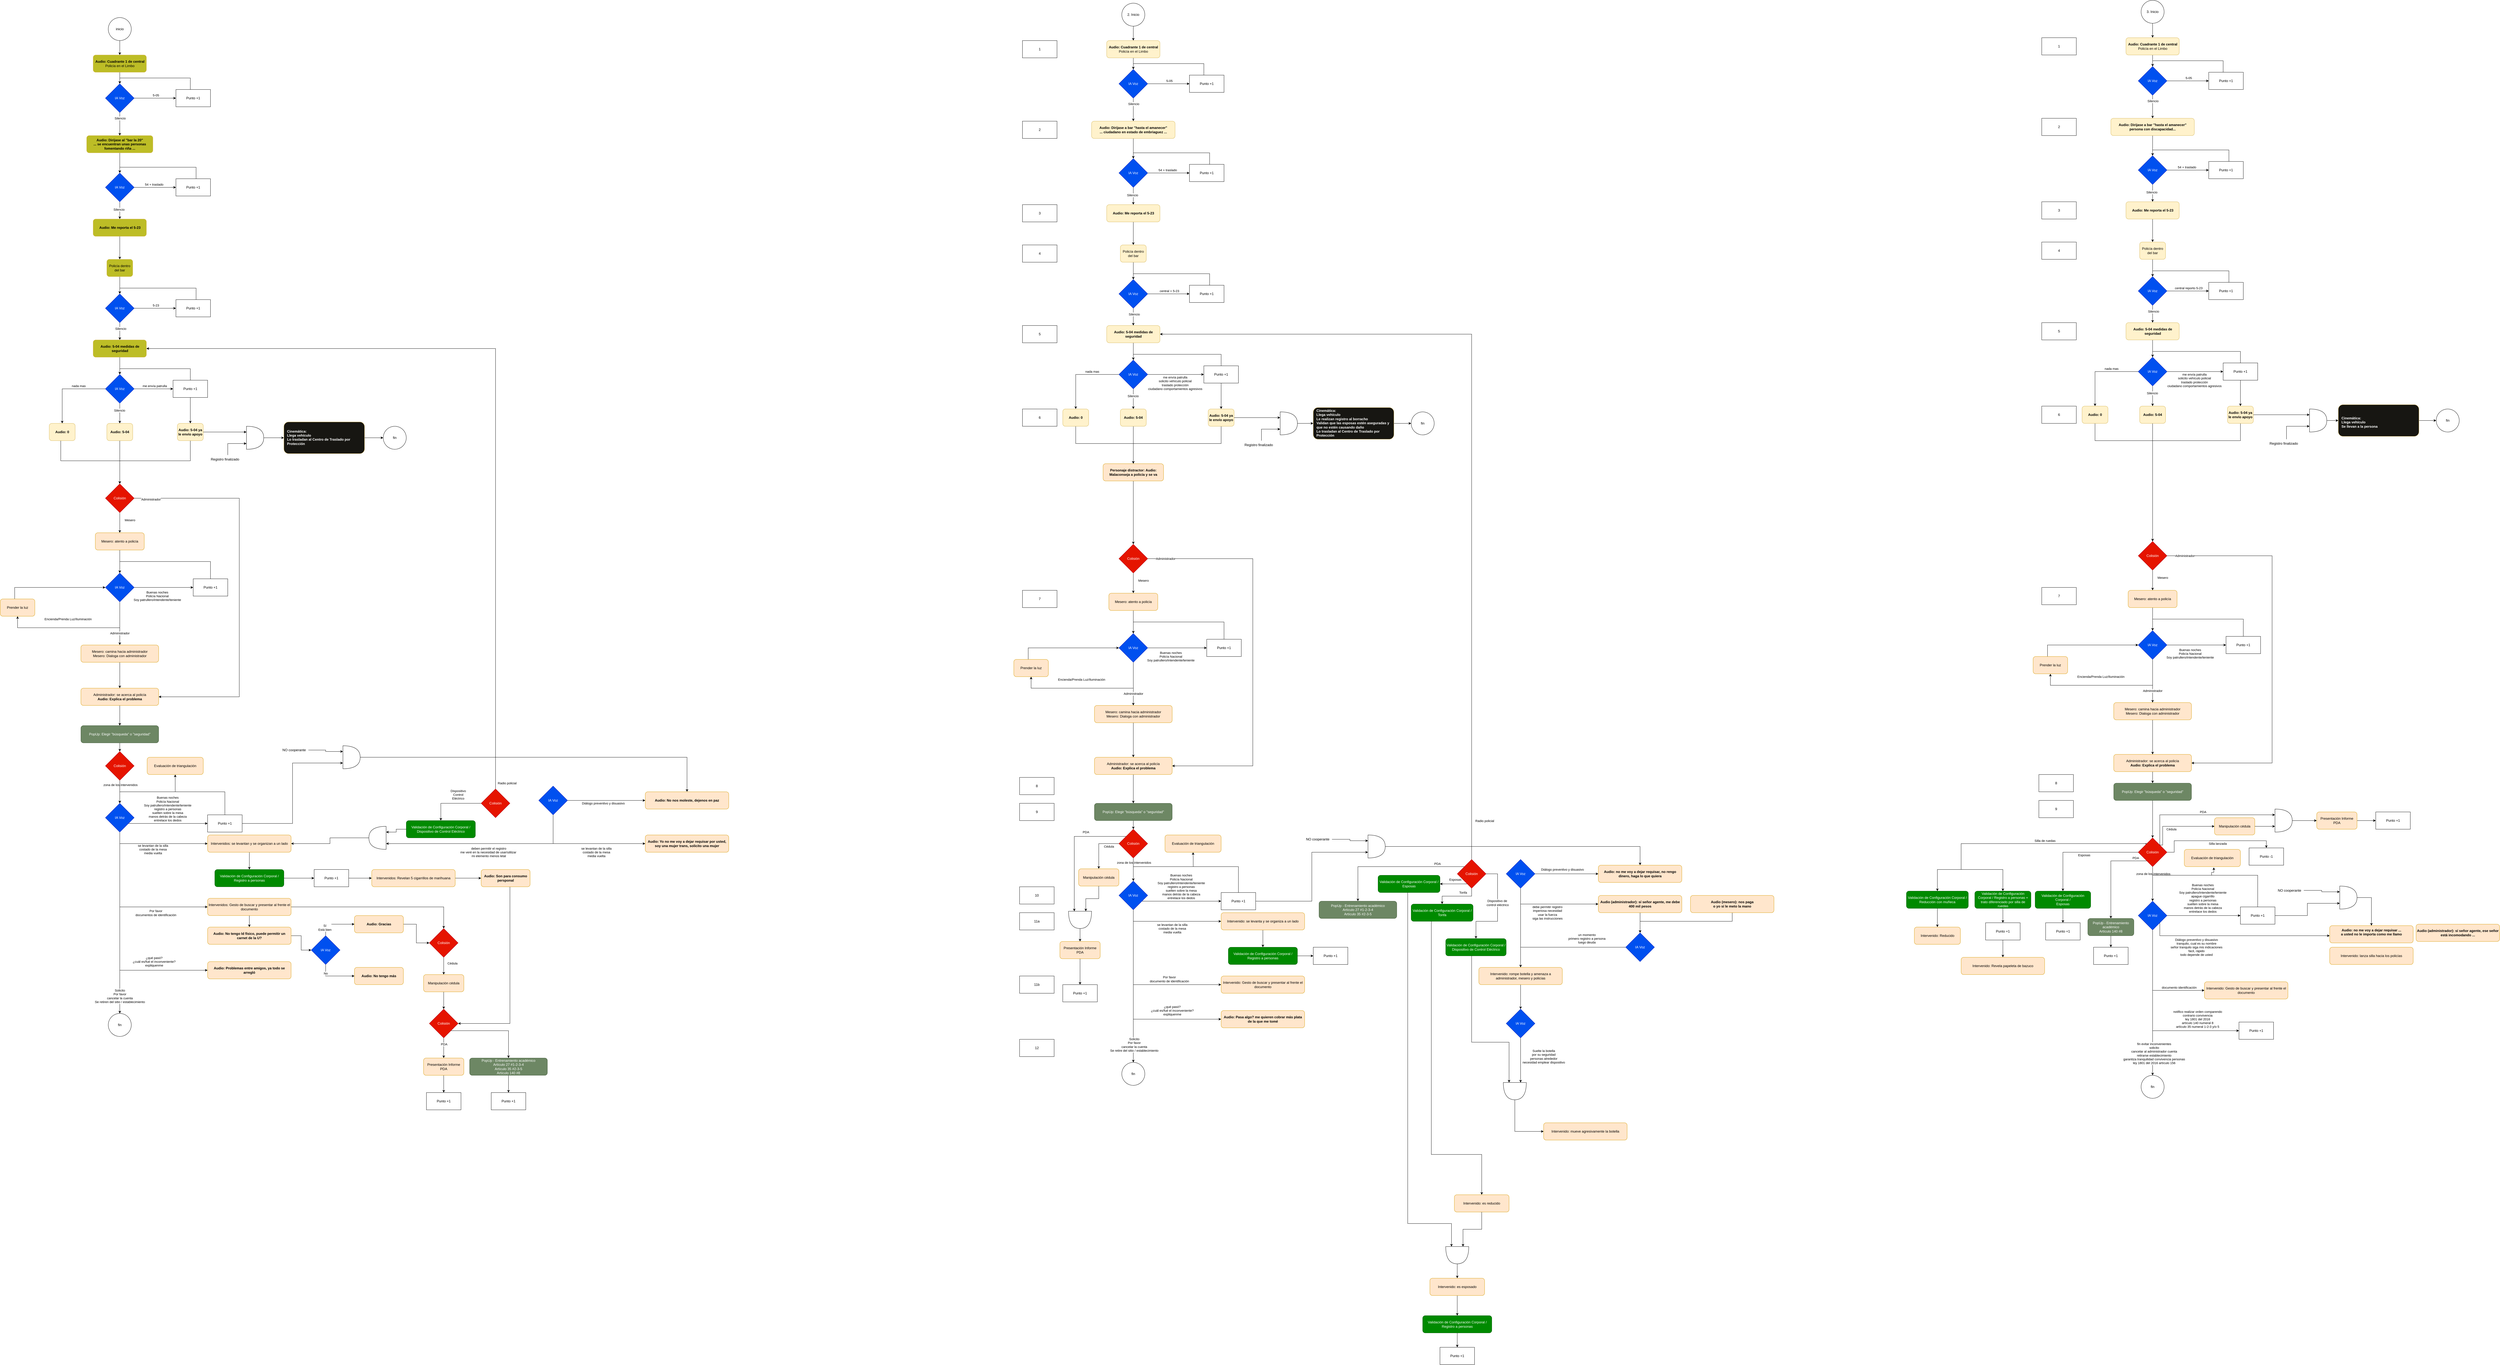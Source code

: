 <mxfile>
    <diagram name="Page-1" id="0KbStoSZKkfl-R8toi4N">
        <mxGraphModel dx="821" dy="369" grid="1" gridSize="10" guides="1" tooltips="1" connect="1" arrows="1" fold="1" page="1" pageScale="1" pageWidth="850" pageHeight="1100" math="0" shadow="0">
            <root>
                <mxCell id="0"/>
                <mxCell id="1" parent="0"/>
                <mxCell id="oPdzFx21_AmY8zB5VpQu-10" style="edgeStyle=orthogonalEdgeStyle;rounded=0;orthogonalLoop=1;jettySize=auto;html=1;" parent="1" source="oPdzFx21_AmY8zB5VpQu-1" target="oPdzFx21_AmY8zB5VpQu-3" edge="1">
                    <mxGeometry relative="1" as="geometry"/>
                </mxCell>
                <mxCell id="oPdzFx21_AmY8zB5VpQu-1" value="inicio" style="ellipse;whiteSpace=wrap;html=1;aspect=fixed;" parent="1" vertex="1">
                    <mxGeometry x="425" y="60" width="80" height="80" as="geometry"/>
                </mxCell>
                <mxCell id="oPdzFx21_AmY8zB5VpQu-2" value="fin" style="ellipse;whiteSpace=wrap;html=1;aspect=fixed;" parent="1" vertex="1">
                    <mxGeometry x="425" y="3520" width="80" height="80" as="geometry"/>
                </mxCell>
                <mxCell id="oPdzFx21_AmY8zB5VpQu-7" style="edgeStyle=orthogonalEdgeStyle;rounded=0;orthogonalLoop=1;jettySize=auto;html=1;" parent="1" source="oPdzFx21_AmY8zB5VpQu-3" target="oPdzFx21_AmY8zB5VpQu-4" edge="1">
                    <mxGeometry relative="1" as="geometry"/>
                </mxCell>
                <mxCell id="oPdzFx21_AmY8zB5VpQu-3" value="&lt;b&gt;Audio: Cuadrante 1 de central&lt;br&gt;&lt;/b&gt;Policía en el Limbo" style="rounded=1;whiteSpace=wrap;html=1;fillColor=#BDBD26;strokeColor=#d6b656;" parent="1" vertex="1">
                    <mxGeometry x="372.5" y="190" width="185" height="60" as="geometry"/>
                </mxCell>
                <mxCell id="oPdzFx21_AmY8zB5VpQu-6" value="" style="edgeStyle=orthogonalEdgeStyle;rounded=0;orthogonalLoop=1;jettySize=auto;html=1;" parent="1" source="oPdzFx21_AmY8zB5VpQu-4" target="oPdzFx21_AmY8zB5VpQu-5" edge="1">
                    <mxGeometry relative="1" as="geometry"/>
                </mxCell>
                <mxCell id="oPdzFx21_AmY8zB5VpQu-37" value="5-05" style="edgeLabel;html=1;align=center;verticalAlign=middle;resizable=0;points=[];" parent="oPdzFx21_AmY8zB5VpQu-6" connectable="0" vertex="1">
                    <mxGeometry x="0.481" y="-2" relative="1" as="geometry">
                        <mxPoint x="-33" y="-12" as="offset"/>
                    </mxGeometry>
                </mxCell>
                <mxCell id="oPdzFx21_AmY8zB5VpQu-16" style="edgeStyle=orthogonalEdgeStyle;rounded=0;orthogonalLoop=1;jettySize=auto;html=1;entryX=0.5;entryY=0;entryDx=0;entryDy=0;" parent="1" source="oPdzFx21_AmY8zB5VpQu-4" target="oPdzFx21_AmY8zB5VpQu-8" edge="1">
                    <mxGeometry relative="1" as="geometry"/>
                </mxCell>
                <mxCell id="oPdzFx21_AmY8zB5VpQu-38" value="Silencio" style="edgeLabel;html=1;align=center;verticalAlign=middle;resizable=0;points=[];" parent="oPdzFx21_AmY8zB5VpQu-16" connectable="0" vertex="1">
                    <mxGeometry x="-0.5" y="1" relative="1" as="geometry">
                        <mxPoint as="offset"/>
                    </mxGeometry>
                </mxCell>
                <mxCell id="oPdzFx21_AmY8zB5VpQu-4" value="IA Voz" style="rhombus;whiteSpace=wrap;html=1;fillColor=#0050ef;strokeColor=#001DBC;fontColor=#ffffff;" parent="1" vertex="1">
                    <mxGeometry x="415" y="290" width="100" height="100" as="geometry"/>
                </mxCell>
                <mxCell id="oPdzFx21_AmY8zB5VpQu-103" style="edgeStyle=orthogonalEdgeStyle;rounded=0;orthogonalLoop=1;jettySize=auto;html=1;entryX=0.5;entryY=0;entryDx=0;entryDy=0;" parent="1" source="oPdzFx21_AmY8zB5VpQu-5" target="oPdzFx21_AmY8zB5VpQu-4" edge="1">
                    <mxGeometry relative="1" as="geometry">
                        <Array as="points">
                            <mxPoint x="710" y="270"/>
                            <mxPoint x="465" y="270"/>
                        </Array>
                    </mxGeometry>
                </mxCell>
                <mxCell id="oPdzFx21_AmY8zB5VpQu-5" value="Punto +1" style="whiteSpace=wrap;html=1;" parent="1" vertex="1">
                    <mxGeometry x="660" y="310" width="120" height="60" as="geometry"/>
                </mxCell>
                <mxCell id="oPdzFx21_AmY8zB5VpQu-18" style="edgeStyle=orthogonalEdgeStyle;rounded=0;orthogonalLoop=1;jettySize=auto;html=1;" parent="1" source="oPdzFx21_AmY8zB5VpQu-8" target="oPdzFx21_AmY8zB5VpQu-17" edge="1">
                    <mxGeometry relative="1" as="geometry"/>
                </mxCell>
                <mxCell id="oPdzFx21_AmY8zB5VpQu-8" value="&lt;b&gt;Audio: Dirijase al &quot;bar la 20&quot;&lt;br&gt;... se encuentran unas personas fomentando riña ...&lt;br&gt;&lt;/b&gt;" style="rounded=1;whiteSpace=wrap;html=1;fillColor=#BDBD26;strokeColor=#d6b656;" parent="1" vertex="1">
                    <mxGeometry x="350" y="470" width="230" height="60" as="geometry"/>
                </mxCell>
                <mxCell id="oPdzFx21_AmY8zB5VpQu-20" style="edgeStyle=orthogonalEdgeStyle;rounded=0;orthogonalLoop=1;jettySize=auto;html=1;entryX=0;entryY=0.5;entryDx=0;entryDy=0;" parent="1" source="oPdzFx21_AmY8zB5VpQu-17" target="oPdzFx21_AmY8zB5VpQu-19" edge="1">
                    <mxGeometry relative="1" as="geometry"/>
                </mxCell>
                <mxCell id="oPdzFx21_AmY8zB5VpQu-36" value="54 + traslado" style="edgeLabel;html=1;align=center;verticalAlign=middle;resizable=0;points=[];" parent="oPdzFx21_AmY8zB5VpQu-20" connectable="0" vertex="1">
                    <mxGeometry x="-0.088" y="3" relative="1" as="geometry">
                        <mxPoint x="3" y="-7" as="offset"/>
                    </mxGeometry>
                </mxCell>
                <mxCell id="oPdzFx21_AmY8zB5VpQu-22" style="edgeStyle=orthogonalEdgeStyle;rounded=0;orthogonalLoop=1;jettySize=auto;html=1;entryX=0.5;entryY=0;entryDx=0;entryDy=0;" parent="1" source="oPdzFx21_AmY8zB5VpQu-17" target="oPdzFx21_AmY8zB5VpQu-21" edge="1">
                    <mxGeometry relative="1" as="geometry"/>
                </mxCell>
                <mxCell id="oPdzFx21_AmY8zB5VpQu-39" value="Silencio" style="edgeLabel;html=1;align=center;verticalAlign=middle;resizable=0;points=[];" parent="oPdzFx21_AmY8zB5VpQu-22" connectable="0" vertex="1">
                    <mxGeometry x="-0.092" y="-3" relative="1" as="geometry">
                        <mxPoint as="offset"/>
                    </mxGeometry>
                </mxCell>
                <mxCell id="oPdzFx21_AmY8zB5VpQu-17" value="IA Voz" style="rhombus;whiteSpace=wrap;html=1;fillColor=#0050ef;strokeColor=#001DBC;fontColor=#ffffff;" parent="1" vertex="1">
                    <mxGeometry x="415" y="600" width="100" height="100" as="geometry"/>
                </mxCell>
                <mxCell id="oPdzFx21_AmY8zB5VpQu-102" style="edgeStyle=orthogonalEdgeStyle;rounded=0;orthogonalLoop=1;jettySize=auto;html=1;entryX=0.5;entryY=0;entryDx=0;entryDy=0;" parent="1" source="oPdzFx21_AmY8zB5VpQu-19" target="oPdzFx21_AmY8zB5VpQu-17" edge="1">
                    <mxGeometry relative="1" as="geometry">
                        <Array as="points">
                            <mxPoint x="730" y="580"/>
                            <mxPoint x="465" y="580"/>
                        </Array>
                    </mxGeometry>
                </mxCell>
                <mxCell id="oPdzFx21_AmY8zB5VpQu-19" value="Punto +1" style="whiteSpace=wrap;html=1;" parent="1" vertex="1">
                    <mxGeometry x="660" y="620" width="120" height="60" as="geometry"/>
                </mxCell>
                <mxCell id="oPdzFx21_AmY8zB5VpQu-63" style="edgeStyle=orthogonalEdgeStyle;rounded=0;orthogonalLoop=1;jettySize=auto;html=1;" parent="1" source="oPdzFx21_AmY8zB5VpQu-21" target="oPdzFx21_AmY8zB5VpQu-62" edge="1">
                    <mxGeometry relative="1" as="geometry"/>
                </mxCell>
                <mxCell id="oPdzFx21_AmY8zB5VpQu-21" value="&lt;b&gt;Audio: Me reporta el 5-23&lt;/b&gt;" style="rounded=1;whiteSpace=wrap;html=1;fillColor=#BDBD26;strokeColor=#d6b656;" parent="1" vertex="1">
                    <mxGeometry x="372.5" y="760" width="185" height="60" as="geometry"/>
                </mxCell>
                <mxCell id="oPdzFx21_AmY8zB5VpQu-26" style="edgeStyle=orthogonalEdgeStyle;rounded=0;orthogonalLoop=1;jettySize=auto;html=1;" parent="1" source="oPdzFx21_AmY8zB5VpQu-24" target="oPdzFx21_AmY8zB5VpQu-25" edge="1">
                    <mxGeometry relative="1" as="geometry"/>
                </mxCell>
                <mxCell id="oPdzFx21_AmY8zB5VpQu-35" value="5-23" style="edgeLabel;html=1;align=center;verticalAlign=middle;resizable=0;points=[];" parent="oPdzFx21_AmY8zB5VpQu-26" connectable="0" vertex="1">
                    <mxGeometry x="0.091" y="3" relative="1" as="geometry">
                        <mxPoint x="-4" y="-7" as="offset"/>
                    </mxGeometry>
                </mxCell>
                <mxCell id="oPdzFx21_AmY8zB5VpQu-29" style="edgeStyle=orthogonalEdgeStyle;rounded=0;orthogonalLoop=1;jettySize=auto;html=1;" parent="1" source="oPdzFx21_AmY8zB5VpQu-24" target="oPdzFx21_AmY8zB5VpQu-28" edge="1">
                    <mxGeometry relative="1" as="geometry"/>
                </mxCell>
                <mxCell id="oPdzFx21_AmY8zB5VpQu-40" value="Silencio" style="edgeLabel;html=1;align=center;verticalAlign=middle;resizable=0;points=[];" parent="oPdzFx21_AmY8zB5VpQu-29" connectable="0" vertex="1">
                    <mxGeometry x="-0.293" y="3" relative="1" as="geometry">
                        <mxPoint as="offset"/>
                    </mxGeometry>
                </mxCell>
                <mxCell id="oPdzFx21_AmY8zB5VpQu-24" value="IA Voz" style="rhombus;whiteSpace=wrap;html=1;fillColor=#0050ef;strokeColor=#001DBC;fontColor=#ffffff;" parent="1" vertex="1">
                    <mxGeometry x="415" y="1020" width="100" height="100" as="geometry"/>
                </mxCell>
                <mxCell id="oPdzFx21_AmY8zB5VpQu-101" style="edgeStyle=orthogonalEdgeStyle;rounded=0;orthogonalLoop=1;jettySize=auto;html=1;entryX=0.5;entryY=0;entryDx=0;entryDy=0;" parent="1" source="oPdzFx21_AmY8zB5VpQu-25" target="oPdzFx21_AmY8zB5VpQu-24" edge="1">
                    <mxGeometry relative="1" as="geometry">
                        <Array as="points">
                            <mxPoint x="730" y="1000"/>
                            <mxPoint x="465" y="1000"/>
                        </Array>
                    </mxGeometry>
                </mxCell>
                <mxCell id="oPdzFx21_AmY8zB5VpQu-25" value="Punto +1" style="whiteSpace=wrap;html=1;" parent="1" vertex="1">
                    <mxGeometry x="660" y="1040" width="120" height="60" as="geometry"/>
                </mxCell>
                <mxCell id="oPdzFx21_AmY8zB5VpQu-31" style="edgeStyle=orthogonalEdgeStyle;rounded=0;orthogonalLoop=1;jettySize=auto;html=1;" parent="1" source="oPdzFx21_AmY8zB5VpQu-28" target="oPdzFx21_AmY8zB5VpQu-30" edge="1">
                    <mxGeometry relative="1" as="geometry"/>
                </mxCell>
                <mxCell id="oPdzFx21_AmY8zB5VpQu-28" value="&lt;b&gt;Audio: 5-04 medidas de seguridad&lt;/b&gt;" style="rounded=1;whiteSpace=wrap;html=1;fillColor=#BDBD26;strokeColor=#d6b656;" parent="1" vertex="1">
                    <mxGeometry x="372.5" y="1180" width="185" height="60" as="geometry"/>
                </mxCell>
                <mxCell id="oPdzFx21_AmY8zB5VpQu-33" style="edgeStyle=orthogonalEdgeStyle;rounded=0;orthogonalLoop=1;jettySize=auto;html=1;" parent="1" source="oPdzFx21_AmY8zB5VpQu-30" target="oPdzFx21_AmY8zB5VpQu-32" edge="1">
                    <mxGeometry relative="1" as="geometry"/>
                </mxCell>
                <mxCell id="oPdzFx21_AmY8zB5VpQu-34" value="me envía patrulla" style="edgeLabel;html=1;align=center;verticalAlign=middle;resizable=0;points=[];" parent="oPdzFx21_AmY8zB5VpQu-33" connectable="0" vertex="1">
                    <mxGeometry x="0.046" relative="1" as="geometry">
                        <mxPoint y="-10" as="offset"/>
                    </mxGeometry>
                </mxCell>
                <mxCell id="oPdzFx21_AmY8zB5VpQu-44" style="edgeStyle=orthogonalEdgeStyle;rounded=0;orthogonalLoop=1;jettySize=auto;html=1;entryX=0.5;entryY=0;entryDx=0;entryDy=0;" parent="1" source="oPdzFx21_AmY8zB5VpQu-30" target="oPdzFx21_AmY8zB5VpQu-42" edge="1">
                    <mxGeometry relative="1" as="geometry"/>
                </mxCell>
                <mxCell id="oPdzFx21_AmY8zB5VpQu-45" value="nada mas" style="edgeLabel;html=1;align=center;verticalAlign=middle;resizable=0;points=[];" parent="oPdzFx21_AmY8zB5VpQu-44" connectable="0" vertex="1">
                    <mxGeometry x="-0.399" y="1" relative="1" as="geometry">
                        <mxPoint x="-12" y="-11" as="offset"/>
                    </mxGeometry>
                </mxCell>
                <mxCell id="oPdzFx21_AmY8zB5VpQu-46" style="edgeStyle=orthogonalEdgeStyle;rounded=0;orthogonalLoop=1;jettySize=auto;html=1;entryX=0.5;entryY=0;entryDx=0;entryDy=0;" parent="1" source="oPdzFx21_AmY8zB5VpQu-30" target="oPdzFx21_AmY8zB5VpQu-43" edge="1">
                    <mxGeometry relative="1" as="geometry"/>
                </mxCell>
                <mxCell id="oPdzFx21_AmY8zB5VpQu-47" value="Silencio" style="edgeLabel;html=1;align=center;verticalAlign=middle;resizable=0;points=[];" parent="oPdzFx21_AmY8zB5VpQu-46" connectable="0" vertex="1">
                    <mxGeometry x="-0.288" y="-1" relative="1" as="geometry">
                        <mxPoint as="offset"/>
                    </mxGeometry>
                </mxCell>
                <mxCell id="oPdzFx21_AmY8zB5VpQu-30" value="IA Voz" style="rhombus;whiteSpace=wrap;html=1;fillColor=#0050ef;strokeColor=#001DBC;fontColor=#ffffff;" parent="1" vertex="1">
                    <mxGeometry x="415" y="1300" width="100" height="100" as="geometry"/>
                </mxCell>
                <mxCell id="oPdzFx21_AmY8zB5VpQu-49" style="edgeStyle=orthogonalEdgeStyle;rounded=0;orthogonalLoop=1;jettySize=auto;html=1;" parent="1" source="oPdzFx21_AmY8zB5VpQu-32" target="oPdzFx21_AmY8zB5VpQu-48" edge="1">
                    <mxGeometry relative="1" as="geometry"/>
                </mxCell>
                <mxCell id="oPdzFx21_AmY8zB5VpQu-100" style="edgeStyle=orthogonalEdgeStyle;rounded=0;orthogonalLoop=1;jettySize=auto;html=1;entryX=0.5;entryY=0;entryDx=0;entryDy=0;" parent="1" source="oPdzFx21_AmY8zB5VpQu-32" target="oPdzFx21_AmY8zB5VpQu-30" edge="1">
                    <mxGeometry relative="1" as="geometry">
                        <Array as="points">
                            <mxPoint x="710" y="1280"/>
                            <mxPoint x="465" y="1280"/>
                        </Array>
                    </mxGeometry>
                </mxCell>
                <mxCell id="oPdzFx21_AmY8zB5VpQu-32" value="Punto +1" style="whiteSpace=wrap;html=1;" parent="1" vertex="1">
                    <mxGeometry x="650" y="1320" width="120" height="60" as="geometry"/>
                </mxCell>
                <mxCell id="oPdzFx21_AmY8zB5VpQu-52" style="edgeStyle=orthogonalEdgeStyle;rounded=0;orthogonalLoop=1;jettySize=auto;html=1;" parent="1" source="oPdzFx21_AmY8zB5VpQu-42" target="oPdzFx21_AmY8zB5VpQu-50" edge="1">
                    <mxGeometry relative="1" as="geometry">
                        <Array as="points">
                            <mxPoint x="260" y="1600"/>
                            <mxPoint x="465" y="1600"/>
                        </Array>
                        <mxPoint x="465.034" y="1640" as="targetPoint"/>
                    </mxGeometry>
                </mxCell>
                <mxCell id="oPdzFx21_AmY8zB5VpQu-42" value="&lt;b&gt;Audio: 0&lt;/b&gt;" style="rounded=1;whiteSpace=wrap;html=1;fillColor=#fff2cc;strokeColor=#d6b656;" parent="1" vertex="1">
                    <mxGeometry x="220" y="1470" width="90" height="60" as="geometry"/>
                </mxCell>
                <mxCell id="oPdzFx21_AmY8zB5VpQu-53" style="edgeStyle=orthogonalEdgeStyle;rounded=0;orthogonalLoop=1;jettySize=auto;html=1;entryX=0.5;entryY=0;entryDx=0;entryDy=0;" parent="1" source="oPdzFx21_AmY8zB5VpQu-43" target="oPdzFx21_AmY8zB5VpQu-50" edge="1">
                    <mxGeometry relative="1" as="geometry">
                        <mxPoint x="465" y="1640" as="targetPoint"/>
                    </mxGeometry>
                </mxCell>
                <mxCell id="oPdzFx21_AmY8zB5VpQu-43" value="&lt;b&gt;Audio: 5-04&lt;/b&gt;" style="rounded=1;whiteSpace=wrap;html=1;fillColor=#fff2cc;strokeColor=#d6b656;" parent="1" vertex="1">
                    <mxGeometry x="420" y="1470" width="90" height="60" as="geometry"/>
                </mxCell>
                <mxCell id="oPdzFx21_AmY8zB5VpQu-54" style="edgeStyle=orthogonalEdgeStyle;rounded=0;orthogonalLoop=1;jettySize=auto;html=1;" parent="1" source="oPdzFx21_AmY8zB5VpQu-48" target="oPdzFx21_AmY8zB5VpQu-50" edge="1">
                    <mxGeometry relative="1" as="geometry">
                        <mxPoint x="465.034" y="1640" as="targetPoint"/>
                        <Array as="points">
                            <mxPoint x="710" y="1600"/>
                            <mxPoint x="465" y="1600"/>
                        </Array>
                    </mxGeometry>
                </mxCell>
                <mxCell id="oPdzFx21_AmY8zB5VpQu-48" value="&lt;b&gt;Audio: 5-04 ya le envío apoyo&lt;/b&gt;" style="rounded=1;whiteSpace=wrap;html=1;fillColor=#fff2cc;strokeColor=#d6b656;" parent="1" vertex="1">
                    <mxGeometry x="665" y="1470" width="90" height="60" as="geometry"/>
                </mxCell>
                <mxCell id="oPdzFx21_AmY8zB5VpQu-68" style="edgeStyle=orthogonalEdgeStyle;rounded=0;orthogonalLoop=1;jettySize=auto;html=1;" parent="1" source="oPdzFx21_AmY8zB5VpQu-50" edge="1">
                    <mxGeometry relative="1" as="geometry">
                        <mxPoint x="465" y="1850" as="targetPoint"/>
                    </mxGeometry>
                </mxCell>
                <mxCell id="oPdzFx21_AmY8zB5VpQu-69" value="Mesero" style="edgeLabel;html=1;align=center;verticalAlign=middle;resizable=0;points=[];" parent="oPdzFx21_AmY8zB5VpQu-68" connectable="0" vertex="1">
                    <mxGeometry x="-0.281" y="-1" relative="1" as="geometry">
                        <mxPoint x="36" as="offset"/>
                    </mxGeometry>
                </mxCell>
                <mxCell id="wkyq4VacCB57IDkDAng7-173" style="edgeStyle=orthogonalEdgeStyle;rounded=0;orthogonalLoop=1;jettySize=auto;html=1;entryX=1;entryY=0.5;entryDx=0;entryDy=0;" parent="1" source="oPdzFx21_AmY8zB5VpQu-50" target="wkyq4VacCB57IDkDAng7-170" edge="1">
                    <mxGeometry relative="1" as="geometry">
                        <Array as="points">
                            <mxPoint x="880" y="1730"/>
                            <mxPoint x="880" y="2420"/>
                        </Array>
                    </mxGeometry>
                </mxCell>
                <mxCell id="wkyq4VacCB57IDkDAng7-174" value="Administrador" style="edgeLabel;html=1;align=center;verticalAlign=middle;resizable=0;points=[];" parent="wkyq4VacCB57IDkDAng7-173" connectable="0" vertex="1">
                    <mxGeometry x="-0.915" y="-4" relative="1" as="geometry">
                        <mxPoint x="1" as="offset"/>
                    </mxGeometry>
                </mxCell>
                <mxCell id="oPdzFx21_AmY8zB5VpQu-50" value="Colisión" style="rhombus;whiteSpace=wrap;html=1;fillColor=#e51400;strokeColor=#B20000;fontColor=#ffffff;" parent="1" vertex="1">
                    <mxGeometry x="415" y="1680" width="100" height="100" as="geometry"/>
                </mxCell>
                <mxCell id="oPdzFx21_AmY8zB5VpQu-65" style="edgeStyle=orthogonalEdgeStyle;rounded=0;orthogonalLoop=1;jettySize=auto;html=1;" parent="1" source="oPdzFx21_AmY8zB5VpQu-62" target="oPdzFx21_AmY8zB5VpQu-24" edge="1">
                    <mxGeometry relative="1" as="geometry"/>
                </mxCell>
                <mxCell id="oPdzFx21_AmY8zB5VpQu-62" value="Policía dentro del bar" style="rounded=1;whiteSpace=wrap;html=1;fillColor=#BDBD26;strokeColor=#d6b656;" parent="1" vertex="1">
                    <mxGeometry x="420" y="900" width="90" height="60" as="geometry"/>
                </mxCell>
                <mxCell id="oPdzFx21_AmY8zB5VpQu-74" style="edgeStyle=orthogonalEdgeStyle;rounded=0;orthogonalLoop=1;jettySize=auto;html=1;" parent="1" source="oPdzFx21_AmY8zB5VpQu-71" target="oPdzFx21_AmY8zB5VpQu-73" edge="1">
                    <mxGeometry relative="1" as="geometry"/>
                </mxCell>
                <mxCell id="oPdzFx21_AmY8zB5VpQu-71" value="Mesero: atento a policía" style="rounded=1;whiteSpace=wrap;html=1;fillColor=#ffe6cc;strokeColor=#d79b00;" parent="1" vertex="1">
                    <mxGeometry x="380" y="1850" width="170" height="60" as="geometry"/>
                </mxCell>
                <mxCell id="oPdzFx21_AmY8zB5VpQu-76" style="edgeStyle=orthogonalEdgeStyle;rounded=0;orthogonalLoop=1;jettySize=auto;html=1;" parent="1" source="oPdzFx21_AmY8zB5VpQu-73" target="oPdzFx21_AmY8zB5VpQu-75" edge="1">
                    <mxGeometry relative="1" as="geometry"/>
                </mxCell>
                <mxCell id="oPdzFx21_AmY8zB5VpQu-77" value="Buenas noches&lt;br&gt;Policía Nacional&lt;br&gt;Soy patrullero/intendente/teniente" style="edgeLabel;html=1;align=center;verticalAlign=middle;resizable=0;points=[];" parent="oPdzFx21_AmY8zB5VpQu-76" connectable="0" vertex="1">
                    <mxGeometry x="-0.222" y="-2" relative="1" as="geometry">
                        <mxPoint y="28" as="offset"/>
                    </mxGeometry>
                </mxCell>
                <mxCell id="oPdzFx21_AmY8zB5VpQu-79" style="edgeStyle=orthogonalEdgeStyle;rounded=0;orthogonalLoop=1;jettySize=auto;html=1;" parent="1" source="oPdzFx21_AmY8zB5VpQu-73" target="oPdzFx21_AmY8zB5VpQu-78" edge="1">
                    <mxGeometry relative="1" as="geometry">
                        <Array as="points">
                            <mxPoint x="465" y="2180"/>
                        </Array>
                    </mxGeometry>
                </mxCell>
                <mxCell id="oPdzFx21_AmY8zB5VpQu-80" value="Encienda/Prenda Luz/Iluminación" style="edgeLabel;html=1;align=center;verticalAlign=middle;resizable=0;points=[];" parent="oPdzFx21_AmY8zB5VpQu-79" connectable="0" vertex="1">
                    <mxGeometry x="0.03" y="2" relative="1" as="geometry">
                        <mxPoint x="-20" y="-32" as="offset"/>
                    </mxGeometry>
                </mxCell>
                <mxCell id="oPdzFx21_AmY8zB5VpQu-83" style="edgeStyle=orthogonalEdgeStyle;rounded=0;orthogonalLoop=1;jettySize=auto;html=1;" parent="1" source="oPdzFx21_AmY8zB5VpQu-73" target="oPdzFx21_AmY8zB5VpQu-81" edge="1">
                    <mxGeometry relative="1" as="geometry"/>
                </mxCell>
                <mxCell id="oPdzFx21_AmY8zB5VpQu-84" value="Administrador" style="edgeLabel;html=1;align=center;verticalAlign=middle;resizable=0;points=[];" parent="oPdzFx21_AmY8zB5VpQu-83" connectable="0" vertex="1">
                    <mxGeometry x="0.147" y="2" relative="1" as="geometry">
                        <mxPoint x="-2" y="23" as="offset"/>
                    </mxGeometry>
                </mxCell>
                <mxCell id="oPdzFx21_AmY8zB5VpQu-73" value="IA Voz" style="rhombus;whiteSpace=wrap;html=1;fillColor=#0050ef;strokeColor=#001DBC;fontColor=#ffffff;" parent="1" vertex="1">
                    <mxGeometry x="415" y="1990" width="100" height="100" as="geometry"/>
                </mxCell>
                <mxCell id="oPdzFx21_AmY8zB5VpQu-86" style="edgeStyle=orthogonalEdgeStyle;rounded=0;orthogonalLoop=1;jettySize=auto;html=1;entryX=0.5;entryY=0;entryDx=0;entryDy=0;" parent="1" source="oPdzFx21_AmY8zB5VpQu-75" target="oPdzFx21_AmY8zB5VpQu-73" edge="1">
                    <mxGeometry relative="1" as="geometry">
                        <Array as="points">
                            <mxPoint x="780" y="1950"/>
                            <mxPoint x="465" y="1950"/>
                        </Array>
                    </mxGeometry>
                </mxCell>
                <mxCell id="oPdzFx21_AmY8zB5VpQu-75" value="Punto +1" style="whiteSpace=wrap;html=1;" parent="1" vertex="1">
                    <mxGeometry x="720" y="2010" width="120" height="60" as="geometry"/>
                </mxCell>
                <mxCell id="oPdzFx21_AmY8zB5VpQu-112" style="edgeStyle=orthogonalEdgeStyle;rounded=0;orthogonalLoop=1;jettySize=auto;html=1;" parent="1" source="oPdzFx21_AmY8zB5VpQu-78" target="oPdzFx21_AmY8zB5VpQu-73" edge="1">
                    <mxGeometry relative="1" as="geometry">
                        <Array as="points">
                            <mxPoint x="100" y="2040"/>
                        </Array>
                    </mxGeometry>
                </mxCell>
                <mxCell id="oPdzFx21_AmY8zB5VpQu-78" value="Prender la luz" style="rounded=1;whiteSpace=wrap;html=1;fillColor=#ffe6cc;strokeColor=#d79b00;" parent="1" vertex="1">
                    <mxGeometry x="50" y="2080" width="120" height="60" as="geometry"/>
                </mxCell>
                <mxCell id="wkyq4VacCB57IDkDAng7-171" style="edgeStyle=orthogonalEdgeStyle;rounded=0;orthogonalLoop=1;jettySize=auto;html=1;entryX=0.5;entryY=0;entryDx=0;entryDy=0;" parent="1" source="oPdzFx21_AmY8zB5VpQu-81" target="wkyq4VacCB57IDkDAng7-170" edge="1">
                    <mxGeometry relative="1" as="geometry"/>
                </mxCell>
                <mxCell id="oPdzFx21_AmY8zB5VpQu-81" value="Mesero: camina hacia administrador&lt;br&gt;Mesero: Dialoga con administrador" style="rounded=1;whiteSpace=wrap;html=1;fillColor=#ffe6cc;strokeColor=#d79b00;" parent="1" vertex="1">
                    <mxGeometry x="330" y="2240" width="270" height="60" as="geometry"/>
                </mxCell>
                <mxCell id="oPdzFx21_AmY8zB5VpQu-111" style="edgeStyle=orthogonalEdgeStyle;rounded=0;orthogonalLoop=1;jettySize=auto;html=1;entryX=0.5;entryY=0;entryDx=0;entryDy=0;" parent="1" source="oPdzFx21_AmY8zB5VpQu-89" target="oPdzFx21_AmY8zB5VpQu-109" edge="1">
                    <mxGeometry relative="1" as="geometry"/>
                </mxCell>
                <mxCell id="oPdzFx21_AmY8zB5VpQu-89" value="PopUp: Elegir &quot;búsqueda&quot; o &quot;seguridad&quot;" style="rounded=1;whiteSpace=wrap;html=1;fillColor=#6d8764;strokeColor=#3A5431;fontColor=#ffffff;" parent="1" vertex="1">
                    <mxGeometry x="330" y="2520" width="270" height="60" as="geometry"/>
                </mxCell>
                <mxCell id="oPdzFx21_AmY8zB5VpQu-96" style="edgeStyle=orthogonalEdgeStyle;rounded=0;orthogonalLoop=1;jettySize=auto;html=1;" parent="1" source="oPdzFx21_AmY8zB5VpQu-109" target="oPdzFx21_AmY8zB5VpQu-95" edge="1">
                    <mxGeometry relative="1" as="geometry">
                        <mxPoint x="465" y="2720" as="sourcePoint"/>
                    </mxGeometry>
                </mxCell>
                <mxCell id="oPdzFx21_AmY8zB5VpQu-110" value="zona de los intervenidos" style="edgeLabel;html=1;align=center;verticalAlign=middle;resizable=0;points=[];" parent="oPdzFx21_AmY8zB5VpQu-96" connectable="0" vertex="1">
                    <mxGeometry x="-0.595" y="2" relative="1" as="geometry">
                        <mxPoint as="offset"/>
                    </mxGeometry>
                </mxCell>
                <mxCell id="oPdzFx21_AmY8zB5VpQu-97" style="edgeStyle=orthogonalEdgeStyle;rounded=0;orthogonalLoop=1;jettySize=auto;html=1;entryX=0;entryY=0.5;entryDx=0;entryDy=0;" parent="1" source="oPdzFx21_AmY8zB5VpQu-95" target="oPdzFx21_AmY8zB5VpQu-99" edge="1">
                    <mxGeometry relative="1" as="geometry">
                        <mxPoint x="690" y="2840" as="targetPoint"/>
                        <Array as="points">
                            <mxPoint x="590" y="2860"/>
                            <mxPoint x="590" y="2860"/>
                        </Array>
                    </mxGeometry>
                </mxCell>
                <mxCell id="oPdzFx21_AmY8zB5VpQu-98" value="Buenas noches&lt;br style=&quot;border-color: var(--border-color);&quot;&gt;Policía Nacional&lt;br style=&quot;border-color: var(--border-color);&quot;&gt;Soy patrullero/intendente/teniente&lt;br&gt;registro a personas&lt;br&gt;suelten sobre la mesa&lt;br&gt;manos detrás de la cabeza&lt;br&gt;entrelace los dedos" style="edgeLabel;html=1;align=center;verticalAlign=middle;resizable=0;points=[];" parent="oPdzFx21_AmY8zB5VpQu-97" connectable="0" vertex="1">
                    <mxGeometry x="0.152" y="2" relative="1" as="geometry">
                        <mxPoint x="-23" y="-48" as="offset"/>
                    </mxGeometry>
                </mxCell>
                <mxCell id="oPdzFx21_AmY8zB5VpQu-106" style="edgeStyle=orthogonalEdgeStyle;rounded=0;orthogonalLoop=1;jettySize=auto;html=1;entryX=0;entryY=0.5;entryDx=0;entryDy=0;" parent="1" source="oPdzFx21_AmY8zB5VpQu-95" target="oPdzFx21_AmY8zB5VpQu-105" edge="1">
                    <mxGeometry relative="1" as="geometry">
                        <Array as="points">
                            <mxPoint x="465" y="2930"/>
                        </Array>
                    </mxGeometry>
                </mxCell>
                <mxCell id="oPdzFx21_AmY8zB5VpQu-107" value="se levantan de la silla&lt;br style=&quot;border-color: var(--border-color);&quot;&gt;costado de la mesa&lt;br&gt;media vuelta" style="edgeLabel;html=1;align=center;verticalAlign=middle;resizable=0;points=[];" parent="oPdzFx21_AmY8zB5VpQu-106" connectable="0" vertex="1">
                    <mxGeometry x="-0.19" relative="1" as="geometry">
                        <mxPoint x="15" y="20" as="offset"/>
                    </mxGeometry>
                </mxCell>
                <mxCell id="oPdzFx21_AmY8zB5VpQu-125" style="edgeStyle=orthogonalEdgeStyle;rounded=0;orthogonalLoop=1;jettySize=auto;html=1;entryX=0;entryY=0.5;entryDx=0;entryDy=0;" parent="1" source="oPdzFx21_AmY8zB5VpQu-95" target="oPdzFx21_AmY8zB5VpQu-120" edge="1">
                    <mxGeometry relative="1" as="geometry">
                        <Array as="points">
                            <mxPoint x="465" y="3150"/>
                        </Array>
                    </mxGeometry>
                </mxCell>
                <mxCell id="oPdzFx21_AmY8zB5VpQu-126" value="Por favor&lt;br style=&quot;border-color: var(--border-color);&quot;&gt;documentos de identificación" style="edgeLabel;html=1;align=center;verticalAlign=middle;resizable=0;points=[];" parent="oPdzFx21_AmY8zB5VpQu-125" connectable="0" vertex="1">
                    <mxGeometry x="-0.608" y="-2" relative="1" as="geometry">
                        <mxPoint x="127" y="170" as="offset"/>
                    </mxGeometry>
                </mxCell>
                <mxCell id="oPdzFx21_AmY8zB5VpQu-130" style="edgeStyle=orthogonalEdgeStyle;rounded=0;orthogonalLoop=1;jettySize=auto;html=1;entryX=0;entryY=0.5;entryDx=0;entryDy=0;" parent="1" source="oPdzFx21_AmY8zB5VpQu-95" target="oPdzFx21_AmY8zB5VpQu-129" edge="1">
                    <mxGeometry relative="1" as="geometry">
                        <Array as="points">
                            <mxPoint x="465" y="3370"/>
                        </Array>
                    </mxGeometry>
                </mxCell>
                <mxCell id="oPdzFx21_AmY8zB5VpQu-131" value="¿qué pasó?&lt;br&gt;¿cuál es/fué el inconveniente?&lt;br&gt;expliquenme" style="edgeLabel;html=1;align=center;verticalAlign=middle;resizable=0;points=[];" parent="oPdzFx21_AmY8zB5VpQu-130" connectable="0" vertex="1">
                    <mxGeometry x="0.526" y="2" relative="1" as="geometry">
                        <mxPoint y="-28" as="offset"/>
                    </mxGeometry>
                </mxCell>
                <mxCell id="oPdzFx21_AmY8zB5VpQu-140" style="edgeStyle=orthogonalEdgeStyle;rounded=0;orthogonalLoop=1;jettySize=auto;html=1;" parent="1" source="oPdzFx21_AmY8zB5VpQu-95" target="oPdzFx21_AmY8zB5VpQu-2" edge="1">
                    <mxGeometry relative="1" as="geometry"/>
                </mxCell>
                <mxCell id="oPdzFx21_AmY8zB5VpQu-141" value="Solicito&lt;br style=&quot;border-color: var(--border-color);&quot;&gt;Por favor&lt;br style=&quot;border-color: var(--border-color);&quot;&gt;cancelar la cuenta&lt;br style=&quot;border-color: var(--border-color);&quot;&gt;Se retiren del sitio / establecimiento" style="edgeLabel;html=1;align=center;verticalAlign=middle;resizable=0;points=[];" parent="oPdzFx21_AmY8zB5VpQu-140" connectable="0" vertex="1">
                    <mxGeometry x="0.767" y="3" relative="1" as="geometry">
                        <mxPoint x="-3" y="13" as="offset"/>
                    </mxGeometry>
                </mxCell>
                <mxCell id="oPdzFx21_AmY8zB5VpQu-95" value="IA Voz" style="rhombus;whiteSpace=wrap;html=1;fillColor=#0050ef;strokeColor=#001DBC;fontColor=#ffffff;" parent="1" vertex="1">
                    <mxGeometry x="415" y="2790" width="100" height="100" as="geometry"/>
                </mxCell>
                <mxCell id="oPdzFx21_AmY8zB5VpQu-104" style="edgeStyle=orthogonalEdgeStyle;rounded=0;orthogonalLoop=1;jettySize=auto;html=1;entryX=0.5;entryY=0;entryDx=0;entryDy=0;" parent="1" source="oPdzFx21_AmY8zB5VpQu-99" target="oPdzFx21_AmY8zB5VpQu-95" edge="1">
                    <mxGeometry relative="1" as="geometry">
                        <Array as="points">
                            <mxPoint x="830" y="2750"/>
                            <mxPoint x="465" y="2750"/>
                        </Array>
                    </mxGeometry>
                </mxCell>
                <mxCell id="oPdzFx21_AmY8zB5VpQu-99" value="Punto +1" style="whiteSpace=wrap;html=1;" parent="1" vertex="1">
                    <mxGeometry x="770" y="2830" width="120" height="60" as="geometry"/>
                </mxCell>
                <mxCell id="oPdzFx21_AmY8zB5VpQu-124" style="edgeStyle=orthogonalEdgeStyle;rounded=0;orthogonalLoop=1;jettySize=auto;html=1;" parent="1" source="oPdzFx21_AmY8zB5VpQu-105" target="oPdzFx21_AmY8zB5VpQu-113" edge="1">
                    <mxGeometry relative="1" as="geometry"/>
                </mxCell>
                <mxCell id="oPdzFx21_AmY8zB5VpQu-105" value="Intervenidos: se levantan y se organizan a un lado" style="rounded=1;whiteSpace=wrap;html=1;fillColor=#ffe6cc;strokeColor=#d79b00;" parent="1" vertex="1">
                    <mxGeometry x="770" y="2900" width="290" height="60" as="geometry"/>
                </mxCell>
                <mxCell id="wkyq4VacCB57IDkDAng7-449" style="edgeStyle=orthogonalEdgeStyle;rounded=0;orthogonalLoop=1;jettySize=auto;html=1;entryX=0.5;entryY=1;entryDx=0;entryDy=0;" parent="1" source="oPdzFx21_AmY8zB5VpQu-109" target="wkyq4VacCB57IDkDAng7-180" edge="1">
                    <mxGeometry relative="1" as="geometry">
                        <Array as="points">
                            <mxPoint x="465" y="2750"/>
                            <mxPoint x="658" y="2750"/>
                        </Array>
                    </mxGeometry>
                </mxCell>
                <mxCell id="oPdzFx21_AmY8zB5VpQu-109" value="Colisión" style="rhombus;whiteSpace=wrap;html=1;fillColor=#e51400;strokeColor=#B20000;fontColor=#ffffff;" parent="1" vertex="1">
                    <mxGeometry x="415" y="2610" width="100" height="100" as="geometry"/>
                </mxCell>
                <mxCell id="oPdzFx21_AmY8zB5VpQu-117" style="edgeStyle=orthogonalEdgeStyle;rounded=0;orthogonalLoop=1;jettySize=auto;html=1;" parent="1" source="oPdzFx21_AmY8zB5VpQu-113" target="oPdzFx21_AmY8zB5VpQu-116" edge="1">
                    <mxGeometry relative="1" as="geometry"/>
                </mxCell>
                <mxCell id="oPdzFx21_AmY8zB5VpQu-113" value="Validación de Configuración Corporal / Registro a personas" style="rounded=1;whiteSpace=wrap;html=1;fillColor=#008a00;strokeColor=#005700;fontColor=#ffffff;" parent="1" vertex="1">
                    <mxGeometry x="795" y="3020" width="240" height="60" as="geometry"/>
                </mxCell>
                <mxCell id="wkyq4VacCB57IDkDAng7-310" style="edgeStyle=orthogonalEdgeStyle;rounded=0;orthogonalLoop=1;jettySize=auto;html=1;entryX=0;entryY=0.5;entryDx=0;entryDy=0;" parent="1" source="oPdzFx21_AmY8zB5VpQu-116" target="wkyq4VacCB57IDkDAng7-309" edge="1">
                    <mxGeometry relative="1" as="geometry"/>
                </mxCell>
                <mxCell id="oPdzFx21_AmY8zB5VpQu-116" value="Punto +1" style="whiteSpace=wrap;html=1;" parent="1" vertex="1">
                    <mxGeometry x="1140" y="3020" width="120" height="60" as="geometry"/>
                </mxCell>
                <mxCell id="oPdzFx21_AmY8zB5VpQu-128" style="edgeStyle=orthogonalEdgeStyle;rounded=0;orthogonalLoop=1;jettySize=auto;html=1;" parent="1" source="oPdzFx21_AmY8zB5VpQu-120" target="oPdzFx21_AmY8zB5VpQu-127" edge="1">
                    <mxGeometry relative="1" as="geometry"/>
                </mxCell>
                <mxCell id="wkyq4VacCB57IDkDAng7-222" style="edgeStyle=orthogonalEdgeStyle;rounded=0;orthogonalLoop=1;jettySize=auto;html=1;entryX=0.5;entryY=0;entryDx=0;entryDy=0;" parent="1" source="oPdzFx21_AmY8zB5VpQu-120" target="wkyq4VacCB57IDkDAng7-213" edge="1">
                    <mxGeometry relative="1" as="geometry"/>
                </mxCell>
                <mxCell id="oPdzFx21_AmY8zB5VpQu-120" value="Intervenidos: Gesto de buscar y presentar al frente el documento" style="rounded=1;whiteSpace=wrap;html=1;fillColor=#ffe6cc;strokeColor=#d79b00;" parent="1" vertex="1">
                    <mxGeometry x="770" y="3120" width="290" height="60" as="geometry"/>
                </mxCell>
                <mxCell id="oPdzFx21_AmY8zB5VpQu-133" style="edgeStyle=orthogonalEdgeStyle;rounded=0;orthogonalLoop=1;jettySize=auto;html=1;" parent="1" source="oPdzFx21_AmY8zB5VpQu-127" target="oPdzFx21_AmY8zB5VpQu-132" edge="1">
                    <mxGeometry relative="1" as="geometry"/>
                </mxCell>
                <mxCell id="oPdzFx21_AmY8zB5VpQu-127" value="&lt;b&gt;Audio: No tengo Id físico, puede permitir un carnet de la U?&lt;/b&gt;" style="rounded=1;whiteSpace=wrap;html=1;fillColor=#ffe6cc;strokeColor=#d79b00;" parent="1" vertex="1">
                    <mxGeometry x="770" y="3220" width="290" height="60" as="geometry"/>
                </mxCell>
                <mxCell id="oPdzFx21_AmY8zB5VpQu-129" value="&lt;b&gt;Audio: Problemas entre amigos, ya todo se arregló&lt;/b&gt;" style="rounded=1;whiteSpace=wrap;html=1;fillColor=#ffe6cc;strokeColor=#d79b00;" parent="1" vertex="1">
                    <mxGeometry x="770" y="3340" width="290" height="60" as="geometry"/>
                </mxCell>
                <mxCell id="oPdzFx21_AmY8zB5VpQu-136" style="edgeStyle=orthogonalEdgeStyle;rounded=0;orthogonalLoop=1;jettySize=auto;html=1;" parent="1" source="oPdzFx21_AmY8zB5VpQu-132" target="oPdzFx21_AmY8zB5VpQu-135" edge="1">
                    <mxGeometry relative="1" as="geometry">
                        <Array as="points">
                            <mxPoint x="1180" y="3390"/>
                        </Array>
                    </mxGeometry>
                </mxCell>
                <mxCell id="oPdzFx21_AmY8zB5VpQu-139" value="No" style="edgeLabel;html=1;align=center;verticalAlign=middle;resizable=0;points=[];" parent="oPdzFx21_AmY8zB5VpQu-136" connectable="0" vertex="1">
                    <mxGeometry x="-0.559" relative="1" as="geometry">
                        <mxPoint as="offset"/>
                    </mxGeometry>
                </mxCell>
                <mxCell id="oPdzFx21_AmY8zB5VpQu-137" style="edgeStyle=orthogonalEdgeStyle;rounded=0;orthogonalLoop=1;jettySize=auto;html=1;entryX=0;entryY=0.5;entryDx=0;entryDy=0;" parent="1" source="oPdzFx21_AmY8zB5VpQu-132" target="oPdzFx21_AmY8zB5VpQu-134" edge="1">
                    <mxGeometry relative="1" as="geometry">
                        <Array as="points">
                            <mxPoint x="1180" y="3210"/>
                        </Array>
                    </mxGeometry>
                </mxCell>
                <mxCell id="oPdzFx21_AmY8zB5VpQu-138" value="Sí&lt;br&gt;Está bien" style="edgeLabel;html=1;align=center;verticalAlign=middle;resizable=0;points=[];" parent="oPdzFx21_AmY8zB5VpQu-137" connectable="0" vertex="1">
                    <mxGeometry x="-0.595" y="3" relative="1" as="geometry">
                        <mxPoint as="offset"/>
                    </mxGeometry>
                </mxCell>
                <mxCell id="oPdzFx21_AmY8zB5VpQu-132" value="IA Voz" style="rhombus;whiteSpace=wrap;html=1;fillColor=#0050ef;strokeColor=#001DBC;fontColor=#ffffff;" parent="1" vertex="1">
                    <mxGeometry x="1130" y="3250" width="100" height="100" as="geometry"/>
                </mxCell>
                <mxCell id="wkyq4VacCB57IDkDAng7-223" style="edgeStyle=orthogonalEdgeStyle;rounded=0;orthogonalLoop=1;jettySize=auto;html=1;" parent="1" source="oPdzFx21_AmY8zB5VpQu-134" target="wkyq4VacCB57IDkDAng7-213" edge="1">
                    <mxGeometry relative="1" as="geometry"/>
                </mxCell>
                <mxCell id="oPdzFx21_AmY8zB5VpQu-134" value="&lt;b&gt;Audio: Gracias&lt;/b&gt;" style="rounded=1;whiteSpace=wrap;html=1;fillColor=#ffe6cc;strokeColor=#d79b00;" parent="1" vertex="1">
                    <mxGeometry x="1280" y="3180" width="170" height="60" as="geometry"/>
                </mxCell>
                <mxCell id="oPdzFx21_AmY8zB5VpQu-135" value="&lt;b&gt;Audio: No tengo más&lt;/b&gt;" style="rounded=1;whiteSpace=wrap;html=1;fillColor=#ffe6cc;strokeColor=#d79b00;" parent="1" vertex="1">
                    <mxGeometry x="1280" y="3360" width="170" height="60" as="geometry"/>
                </mxCell>
                <mxCell id="oPdzFx21_AmY8zB5VpQu-146" style="edgeStyle=orthogonalEdgeStyle;rounded=0;orthogonalLoop=1;jettySize=auto;html=1;entryX=0;entryY=0.5;entryDx=0;entryDy=0;" parent="1" source="oPdzFx21_AmY8zB5VpQu-154" target="oPdzFx21_AmY8zB5VpQu-158" edge="1">
                    <mxGeometry relative="1" as="geometry">
                        <Array as="points">
                            <mxPoint x="1970" y="2930"/>
                            <mxPoint x="2275" y="2930"/>
                        </Array>
                    </mxGeometry>
                </mxCell>
                <mxCell id="oPdzFx21_AmY8zB5VpQu-147" value="se levantan de la silla&lt;br style=&quot;border-color: var(--border-color);&quot;&gt;costado de la mesa&lt;br&gt;media vuelta" style="edgeLabel;html=1;align=center;verticalAlign=middle;resizable=0;points=[];" parent="oPdzFx21_AmY8zB5VpQu-146" connectable="0" vertex="1">
                    <mxGeometry x="-0.19" relative="1" as="geometry">
                        <mxPoint x="80" y="30" as="offset"/>
                    </mxGeometry>
                </mxCell>
                <mxCell id="oPdzFx21_AmY8zB5VpQu-179" style="edgeStyle=orthogonalEdgeStyle;rounded=0;orthogonalLoop=1;jettySize=auto;html=1;exitX=1;exitY=1;exitDx=0;exitDy=0;entryX=0;entryY=0.5;entryDx=0;entryDy=0;" parent="1" source="oPdzFx21_AmY8zB5VpQu-154" target="oPdzFx21_AmY8zB5VpQu-178" edge="1">
                    <mxGeometry relative="1" as="geometry">
                        <Array as="points">
                            <mxPoint x="1995" y="2780"/>
                            <mxPoint x="2290" y="2780"/>
                        </Array>
                    </mxGeometry>
                </mxCell>
                <mxCell id="oPdzFx21_AmY8zB5VpQu-180" value="Diálogo preventivo y disuasivo" style="edgeLabel;html=1;align=center;verticalAlign=middle;resizable=0;points=[];" parent="oPdzFx21_AmY8zB5VpQu-179" connectable="0" vertex="1">
                    <mxGeometry x="0.479" y="-1" relative="1" as="geometry">
                        <mxPoint x="-63" y="9" as="offset"/>
                    </mxGeometry>
                </mxCell>
                <mxCell id="oPdzFx21_AmY8zB5VpQu-154" value="IA Voz" style="rhombus;whiteSpace=wrap;html=1;fillColor=#0050ef;strokeColor=#001DBC;fontColor=#ffffff;" parent="1" vertex="1">
                    <mxGeometry x="1920" y="2730" width="100" height="100" as="geometry"/>
                </mxCell>
                <mxCell id="oPdzFx21_AmY8zB5VpQu-158" value="&lt;b&gt;Audio: Yo no me voy a dejar requisar por usted, soy una mujer trans, solicito una mujer&lt;/b&gt;" style="rounded=1;whiteSpace=wrap;html=1;fillColor=#ffe6cc;strokeColor=#d79b00;" parent="1" vertex="1">
                    <mxGeometry x="2290" y="2900" width="290" height="60" as="geometry"/>
                </mxCell>
                <mxCell id="oPdzFx21_AmY8zB5VpQu-178" value="&lt;b&gt;Audio: No nos moleste, dejenos en paz&lt;/b&gt;" style="rounded=1;whiteSpace=wrap;html=1;fillColor=#ffe6cc;strokeColor=#d79b00;" parent="1" vertex="1">
                    <mxGeometry x="2290" y="2750" width="290" height="60" as="geometry"/>
                </mxCell>
                <mxCell id="oPdzFx21_AmY8zB5VpQu-182" style="edgeStyle=orthogonalEdgeStyle;rounded=0;orthogonalLoop=1;jettySize=auto;html=1;entryX=1;entryY=0.5;entryDx=0;entryDy=0;" parent="1" source="oPdzFx21_AmY8zB5VpQu-181" target="oPdzFx21_AmY8zB5VpQu-28" edge="1">
                    <mxGeometry relative="1" as="geometry">
                        <Array as="points">
                            <mxPoint x="1770" y="1210"/>
                        </Array>
                    </mxGeometry>
                </mxCell>
                <mxCell id="oPdzFx21_AmY8zB5VpQu-183" value="Radio policial" style="edgeLabel;html=1;align=center;verticalAlign=middle;resizable=0;points=[];" parent="oPdzFx21_AmY8zB5VpQu-182" connectable="0" vertex="1">
                    <mxGeometry x="-0.44" relative="1" as="geometry">
                        <mxPoint x="40" y="748" as="offset"/>
                    </mxGeometry>
                </mxCell>
                <mxCell id="oPdzFx21_AmY8zB5VpQu-191" style="edgeStyle=orthogonalEdgeStyle;rounded=0;orthogonalLoop=1;jettySize=auto;html=1;" parent="1" source="oPdzFx21_AmY8zB5VpQu-181" target="oPdzFx21_AmY8zB5VpQu-184" edge="1">
                    <mxGeometry relative="1" as="geometry"/>
                </mxCell>
                <mxCell id="oPdzFx21_AmY8zB5VpQu-192" value="Dispositivo&lt;br&gt;Control&lt;br&gt;Eléctrico" style="edgeLabel;html=1;align=center;verticalAlign=middle;resizable=0;points=[];" parent="oPdzFx21_AmY8zB5VpQu-191" connectable="0" vertex="1">
                    <mxGeometry x="0.32" y="1" relative="1" as="geometry">
                        <mxPoint x="52" y="-31" as="offset"/>
                    </mxGeometry>
                </mxCell>
                <mxCell id="oPdzFx21_AmY8zB5VpQu-181" value="Colisión" style="rhombus;whiteSpace=wrap;html=1;fillColor=#e51400;strokeColor=#B20000;fontColor=#ffffff;" parent="1" vertex="1">
                    <mxGeometry x="1720" y="2740" width="100" height="100" as="geometry"/>
                </mxCell>
                <mxCell id="oPdzFx21_AmY8zB5VpQu-184" value="Validación de Configuración Corporal / Dispositivo de Control Eléctrico" style="rounded=1;whiteSpace=wrap;html=1;fillColor=#008a00;strokeColor=#005700;fontColor=#ffffff;" parent="1" vertex="1">
                    <mxGeometry x="1460" y="2850" width="240" height="60" as="geometry"/>
                </mxCell>
                <mxCell id="wkyq4VacCB57IDkDAng7-1" style="edgeStyle=orthogonalEdgeStyle;rounded=0;orthogonalLoop=1;jettySize=auto;html=1;" parent="1" source="wkyq4VacCB57IDkDAng7-2" target="wkyq4VacCB57IDkDAng7-5" edge="1">
                    <mxGeometry relative="1" as="geometry"/>
                </mxCell>
                <mxCell id="wkyq4VacCB57IDkDAng7-2" value="2. Inicio" style="ellipse;whiteSpace=wrap;html=1;aspect=fixed;" parent="1" vertex="1">
                    <mxGeometry x="3945" y="10" width="80" height="80" as="geometry"/>
                </mxCell>
                <mxCell id="wkyq4VacCB57IDkDAng7-3" value="fin" style="ellipse;whiteSpace=wrap;html=1;aspect=fixed;" parent="1" vertex="1">
                    <mxGeometry x="3945" y="3690" width="80" height="80" as="geometry"/>
                </mxCell>
                <mxCell id="wkyq4VacCB57IDkDAng7-4" style="edgeStyle=orthogonalEdgeStyle;rounded=0;orthogonalLoop=1;jettySize=auto;html=1;" parent="1" source="wkyq4VacCB57IDkDAng7-5" target="wkyq4VacCB57IDkDAng7-10" edge="1">
                    <mxGeometry relative="1" as="geometry"/>
                </mxCell>
                <mxCell id="wkyq4VacCB57IDkDAng7-5" value="&lt;b&gt;Audio: Cuadrante 1 de central&lt;br&gt;&lt;/b&gt;Policía en el Limbo" style="rounded=1;whiteSpace=wrap;html=1;fillColor=#fff2cc;strokeColor=#d6b656;" parent="1" vertex="1">
                    <mxGeometry x="3892.5" y="140" width="185" height="60" as="geometry"/>
                </mxCell>
                <mxCell id="wkyq4VacCB57IDkDAng7-6" value="" style="edgeStyle=orthogonalEdgeStyle;rounded=0;orthogonalLoop=1;jettySize=auto;html=1;" parent="1" source="wkyq4VacCB57IDkDAng7-10" target="wkyq4VacCB57IDkDAng7-12" edge="1">
                    <mxGeometry relative="1" as="geometry"/>
                </mxCell>
                <mxCell id="wkyq4VacCB57IDkDAng7-7" value="5-05" style="edgeLabel;html=1;align=center;verticalAlign=middle;resizable=0;points=[];" parent="wkyq4VacCB57IDkDAng7-6" connectable="0" vertex="1">
                    <mxGeometry x="0.481" y="-2" relative="1" as="geometry">
                        <mxPoint x="-33" y="-12" as="offset"/>
                    </mxGeometry>
                </mxCell>
                <mxCell id="wkyq4VacCB57IDkDAng7-8" style="edgeStyle=orthogonalEdgeStyle;rounded=0;orthogonalLoop=1;jettySize=auto;html=1;entryX=0.5;entryY=0;entryDx=0;entryDy=0;" parent="1" source="wkyq4VacCB57IDkDAng7-10" target="wkyq4VacCB57IDkDAng7-14" edge="1">
                    <mxGeometry relative="1" as="geometry"/>
                </mxCell>
                <mxCell id="wkyq4VacCB57IDkDAng7-9" value="Silencio" style="edgeLabel;html=1;align=center;verticalAlign=middle;resizable=0;points=[];" parent="wkyq4VacCB57IDkDAng7-8" connectable="0" vertex="1">
                    <mxGeometry x="-0.5" y="1" relative="1" as="geometry">
                        <mxPoint as="offset"/>
                    </mxGeometry>
                </mxCell>
                <mxCell id="wkyq4VacCB57IDkDAng7-10" value="IA Voz" style="rhombus;whiteSpace=wrap;html=1;fillColor=#0050ef;strokeColor=#001DBC;fontColor=#ffffff;" parent="1" vertex="1">
                    <mxGeometry x="3935" y="240" width="100" height="100" as="geometry"/>
                </mxCell>
                <mxCell id="wkyq4VacCB57IDkDAng7-11" style="edgeStyle=orthogonalEdgeStyle;rounded=0;orthogonalLoop=1;jettySize=auto;html=1;entryX=0.5;entryY=0;entryDx=0;entryDy=0;" parent="1" source="wkyq4VacCB57IDkDAng7-12" target="wkyq4VacCB57IDkDAng7-10" edge="1">
                    <mxGeometry relative="1" as="geometry">
                        <Array as="points">
                            <mxPoint x="4230" y="220"/>
                            <mxPoint x="3985" y="220"/>
                        </Array>
                    </mxGeometry>
                </mxCell>
                <mxCell id="wkyq4VacCB57IDkDAng7-12" value="Punto +1" style="whiteSpace=wrap;html=1;" parent="1" vertex="1">
                    <mxGeometry x="4180" y="260" width="120" height="60" as="geometry"/>
                </mxCell>
                <mxCell id="wkyq4VacCB57IDkDAng7-13" style="edgeStyle=orthogonalEdgeStyle;rounded=0;orthogonalLoop=1;jettySize=auto;html=1;" parent="1" source="wkyq4VacCB57IDkDAng7-14" target="wkyq4VacCB57IDkDAng7-21" edge="1">
                    <mxGeometry relative="1" as="geometry"/>
                </mxCell>
                <mxCell id="wkyq4VacCB57IDkDAng7-14" value="&lt;b&gt;Audio: Dirijase a bar &quot;hasta el amanecer&quot;&lt;br&gt;... ciudadano en estado de embriaguez ...&lt;br&gt;&lt;/b&gt;" style="rounded=1;whiteSpace=wrap;html=1;fillColor=#fff2cc;strokeColor=#d6b656;" parent="1" vertex="1">
                    <mxGeometry x="3840" y="420" width="290" height="60" as="geometry"/>
                </mxCell>
                <mxCell id="wkyq4VacCB57IDkDAng7-15" value="1" style="rounded=0;whiteSpace=wrap;html=1;" parent="1" vertex="1">
                    <mxGeometry x="3600" y="140" width="120" height="60" as="geometry"/>
                </mxCell>
                <mxCell id="wkyq4VacCB57IDkDAng7-16" value="2" style="rounded=0;whiteSpace=wrap;html=1;" parent="1" vertex="1">
                    <mxGeometry x="3600" y="420" width="120" height="60" as="geometry"/>
                </mxCell>
                <mxCell id="wkyq4VacCB57IDkDAng7-17" style="edgeStyle=orthogonalEdgeStyle;rounded=0;orthogonalLoop=1;jettySize=auto;html=1;entryX=0;entryY=0.5;entryDx=0;entryDy=0;" parent="1" source="wkyq4VacCB57IDkDAng7-21" target="wkyq4VacCB57IDkDAng7-23" edge="1">
                    <mxGeometry relative="1" as="geometry"/>
                </mxCell>
                <mxCell id="wkyq4VacCB57IDkDAng7-18" value="54 + traslado" style="edgeLabel;html=1;align=center;verticalAlign=middle;resizable=0;points=[];" parent="wkyq4VacCB57IDkDAng7-17" connectable="0" vertex="1">
                    <mxGeometry x="-0.088" y="3" relative="1" as="geometry">
                        <mxPoint x="3" y="-7" as="offset"/>
                    </mxGeometry>
                </mxCell>
                <mxCell id="wkyq4VacCB57IDkDAng7-19" style="edgeStyle=orthogonalEdgeStyle;rounded=0;orthogonalLoop=1;jettySize=auto;html=1;entryX=0.5;entryY=0;entryDx=0;entryDy=0;" parent="1" source="wkyq4VacCB57IDkDAng7-21" target="wkyq4VacCB57IDkDAng7-25" edge="1">
                    <mxGeometry relative="1" as="geometry"/>
                </mxCell>
                <mxCell id="wkyq4VacCB57IDkDAng7-20" value="Silencio" style="edgeLabel;html=1;align=center;verticalAlign=middle;resizable=0;points=[];" parent="wkyq4VacCB57IDkDAng7-19" connectable="0" vertex="1">
                    <mxGeometry x="-0.092" y="-3" relative="1" as="geometry">
                        <mxPoint as="offset"/>
                    </mxGeometry>
                </mxCell>
                <mxCell id="wkyq4VacCB57IDkDAng7-21" value="IA Voz" style="rhombus;whiteSpace=wrap;html=1;fillColor=#0050ef;strokeColor=#001DBC;fontColor=#ffffff;" parent="1" vertex="1">
                    <mxGeometry x="3935" y="550" width="100" height="100" as="geometry"/>
                </mxCell>
                <mxCell id="wkyq4VacCB57IDkDAng7-22" style="edgeStyle=orthogonalEdgeStyle;rounded=0;orthogonalLoop=1;jettySize=auto;html=1;entryX=0.5;entryY=0;entryDx=0;entryDy=0;" parent="1" source="wkyq4VacCB57IDkDAng7-23" target="wkyq4VacCB57IDkDAng7-21" edge="1">
                    <mxGeometry relative="1" as="geometry">
                        <Array as="points">
                            <mxPoint x="4250" y="530"/>
                            <mxPoint x="3985" y="530"/>
                        </Array>
                    </mxGeometry>
                </mxCell>
                <mxCell id="wkyq4VacCB57IDkDAng7-23" value="Punto +1" style="whiteSpace=wrap;html=1;" parent="1" vertex="1">
                    <mxGeometry x="4180" y="570" width="120" height="60" as="geometry"/>
                </mxCell>
                <mxCell id="wkyq4VacCB57IDkDAng7-24" style="edgeStyle=orthogonalEdgeStyle;rounded=0;orthogonalLoop=1;jettySize=auto;html=1;" parent="1" source="wkyq4VacCB57IDkDAng7-25" target="wkyq4VacCB57IDkDAng7-59" edge="1">
                    <mxGeometry relative="1" as="geometry"/>
                </mxCell>
                <mxCell id="wkyq4VacCB57IDkDAng7-25" value="&lt;b&gt;Audio: Me reporta el 5-23&lt;/b&gt;" style="rounded=1;whiteSpace=wrap;html=1;fillColor=#fff2cc;strokeColor=#d6b656;" parent="1" vertex="1">
                    <mxGeometry x="3892.5" y="710" width="185" height="60" as="geometry"/>
                </mxCell>
                <mxCell id="wkyq4VacCB57IDkDAng7-26" value="3" style="rounded=0;whiteSpace=wrap;html=1;" parent="1" vertex="1">
                    <mxGeometry x="3600" y="710" width="120" height="60" as="geometry"/>
                </mxCell>
                <mxCell id="wkyq4VacCB57IDkDAng7-27" style="edgeStyle=orthogonalEdgeStyle;rounded=0;orthogonalLoop=1;jettySize=auto;html=1;" parent="1" source="wkyq4VacCB57IDkDAng7-31" target="wkyq4VacCB57IDkDAng7-33" edge="1">
                    <mxGeometry relative="1" as="geometry"/>
                </mxCell>
                <mxCell id="wkyq4VacCB57IDkDAng7-28" value="central + 5-23" style="edgeLabel;html=1;align=center;verticalAlign=middle;resizable=0;points=[];" parent="wkyq4VacCB57IDkDAng7-27" connectable="0" vertex="1">
                    <mxGeometry x="0.091" y="3" relative="1" as="geometry">
                        <mxPoint x="-4" y="-7" as="offset"/>
                    </mxGeometry>
                </mxCell>
                <mxCell id="wkyq4VacCB57IDkDAng7-29" style="edgeStyle=orthogonalEdgeStyle;rounded=0;orthogonalLoop=1;jettySize=auto;html=1;" parent="1" source="wkyq4VacCB57IDkDAng7-31" target="wkyq4VacCB57IDkDAng7-35" edge="1">
                    <mxGeometry relative="1" as="geometry"/>
                </mxCell>
                <mxCell id="wkyq4VacCB57IDkDAng7-30" value="Silencio" style="edgeLabel;html=1;align=center;verticalAlign=middle;resizable=0;points=[];" parent="wkyq4VacCB57IDkDAng7-29" connectable="0" vertex="1">
                    <mxGeometry x="-0.293" y="3" relative="1" as="geometry">
                        <mxPoint as="offset"/>
                    </mxGeometry>
                </mxCell>
                <mxCell id="wkyq4VacCB57IDkDAng7-31" value="IA Voz" style="rhombus;whiteSpace=wrap;html=1;fillColor=#0050ef;strokeColor=#001DBC;fontColor=#ffffff;" parent="1" vertex="1">
                    <mxGeometry x="3935" y="970" width="100" height="100" as="geometry"/>
                </mxCell>
                <mxCell id="wkyq4VacCB57IDkDAng7-32" style="edgeStyle=orthogonalEdgeStyle;rounded=0;orthogonalLoop=1;jettySize=auto;html=1;entryX=0.5;entryY=0;entryDx=0;entryDy=0;" parent="1" source="wkyq4VacCB57IDkDAng7-33" target="wkyq4VacCB57IDkDAng7-31" edge="1">
                    <mxGeometry relative="1" as="geometry">
                        <Array as="points">
                            <mxPoint x="4250" y="950"/>
                            <mxPoint x="3985" y="950"/>
                        </Array>
                    </mxGeometry>
                </mxCell>
                <mxCell id="wkyq4VacCB57IDkDAng7-33" value="Punto +1" style="whiteSpace=wrap;html=1;" parent="1" vertex="1">
                    <mxGeometry x="4180" y="990" width="120" height="60" as="geometry"/>
                </mxCell>
                <mxCell id="wkyq4VacCB57IDkDAng7-34" style="edgeStyle=orthogonalEdgeStyle;rounded=0;orthogonalLoop=1;jettySize=auto;html=1;" parent="1" source="wkyq4VacCB57IDkDAng7-35" target="wkyq4VacCB57IDkDAng7-42" edge="1">
                    <mxGeometry relative="1" as="geometry"/>
                </mxCell>
                <mxCell id="wkyq4VacCB57IDkDAng7-35" value="&lt;b&gt;Audio: 5-04 medidas de seguridad&lt;/b&gt;" style="rounded=1;whiteSpace=wrap;html=1;fillColor=#fff2cc;strokeColor=#d6b656;" parent="1" vertex="1">
                    <mxGeometry x="3892.5" y="1130" width="185" height="60" as="geometry"/>
                </mxCell>
                <mxCell id="wkyq4VacCB57IDkDAng7-36" style="edgeStyle=orthogonalEdgeStyle;rounded=0;orthogonalLoop=1;jettySize=auto;html=1;" parent="1" source="wkyq4VacCB57IDkDAng7-42" target="wkyq4VacCB57IDkDAng7-45" edge="1">
                    <mxGeometry relative="1" as="geometry"/>
                </mxCell>
                <mxCell id="wkyq4VacCB57IDkDAng7-37" value="me envía patrulla&lt;br&gt;solicito vehículo policial&lt;br&gt;traslado protección&lt;br&gt;ciudadano comportamientos agresivos" style="edgeLabel;html=1;align=center;verticalAlign=middle;resizable=0;points=[];" parent="wkyq4VacCB57IDkDAng7-36" connectable="0" vertex="1">
                    <mxGeometry x="0.046" relative="1" as="geometry">
                        <mxPoint x="-7" y="30" as="offset"/>
                    </mxGeometry>
                </mxCell>
                <mxCell id="wkyq4VacCB57IDkDAng7-38" style="edgeStyle=orthogonalEdgeStyle;rounded=0;orthogonalLoop=1;jettySize=auto;html=1;entryX=0.5;entryY=0;entryDx=0;entryDy=0;" parent="1" source="wkyq4VacCB57IDkDAng7-42" target="wkyq4VacCB57IDkDAng7-47" edge="1">
                    <mxGeometry relative="1" as="geometry"/>
                </mxCell>
                <mxCell id="wkyq4VacCB57IDkDAng7-39" value="nada mas" style="edgeLabel;html=1;align=center;verticalAlign=middle;resizable=0;points=[];" parent="wkyq4VacCB57IDkDAng7-38" connectable="0" vertex="1">
                    <mxGeometry x="-0.399" y="1" relative="1" as="geometry">
                        <mxPoint x="-12" y="-11" as="offset"/>
                    </mxGeometry>
                </mxCell>
                <mxCell id="wkyq4VacCB57IDkDAng7-40" style="edgeStyle=orthogonalEdgeStyle;rounded=0;orthogonalLoop=1;jettySize=auto;html=1;entryX=0.5;entryY=0;entryDx=0;entryDy=0;" parent="1" source="wkyq4VacCB57IDkDAng7-42" target="wkyq4VacCB57IDkDAng7-49" edge="1">
                    <mxGeometry relative="1" as="geometry"/>
                </mxCell>
                <mxCell id="wkyq4VacCB57IDkDAng7-41" value="Silencio" style="edgeLabel;html=1;align=center;verticalAlign=middle;resizable=0;points=[];" parent="wkyq4VacCB57IDkDAng7-40" connectable="0" vertex="1">
                    <mxGeometry x="-0.288" y="-1" relative="1" as="geometry">
                        <mxPoint as="offset"/>
                    </mxGeometry>
                </mxCell>
                <mxCell id="wkyq4VacCB57IDkDAng7-42" value="IA Voz" style="rhombus;whiteSpace=wrap;html=1;fillColor=#0050ef;strokeColor=#001DBC;fontColor=#ffffff;" parent="1" vertex="1">
                    <mxGeometry x="3935" y="1250" width="100" height="100" as="geometry"/>
                </mxCell>
                <mxCell id="wkyq4VacCB57IDkDAng7-43" style="edgeStyle=orthogonalEdgeStyle;rounded=0;orthogonalLoop=1;jettySize=auto;html=1;" parent="1" source="wkyq4VacCB57IDkDAng7-45" target="wkyq4VacCB57IDkDAng7-51" edge="1">
                    <mxGeometry relative="1" as="geometry"/>
                </mxCell>
                <mxCell id="wkyq4VacCB57IDkDAng7-44" style="edgeStyle=orthogonalEdgeStyle;rounded=0;orthogonalLoop=1;jettySize=auto;html=1;entryX=0.5;entryY=0;entryDx=0;entryDy=0;" parent="1" source="wkyq4VacCB57IDkDAng7-45" target="wkyq4VacCB57IDkDAng7-42" edge="1">
                    <mxGeometry relative="1" as="geometry">
                        <Array as="points">
                            <mxPoint x="4290" y="1230"/>
                            <mxPoint x="3985" y="1230"/>
                        </Array>
                    </mxGeometry>
                </mxCell>
                <mxCell id="wkyq4VacCB57IDkDAng7-45" value="Punto +1" style="whiteSpace=wrap;html=1;" parent="1" vertex="1">
                    <mxGeometry x="4230" y="1270" width="120" height="60" as="geometry"/>
                </mxCell>
                <mxCell id="wkyq4VacCB57IDkDAng7-160" style="edgeStyle=orthogonalEdgeStyle;rounded=0;orthogonalLoop=1;jettySize=auto;html=1;" parent="1" source="wkyq4VacCB57IDkDAng7-47" target="wkyq4VacCB57IDkDAng7-159" edge="1">
                    <mxGeometry relative="1" as="geometry">
                        <Array as="points">
                            <mxPoint x="3785" y="1540"/>
                            <mxPoint x="3985" y="1540"/>
                        </Array>
                    </mxGeometry>
                </mxCell>
                <mxCell id="wkyq4VacCB57IDkDAng7-47" value="&lt;b&gt;Audio: 0&lt;/b&gt;" style="rounded=1;whiteSpace=wrap;html=1;fillColor=#fff2cc;strokeColor=#d6b656;" parent="1" vertex="1">
                    <mxGeometry x="3740" y="1420" width="90" height="60" as="geometry"/>
                </mxCell>
                <mxCell id="wkyq4VacCB57IDkDAng7-161" style="edgeStyle=orthogonalEdgeStyle;rounded=0;orthogonalLoop=1;jettySize=auto;html=1;entryX=0.5;entryY=0;entryDx=0;entryDy=0;" parent="1" source="wkyq4VacCB57IDkDAng7-49" target="wkyq4VacCB57IDkDAng7-159" edge="1">
                    <mxGeometry relative="1" as="geometry"/>
                </mxCell>
                <mxCell id="wkyq4VacCB57IDkDAng7-49" value="&lt;b&gt;Audio: 5-04&lt;/b&gt;" style="rounded=1;whiteSpace=wrap;html=1;fillColor=#fff2cc;strokeColor=#d6b656;" parent="1" vertex="1">
                    <mxGeometry x="3940" y="1420" width="90" height="60" as="geometry"/>
                </mxCell>
                <mxCell id="wkyq4VacCB57IDkDAng7-162" style="edgeStyle=orthogonalEdgeStyle;rounded=0;orthogonalLoop=1;jettySize=auto;html=1;" parent="1" source="wkyq4VacCB57IDkDAng7-51" target="wkyq4VacCB57IDkDAng7-159" edge="1">
                    <mxGeometry relative="1" as="geometry">
                        <Array as="points">
                            <mxPoint x="4290" y="1540"/>
                            <mxPoint x="3985" y="1540"/>
                        </Array>
                    </mxGeometry>
                </mxCell>
                <mxCell id="wkyq4VacCB57IDkDAng7-51" value="&lt;b&gt;Audio: 5-04 ya le envío apoyo&lt;/b&gt;" style="rounded=1;whiteSpace=wrap;html=1;fillColor=#fff2cc;strokeColor=#d6b656;" parent="1" vertex="1">
                    <mxGeometry x="4245" y="1420" width="90" height="60" as="geometry"/>
                </mxCell>
                <mxCell id="wkyq4VacCB57IDkDAng7-52" style="edgeStyle=orthogonalEdgeStyle;rounded=0;orthogonalLoop=1;jettySize=auto;html=1;" parent="1" source="wkyq4VacCB57IDkDAng7-54" edge="1">
                    <mxGeometry relative="1" as="geometry">
                        <mxPoint x="3985" y="2060" as="targetPoint"/>
                    </mxGeometry>
                </mxCell>
                <mxCell id="wkyq4VacCB57IDkDAng7-53" value="Mesero" style="edgeLabel;html=1;align=center;verticalAlign=middle;resizable=0;points=[];" parent="wkyq4VacCB57IDkDAng7-52" connectable="0" vertex="1">
                    <mxGeometry x="-0.281" y="-1" relative="1" as="geometry">
                        <mxPoint x="36" as="offset"/>
                    </mxGeometry>
                </mxCell>
                <mxCell id="wkyq4VacCB57IDkDAng7-169" style="edgeStyle=orthogonalEdgeStyle;rounded=0;orthogonalLoop=1;jettySize=auto;html=1;entryX=1;entryY=0.5;entryDx=0;entryDy=0;" parent="1" source="wkyq4VacCB57IDkDAng7-54" target="wkyq4VacCB57IDkDAng7-166" edge="1">
                    <mxGeometry relative="1" as="geometry">
                        <Array as="points">
                            <mxPoint x="4400" y="1940"/>
                            <mxPoint x="4400" y="2660"/>
                        </Array>
                    </mxGeometry>
                </mxCell>
                <mxCell id="wkyq4VacCB57IDkDAng7-176" value="Administrador" style="edgeLabel;html=1;align=center;verticalAlign=middle;resizable=0;points=[];" parent="wkyq4VacCB57IDkDAng7-169" connectable="0" vertex="1">
                    <mxGeometry x="-0.91" relative="1" as="geometry">
                        <mxPoint as="offset"/>
                    </mxGeometry>
                </mxCell>
                <mxCell id="wkyq4VacCB57IDkDAng7-54" value="Colisión" style="rhombus;whiteSpace=wrap;html=1;fillColor=#e51400;strokeColor=#B20000;fontColor=#ffffff;" parent="1" vertex="1">
                    <mxGeometry x="3935" y="1890" width="100" height="100" as="geometry"/>
                </mxCell>
                <mxCell id="wkyq4VacCB57IDkDAng7-55" value="4" style="rounded=0;whiteSpace=wrap;html=1;" parent="1" vertex="1">
                    <mxGeometry x="3600" y="850" width="120" height="60" as="geometry"/>
                </mxCell>
                <mxCell id="wkyq4VacCB57IDkDAng7-56" value="5" style="rounded=0;whiteSpace=wrap;html=1;" parent="1" vertex="1">
                    <mxGeometry x="3600" y="1130" width="120" height="60" as="geometry"/>
                </mxCell>
                <mxCell id="wkyq4VacCB57IDkDAng7-57" value="6" style="rounded=0;whiteSpace=wrap;html=1;" parent="1" vertex="1">
                    <mxGeometry x="3600" y="1420" width="120" height="60" as="geometry"/>
                </mxCell>
                <mxCell id="wkyq4VacCB57IDkDAng7-58" style="edgeStyle=orthogonalEdgeStyle;rounded=0;orthogonalLoop=1;jettySize=auto;html=1;" parent="1" source="wkyq4VacCB57IDkDAng7-59" target="wkyq4VacCB57IDkDAng7-31" edge="1">
                    <mxGeometry relative="1" as="geometry"/>
                </mxCell>
                <mxCell id="wkyq4VacCB57IDkDAng7-59" value="Policía dentro del bar" style="rounded=1;whiteSpace=wrap;html=1;fillColor=#fff2cc;strokeColor=#d6b656;" parent="1" vertex="1">
                    <mxGeometry x="3940" y="850" width="90" height="60" as="geometry"/>
                </mxCell>
                <mxCell id="wkyq4VacCB57IDkDAng7-60" style="edgeStyle=orthogonalEdgeStyle;rounded=0;orthogonalLoop=1;jettySize=auto;html=1;" parent="1" source="wkyq4VacCB57IDkDAng7-61" target="wkyq4VacCB57IDkDAng7-69" edge="1">
                    <mxGeometry relative="1" as="geometry"/>
                </mxCell>
                <mxCell id="wkyq4VacCB57IDkDAng7-61" value="Mesero: atento a policía" style="rounded=1;whiteSpace=wrap;html=1;fillColor=#ffe6cc;strokeColor=#d79b00;" parent="1" vertex="1">
                    <mxGeometry x="3900" y="2060" width="170" height="60" as="geometry"/>
                </mxCell>
                <mxCell id="wkyq4VacCB57IDkDAng7-62" value="7" style="rounded=0;whiteSpace=wrap;html=1;" parent="1" vertex="1">
                    <mxGeometry x="3600" y="2050" width="120" height="60" as="geometry"/>
                </mxCell>
                <mxCell id="wkyq4VacCB57IDkDAng7-63" style="edgeStyle=orthogonalEdgeStyle;rounded=0;orthogonalLoop=1;jettySize=auto;html=1;" parent="1" source="wkyq4VacCB57IDkDAng7-69" target="wkyq4VacCB57IDkDAng7-71" edge="1">
                    <mxGeometry relative="1" as="geometry"/>
                </mxCell>
                <mxCell id="wkyq4VacCB57IDkDAng7-64" value="Buenas noches&lt;br&gt;Policía Nacional&lt;br&gt;Soy patrullero/intendente/teniente" style="edgeLabel;html=1;align=center;verticalAlign=middle;resizable=0;points=[];" parent="wkyq4VacCB57IDkDAng7-63" connectable="0" vertex="1">
                    <mxGeometry x="-0.222" y="-2" relative="1" as="geometry">
                        <mxPoint y="28" as="offset"/>
                    </mxGeometry>
                </mxCell>
                <mxCell id="wkyq4VacCB57IDkDAng7-65" style="edgeStyle=orthogonalEdgeStyle;rounded=0;orthogonalLoop=1;jettySize=auto;html=1;" parent="1" source="wkyq4VacCB57IDkDAng7-69" target="wkyq4VacCB57IDkDAng7-73" edge="1">
                    <mxGeometry relative="1" as="geometry">
                        <Array as="points">
                            <mxPoint x="3985" y="2390"/>
                        </Array>
                    </mxGeometry>
                </mxCell>
                <mxCell id="wkyq4VacCB57IDkDAng7-66" value="Encienda/Prenda Luz/Iluminación" style="edgeLabel;html=1;align=center;verticalAlign=middle;resizable=0;points=[];" parent="wkyq4VacCB57IDkDAng7-65" connectable="0" vertex="1">
                    <mxGeometry x="0.03" y="2" relative="1" as="geometry">
                        <mxPoint x="-20" y="-32" as="offset"/>
                    </mxGeometry>
                </mxCell>
                <mxCell id="wkyq4VacCB57IDkDAng7-67" style="edgeStyle=orthogonalEdgeStyle;rounded=0;orthogonalLoop=1;jettySize=auto;html=1;" parent="1" source="wkyq4VacCB57IDkDAng7-69" target="wkyq4VacCB57IDkDAng7-75" edge="1">
                    <mxGeometry relative="1" as="geometry"/>
                </mxCell>
                <mxCell id="wkyq4VacCB57IDkDAng7-68" value="Administrador" style="edgeLabel;html=1;align=center;verticalAlign=middle;resizable=0;points=[];" parent="wkyq4VacCB57IDkDAng7-67" connectable="0" vertex="1">
                    <mxGeometry x="0.147" y="2" relative="1" as="geometry">
                        <mxPoint x="-2" y="23" as="offset"/>
                    </mxGeometry>
                </mxCell>
                <mxCell id="wkyq4VacCB57IDkDAng7-69" value="IA Voz" style="rhombus;whiteSpace=wrap;html=1;fillColor=#0050ef;strokeColor=#001DBC;fontColor=#ffffff;" parent="1" vertex="1">
                    <mxGeometry x="3935" y="2200" width="100" height="100" as="geometry"/>
                </mxCell>
                <mxCell id="wkyq4VacCB57IDkDAng7-70" style="edgeStyle=orthogonalEdgeStyle;rounded=0;orthogonalLoop=1;jettySize=auto;html=1;entryX=0.5;entryY=0;entryDx=0;entryDy=0;" parent="1" source="wkyq4VacCB57IDkDAng7-71" target="wkyq4VacCB57IDkDAng7-69" edge="1">
                    <mxGeometry relative="1" as="geometry">
                        <Array as="points">
                            <mxPoint x="4300" y="2160"/>
                            <mxPoint x="3985" y="2160"/>
                        </Array>
                    </mxGeometry>
                </mxCell>
                <mxCell id="wkyq4VacCB57IDkDAng7-71" value="Punto +1" style="whiteSpace=wrap;html=1;" parent="1" vertex="1">
                    <mxGeometry x="4240" y="2220" width="120" height="60" as="geometry"/>
                </mxCell>
                <mxCell id="wkyq4VacCB57IDkDAng7-72" style="edgeStyle=orthogonalEdgeStyle;rounded=0;orthogonalLoop=1;jettySize=auto;html=1;" parent="1" source="wkyq4VacCB57IDkDAng7-73" target="wkyq4VacCB57IDkDAng7-69" edge="1">
                    <mxGeometry relative="1" as="geometry">
                        <Array as="points">
                            <mxPoint x="3620" y="2250"/>
                        </Array>
                    </mxGeometry>
                </mxCell>
                <mxCell id="wkyq4VacCB57IDkDAng7-73" value="Prender la luz" style="rounded=1;whiteSpace=wrap;html=1;fillColor=#ffe6cc;strokeColor=#d79b00;" parent="1" vertex="1">
                    <mxGeometry x="3570" y="2290" width="120" height="60" as="geometry"/>
                </mxCell>
                <mxCell id="wkyq4VacCB57IDkDAng7-167" style="edgeStyle=orthogonalEdgeStyle;rounded=0;orthogonalLoop=1;jettySize=auto;html=1;entryX=0.5;entryY=0;entryDx=0;entryDy=0;" parent="1" source="wkyq4VacCB57IDkDAng7-75" target="wkyq4VacCB57IDkDAng7-166" edge="1">
                    <mxGeometry relative="1" as="geometry"/>
                </mxCell>
                <mxCell id="wkyq4VacCB57IDkDAng7-75" value="Mesero: camina hacia administrador&lt;br&gt;Mesero: Dialoga con administrador" style="rounded=1;whiteSpace=wrap;html=1;fillColor=#ffe6cc;strokeColor=#d79b00;" parent="1" vertex="1">
                    <mxGeometry x="3850" y="2450" width="270" height="60" as="geometry"/>
                </mxCell>
                <mxCell id="wkyq4VacCB57IDkDAng7-76" value="8" style="rounded=0;whiteSpace=wrap;html=1;" parent="1" vertex="1">
                    <mxGeometry x="3590" y="2700" width="120" height="60" as="geometry"/>
                </mxCell>
                <mxCell id="wkyq4VacCB57IDkDAng7-77" style="edgeStyle=orthogonalEdgeStyle;rounded=0;orthogonalLoop=1;jettySize=auto;html=1;entryX=0.5;entryY=0;entryDx=0;entryDy=0;" parent="1" source="wkyq4VacCB57IDkDAng7-78" target="wkyq4VacCB57IDkDAng7-99" edge="1">
                    <mxGeometry relative="1" as="geometry"/>
                </mxCell>
                <mxCell id="wkyq4VacCB57IDkDAng7-78" value="PopUp: Elegir &quot;búsqueda&quot; o &quot;seguridad&quot;" style="rounded=1;whiteSpace=wrap;html=1;fillColor=#6d8764;strokeColor=#3A5431;fontColor=#ffffff;" parent="1" vertex="1">
                    <mxGeometry x="3850" y="2790" width="270" height="60" as="geometry"/>
                </mxCell>
                <mxCell id="wkyq4VacCB57IDkDAng7-79" value="9" style="rounded=0;whiteSpace=wrap;html=1;" parent="1" vertex="1">
                    <mxGeometry x="3590" y="2790" width="120" height="60" as="geometry"/>
                </mxCell>
                <mxCell id="wkyq4VacCB57IDkDAng7-80" style="edgeStyle=orthogonalEdgeStyle;rounded=0;orthogonalLoop=1;jettySize=auto;html=1;" parent="1" source="wkyq4VacCB57IDkDAng7-99" target="wkyq4VacCB57IDkDAng7-93" edge="1">
                    <mxGeometry relative="1" as="geometry">
                        <mxPoint x="3985" y="2990" as="sourcePoint"/>
                    </mxGeometry>
                </mxCell>
                <mxCell id="wkyq4VacCB57IDkDAng7-81" value="zona de los intervenidos" style="edgeLabel;html=1;align=center;verticalAlign=middle;resizable=0;points=[];" parent="wkyq4VacCB57IDkDAng7-80" connectable="0" vertex="1">
                    <mxGeometry x="-0.595" y="2" relative="1" as="geometry">
                        <mxPoint as="offset"/>
                    </mxGeometry>
                </mxCell>
                <mxCell id="wkyq4VacCB57IDkDAng7-82" value="10" style="rounded=0;whiteSpace=wrap;html=1;" parent="1" vertex="1">
                    <mxGeometry x="3590" y="3080" width="120" height="60" as="geometry"/>
                </mxCell>
                <mxCell id="wkyq4VacCB57IDkDAng7-83" style="edgeStyle=orthogonalEdgeStyle;rounded=0;orthogonalLoop=1;jettySize=auto;html=1;entryX=0;entryY=0.5;entryDx=0;entryDy=0;" parent="1" source="wkyq4VacCB57IDkDAng7-93" target="wkyq4VacCB57IDkDAng7-95" edge="1">
                    <mxGeometry relative="1" as="geometry">
                        <mxPoint x="4210" y="3110" as="targetPoint"/>
                        <Array as="points">
                            <mxPoint x="4100" y="3130"/>
                            <mxPoint x="4100" y="3130"/>
                        </Array>
                    </mxGeometry>
                </mxCell>
                <mxCell id="wkyq4VacCB57IDkDAng7-84" value="Buenas noches&lt;br style=&quot;border-color: var(--border-color);&quot;&gt;Policía Nacional&lt;br style=&quot;border-color: var(--border-color);&quot;&gt;Soy patrullero/intendente/teniente&lt;br&gt;registro a personas&lt;br&gt;suelten sobre la mesa&lt;br&gt;manos detrás de la cabeza&lt;br&gt;entrelace los dedos" style="edgeLabel;html=1;align=center;verticalAlign=middle;resizable=0;points=[];" parent="wkyq4VacCB57IDkDAng7-83" connectable="0" vertex="1">
                    <mxGeometry x="0.152" y="2" relative="1" as="geometry">
                        <mxPoint x="-23" y="-48" as="offset"/>
                    </mxGeometry>
                </mxCell>
                <mxCell id="wkyq4VacCB57IDkDAng7-85" style="edgeStyle=orthogonalEdgeStyle;rounded=0;orthogonalLoop=1;jettySize=auto;html=1;entryX=0;entryY=0.5;entryDx=0;entryDy=0;" parent="1" source="wkyq4VacCB57IDkDAng7-93" target="wkyq4VacCB57IDkDAng7-97" edge="1">
                    <mxGeometry relative="1" as="geometry">
                        <Array as="points">
                            <mxPoint x="3985" y="3200"/>
                        </Array>
                    </mxGeometry>
                </mxCell>
                <mxCell id="wkyq4VacCB57IDkDAng7-86" value="se levantan de la silla&lt;br style=&quot;border-color: var(--border-color);&quot;&gt;costado de la mesa&lt;br&gt;media vuelta" style="edgeLabel;html=1;align=center;verticalAlign=middle;resizable=0;points=[];" parent="wkyq4VacCB57IDkDAng7-85" connectable="0" vertex="1">
                    <mxGeometry x="-0.19" relative="1" as="geometry">
                        <mxPoint x="35" y="25" as="offset"/>
                    </mxGeometry>
                </mxCell>
                <mxCell id="wkyq4VacCB57IDkDAng7-87" style="edgeStyle=orthogonalEdgeStyle;rounded=0;orthogonalLoop=1;jettySize=auto;html=1;entryX=0;entryY=0.5;entryDx=0;entryDy=0;" parent="1" source="wkyq4VacCB57IDkDAng7-93" target="wkyq4VacCB57IDkDAng7-105" edge="1">
                    <mxGeometry relative="1" as="geometry">
                        <Array as="points">
                            <mxPoint x="3985" y="3420"/>
                        </Array>
                    </mxGeometry>
                </mxCell>
                <mxCell id="wkyq4VacCB57IDkDAng7-88" value="Por favor&lt;br style=&quot;border-color: var(--border-color);&quot;&gt;documento de identificación" style="edgeLabel;html=1;align=center;verticalAlign=middle;resizable=0;points=[];" parent="wkyq4VacCB57IDkDAng7-87" connectable="0" vertex="1">
                    <mxGeometry x="-0.608" y="-2" relative="1" as="geometry">
                        <mxPoint x="127" y="130" as="offset"/>
                    </mxGeometry>
                </mxCell>
                <mxCell id="wkyq4VacCB57IDkDAng7-89" style="edgeStyle=orthogonalEdgeStyle;rounded=0;orthogonalLoop=1;jettySize=auto;html=1;entryX=0;entryY=0.5;entryDx=0;entryDy=0;" parent="1" source="wkyq4VacCB57IDkDAng7-93" target="wkyq4VacCB57IDkDAng7-108" edge="1">
                    <mxGeometry relative="1" as="geometry">
                        <Array as="points">
                            <mxPoint x="3985" y="3540"/>
                        </Array>
                    </mxGeometry>
                </mxCell>
                <mxCell id="wkyq4VacCB57IDkDAng7-90" value="¿qué pasó?&lt;br&gt;¿cuál es/fué el inconveniente?&lt;br&gt;expliquenme" style="edgeLabel;html=1;align=center;verticalAlign=middle;resizable=0;points=[];" parent="wkyq4VacCB57IDkDAng7-89" connectable="0" vertex="1">
                    <mxGeometry x="0.526" y="2" relative="1" as="geometry">
                        <mxPoint x="-8" y="-28" as="offset"/>
                    </mxGeometry>
                </mxCell>
                <mxCell id="wkyq4VacCB57IDkDAng7-91" style="edgeStyle=orthogonalEdgeStyle;rounded=0;orthogonalLoop=1;jettySize=auto;html=1;" parent="1" source="wkyq4VacCB57IDkDAng7-93" target="wkyq4VacCB57IDkDAng7-3" edge="1">
                    <mxGeometry relative="1" as="geometry"/>
                </mxCell>
                <mxCell id="wkyq4VacCB57IDkDAng7-92" value="Solicito&lt;br&gt;Por favor&lt;br&gt;cancelar la cuenta&lt;br&gt;Se retire del sitio / establecimiento" style="edgeLabel;html=1;align=center;verticalAlign=middle;resizable=0;points=[];" parent="wkyq4VacCB57IDkDAng7-91" connectable="0" vertex="1">
                    <mxGeometry x="0.767" y="3" relative="1" as="geometry">
                        <mxPoint as="offset"/>
                    </mxGeometry>
                </mxCell>
                <mxCell id="wkyq4VacCB57IDkDAng7-93" value="IA Voz" style="rhombus;whiteSpace=wrap;html=1;fillColor=#0050ef;strokeColor=#001DBC;fontColor=#ffffff;" parent="1" vertex="1">
                    <mxGeometry x="3935" y="3060" width="100" height="100" as="geometry"/>
                </mxCell>
                <mxCell id="wkyq4VacCB57IDkDAng7-94" style="edgeStyle=orthogonalEdgeStyle;rounded=0;orthogonalLoop=1;jettySize=auto;html=1;entryX=0.5;entryY=0;entryDx=0;entryDy=0;" parent="1" source="wkyq4VacCB57IDkDAng7-95" target="wkyq4VacCB57IDkDAng7-93" edge="1">
                    <mxGeometry relative="1" as="geometry">
                        <Array as="points">
                            <mxPoint x="4350" y="3010"/>
                            <mxPoint x="3985" y="3010"/>
                        </Array>
                    </mxGeometry>
                </mxCell>
                <mxCell id="wkyq4VacCB57IDkDAng7-95" value="Punto +1" style="whiteSpace=wrap;html=1;" parent="1" vertex="1">
                    <mxGeometry x="4290" y="3100" width="120" height="60" as="geometry"/>
                </mxCell>
                <mxCell id="wkyq4VacCB57IDkDAng7-96" style="edgeStyle=orthogonalEdgeStyle;rounded=0;orthogonalLoop=1;jettySize=auto;html=1;" parent="1" source="wkyq4VacCB57IDkDAng7-97" target="wkyq4VacCB57IDkDAng7-101" edge="1">
                    <mxGeometry relative="1" as="geometry"/>
                </mxCell>
                <mxCell id="wkyq4VacCB57IDkDAng7-97" value="Intervenido: se levanta y se organiza a un lado" style="rounded=1;whiteSpace=wrap;html=1;fillColor=#ffe6cc;strokeColor=#d79b00;" parent="1" vertex="1">
                    <mxGeometry x="4290" y="3170" width="290" height="60" as="geometry"/>
                </mxCell>
                <mxCell id="wkyq4VacCB57IDkDAng7-98" value="11a" style="rounded=0;whiteSpace=wrap;html=1;" parent="1" vertex="1">
                    <mxGeometry x="3590" y="3170" width="120" height="60" as="geometry"/>
                </mxCell>
                <mxCell id="wkyq4VacCB57IDkDAng7-448" style="edgeStyle=orthogonalEdgeStyle;rounded=0;orthogonalLoop=1;jettySize=auto;html=1;entryX=0.5;entryY=1;entryDx=0;entryDy=0;" parent="1" source="wkyq4VacCB57IDkDAng7-99" target="wkyq4VacCB57IDkDAng7-178" edge="1">
                    <mxGeometry relative="1" as="geometry">
                        <Array as="points">
                            <mxPoint x="3985" y="3010"/>
                            <mxPoint x="4193" y="3010"/>
                            <mxPoint x="4193" y="2980"/>
                            <mxPoint x="4193" y="2980"/>
                        </Array>
                    </mxGeometry>
                </mxCell>
                <mxCell id="wkyq4VacCB57IDkDAng7-520" style="edgeStyle=orthogonalEdgeStyle;rounded=0;orthogonalLoop=1;jettySize=auto;html=1;" parent="1" source="wkyq4VacCB57IDkDAng7-99" target="wkyq4VacCB57IDkDAng7-513" edge="1">
                    <mxGeometry relative="1" as="geometry">
                        <Array as="points">
                            <mxPoint x="3865" y="2930"/>
                        </Array>
                    </mxGeometry>
                </mxCell>
                <mxCell id="wkyq4VacCB57IDkDAng7-521" value="Cédula" style="edgeLabel;html=1;align=center;verticalAlign=middle;resizable=0;points=[];" parent="wkyq4VacCB57IDkDAng7-520" connectable="0" vertex="1">
                    <mxGeometry x="-0.211" y="1" relative="1" as="geometry">
                        <mxPoint x="27" y="9" as="offset"/>
                    </mxGeometry>
                </mxCell>
                <mxCell id="wkyq4VacCB57IDkDAng7-99" value="Colisión" style="rhombus;whiteSpace=wrap;html=1;fillColor=#e51400;strokeColor=#B20000;fontColor=#ffffff;" parent="1" vertex="1">
                    <mxGeometry x="3935" y="2880" width="100" height="100" as="geometry"/>
                </mxCell>
                <mxCell id="wkyq4VacCB57IDkDAng7-100" style="edgeStyle=orthogonalEdgeStyle;rounded=0;orthogonalLoop=1;jettySize=auto;html=1;" parent="1" source="wkyq4VacCB57IDkDAng7-101" target="wkyq4VacCB57IDkDAng7-103" edge="1">
                    <mxGeometry relative="1" as="geometry"/>
                </mxCell>
                <mxCell id="wkyq4VacCB57IDkDAng7-101" value="Validación de Configuración Corporal / Registro a personas" style="rounded=1;whiteSpace=wrap;html=1;fillColor=#008a00;strokeColor=#005700;fontColor=#ffffff;" parent="1" vertex="1">
                    <mxGeometry x="4315" y="3290" width="240" height="60" as="geometry"/>
                </mxCell>
                <mxCell id="wkyq4VacCB57IDkDAng7-102" value="11b" style="rounded=0;whiteSpace=wrap;html=1;" parent="1" vertex="1">
                    <mxGeometry x="3590" y="3390" width="120" height="60" as="geometry"/>
                </mxCell>
                <mxCell id="wkyq4VacCB57IDkDAng7-103" value="Punto +1" style="whiteSpace=wrap;html=1;" parent="1" vertex="1">
                    <mxGeometry x="4610" y="3290" width="120" height="60" as="geometry"/>
                </mxCell>
                <mxCell id="wkyq4VacCB57IDkDAng7-105" value="Intervenido: Gesto de buscar y presentar al frente el documento" style="rounded=1;whiteSpace=wrap;html=1;fillColor=#ffe6cc;strokeColor=#d79b00;" parent="1" vertex="1">
                    <mxGeometry x="4290" y="3390" width="290" height="60" as="geometry"/>
                </mxCell>
                <mxCell id="wkyq4VacCB57IDkDAng7-108" value="&lt;b&gt;Audio: Pasa algo? me quieren cobrar más plata de la que me tomé&lt;/b&gt;" style="rounded=1;whiteSpace=wrap;html=1;fillColor=#ffe6cc;strokeColor=#d79b00;" parent="1" vertex="1">
                    <mxGeometry x="4290" y="3510" width="290" height="60" as="geometry"/>
                </mxCell>
                <mxCell id="wkyq4VacCB57IDkDAng7-116" value="12" style="rounded=0;whiteSpace=wrap;html=1;" parent="1" vertex="1">
                    <mxGeometry x="3590" y="3610" width="120" height="60" as="geometry"/>
                </mxCell>
                <mxCell id="wkyq4VacCB57IDkDAng7-251" style="edgeStyle=orthogonalEdgeStyle;rounded=0;orthogonalLoop=1;jettySize=auto;html=1;entryX=0;entryY=0.5;entryDx=0;entryDy=0;" parent="1" source="wkyq4VacCB57IDkDAng7-132" target="wkyq4VacCB57IDkDAng7-250" edge="1">
                    <mxGeometry relative="1" as="geometry">
                        <Array as="points">
                            <mxPoint x="5330" y="3140"/>
                        </Array>
                    </mxGeometry>
                </mxCell>
                <mxCell id="wkyq4VacCB57IDkDAng7-252" value="debe permitir registro&lt;br&gt;imperiosa necesidad&lt;br&gt;usar la fuerza&lt;br&gt;siga las instrucciones" style="edgeLabel;html=1;align=center;verticalAlign=middle;resizable=0;points=[];" parent="wkyq4VacCB57IDkDAng7-251" connectable="0" vertex="1">
                    <mxGeometry x="-0.278" y="5" relative="1" as="geometry">
                        <mxPoint x="30" y="35" as="offset"/>
                    </mxGeometry>
                </mxCell>
                <mxCell id="wkyq4VacCB57IDkDAng7-253" style="edgeStyle=orthogonalEdgeStyle;rounded=0;orthogonalLoop=1;jettySize=auto;html=1;" parent="1" source="wkyq4VacCB57IDkDAng7-132" target="wkyq4VacCB57IDkDAng7-148" edge="1">
                    <mxGeometry relative="1" as="geometry"/>
                </mxCell>
                <mxCell id="wkyq4VacCB57IDkDAng7-297" value="Diálogo preventivo y disuasivo" style="edgeLabel;html=1;align=center;verticalAlign=middle;resizable=0;points=[];" parent="wkyq4VacCB57IDkDAng7-253" connectable="0" vertex="1">
                    <mxGeometry x="-0.222" y="-4" relative="1" as="geometry">
                        <mxPoint x="9" y="-19" as="offset"/>
                    </mxGeometry>
                </mxCell>
                <mxCell id="wkyq4VacCB57IDkDAng7-258" style="edgeStyle=orthogonalEdgeStyle;rounded=0;orthogonalLoop=1;jettySize=auto;html=1;" parent="1" source="wkyq4VacCB57IDkDAng7-132" target="wkyq4VacCB57IDkDAng7-256" edge="1">
                    <mxGeometry relative="1" as="geometry"/>
                </mxCell>
                <mxCell id="wkyq4VacCB57IDkDAng7-132" value="IA Voz" style="rhombus;whiteSpace=wrap;html=1;fillColor=#0050ef;strokeColor=#001DBC;fontColor=#ffffff;" parent="1" vertex="1">
                    <mxGeometry x="5280" y="2985" width="100" height="100" as="geometry"/>
                </mxCell>
                <mxCell id="wkyq4VacCB57IDkDAng7-148" value="&lt;b&gt;Audio: no me voy a dejar requisar, no rengo dinero, haga lo que quiera&lt;/b&gt;" style="rounded=1;whiteSpace=wrap;html=1;fillColor=#ffe6cc;strokeColor=#d79b00;" parent="1" vertex="1">
                    <mxGeometry x="5600" y="3005" width="290" height="60" as="geometry"/>
                </mxCell>
                <mxCell id="wkyq4VacCB57IDkDAng7-149" style="edgeStyle=orthogonalEdgeStyle;rounded=0;orthogonalLoop=1;jettySize=auto;html=1;entryX=1;entryY=0.5;entryDx=0;entryDy=0;" parent="1" source="wkyq4VacCB57IDkDAng7-153" target="wkyq4VacCB57IDkDAng7-35" edge="1">
                    <mxGeometry relative="1" as="geometry">
                        <Array as="points">
                            <mxPoint x="5160" y="1160"/>
                        </Array>
                    </mxGeometry>
                </mxCell>
                <mxCell id="wkyq4VacCB57IDkDAng7-150" value="Radio policial" style="edgeLabel;html=1;align=center;verticalAlign=middle;resizable=0;points=[];" parent="wkyq4VacCB57IDkDAng7-149" connectable="0" vertex="1">
                    <mxGeometry x="-0.44" relative="1" as="geometry">
                        <mxPoint x="45" y="680" as="offset"/>
                    </mxGeometry>
                </mxCell>
                <mxCell id="wkyq4VacCB57IDkDAng7-268" style="edgeStyle=orthogonalEdgeStyle;rounded=0;orthogonalLoop=1;jettySize=auto;html=1;entryX=0.5;entryY=0;entryDx=0;entryDy=0;" parent="1" source="wkyq4VacCB57IDkDAng7-153" target="wkyq4VacCB57IDkDAng7-267" edge="1">
                    <mxGeometry relative="1" as="geometry">
                        <Array as="points">
                            <mxPoint x="5250" y="3035"/>
                            <mxPoint x="5250" y="3200"/>
                            <mxPoint x="5175" y="3200"/>
                        </Array>
                    </mxGeometry>
                </mxCell>
                <mxCell id="wkyq4VacCB57IDkDAng7-269" value="Dispositivo de&amp;nbsp;&lt;br style=&quot;border-color: var(--border-color);&quot;&gt;control eléctrico" style="edgeLabel;html=1;align=center;verticalAlign=middle;resizable=0;points=[];" parent="wkyq4VacCB57IDkDAng7-268" connectable="0" vertex="1">
                    <mxGeometry x="-0.173" relative="1" as="geometry">
                        <mxPoint as="offset"/>
                    </mxGeometry>
                </mxCell>
                <mxCell id="wkyq4VacCB57IDkDAng7-277" style="edgeStyle=orthogonalEdgeStyle;rounded=0;orthogonalLoop=1;jettySize=auto;html=1;" parent="1" source="wkyq4VacCB57IDkDAng7-153" target="wkyq4VacCB57IDkDAng7-273" edge="1">
                    <mxGeometry relative="1" as="geometry"/>
                </mxCell>
                <mxCell id="wkyq4VacCB57IDkDAng7-279" value="Tonfa" style="edgeLabel;html=1;align=center;verticalAlign=middle;resizable=0;points=[];" parent="wkyq4VacCB57IDkDAng7-277" connectable="0" vertex="1">
                    <mxGeometry x="-0.569" y="-1" relative="1" as="geometry">
                        <mxPoint x="-24" y="-12" as="offset"/>
                    </mxGeometry>
                </mxCell>
                <mxCell id="wkyq4VacCB57IDkDAng7-287" style="edgeStyle=orthogonalEdgeStyle;rounded=0;orthogonalLoop=1;jettySize=auto;html=1;entryX=1;entryY=0.5;entryDx=0;entryDy=0;" parent="1" source="wkyq4VacCB57IDkDAng7-153" target="wkyq4VacCB57IDkDAng7-286" edge="1">
                    <mxGeometry relative="1" as="geometry">
                        <Array as="points">
                            <mxPoint x="5130" y="3070"/>
                            <mxPoint x="5130" y="3070"/>
                        </Array>
                    </mxGeometry>
                </mxCell>
                <mxCell id="wkyq4VacCB57IDkDAng7-298" value="Esposas" style="edgeLabel;html=1;align=center;verticalAlign=middle;resizable=0;points=[];" parent="wkyq4VacCB57IDkDAng7-287" connectable="0" vertex="1">
                    <mxGeometry x="-0.107" y="3" relative="1" as="geometry">
                        <mxPoint y="-18" as="offset"/>
                    </mxGeometry>
                </mxCell>
                <mxCell id="wkyq4VacCB57IDkDAng7-325" style="edgeStyle=orthogonalEdgeStyle;rounded=0;orthogonalLoop=1;jettySize=auto;html=1;exitX=0;exitY=0;exitDx=0;exitDy=0;" parent="1" source="wkyq4VacCB57IDkDAng7-153" target="wkyq4VacCB57IDkDAng7-324" edge="1">
                    <mxGeometry relative="1" as="geometry"/>
                </mxCell>
                <mxCell id="wkyq4VacCB57IDkDAng7-326" value="PDA" style="edgeLabel;html=1;align=center;verticalAlign=middle;resizable=0;points=[];" parent="wkyq4VacCB57IDkDAng7-325" connectable="0" vertex="1">
                    <mxGeometry x="-0.581" y="-1" relative="1" as="geometry">
                        <mxPoint x="8" y="-9" as="offset"/>
                    </mxGeometry>
                </mxCell>
                <mxCell id="wkyq4VacCB57IDkDAng7-153" value="Colisión" style="rhombus;whiteSpace=wrap;html=1;fillColor=#e51400;strokeColor=#B20000;fontColor=#ffffff;" parent="1" vertex="1">
                    <mxGeometry x="5110" y="2985" width="100" height="100" as="geometry"/>
                </mxCell>
                <mxCell id="wkyq4VacCB57IDkDAng7-163" style="edgeStyle=orthogonalEdgeStyle;rounded=0;orthogonalLoop=1;jettySize=auto;html=1;" parent="1" source="wkyq4VacCB57IDkDAng7-159" target="wkyq4VacCB57IDkDAng7-54" edge="1">
                    <mxGeometry relative="1" as="geometry"/>
                </mxCell>
                <mxCell id="wkyq4VacCB57IDkDAng7-159" value="&lt;b&gt;Personaje distractor: Audio: Malaconseja a policía y se va&lt;/b&gt;" style="rounded=1;whiteSpace=wrap;html=1;fillColor=#ffe6cc;strokeColor=#d79b00;" parent="1" vertex="1">
                    <mxGeometry x="3880" y="1610" width="210" height="60" as="geometry"/>
                </mxCell>
                <mxCell id="wkyq4VacCB57IDkDAng7-168" style="edgeStyle=orthogonalEdgeStyle;rounded=0;orthogonalLoop=1;jettySize=auto;html=1;" parent="1" source="wkyq4VacCB57IDkDAng7-166" target="wkyq4VacCB57IDkDAng7-78" edge="1">
                    <mxGeometry relative="1" as="geometry"/>
                </mxCell>
                <mxCell id="wkyq4VacCB57IDkDAng7-166" value="Administrador: se acerca al policía&lt;br&gt;&lt;b&gt;Audio: Explica el problema&lt;/b&gt;" style="rounded=1;whiteSpace=wrap;html=1;fillColor=#ffe6cc;strokeColor=#d79b00;" parent="1" vertex="1">
                    <mxGeometry x="3850" y="2630" width="270" height="60" as="geometry"/>
                </mxCell>
                <mxCell id="wkyq4VacCB57IDkDAng7-172" value="" style="edgeStyle=orthogonalEdgeStyle;rounded=0;orthogonalLoop=1;jettySize=auto;html=1;" parent="1" source="wkyq4VacCB57IDkDAng7-170" target="oPdzFx21_AmY8zB5VpQu-89" edge="1">
                    <mxGeometry relative="1" as="geometry"/>
                </mxCell>
                <mxCell id="wkyq4VacCB57IDkDAng7-170" value="Administrador: se acerca al policía&lt;br&gt;&lt;b&gt;Audio: Explica el problema&lt;/b&gt;" style="rounded=1;whiteSpace=wrap;html=1;fillColor=#ffe6cc;strokeColor=#d79b00;" parent="1" vertex="1">
                    <mxGeometry x="330" y="2390" width="270" height="60" as="geometry"/>
                </mxCell>
                <mxCell id="wkyq4VacCB57IDkDAng7-178" value="Evaluación de triangulación" style="rounded=1;whiteSpace=wrap;html=1;fillColor=#ffe6cc;strokeColor=#d79b00;" parent="1" vertex="1">
                    <mxGeometry x="4095" y="2900" width="195" height="60" as="geometry"/>
                </mxCell>
                <mxCell id="wkyq4VacCB57IDkDAng7-180" value="Evaluación de triangulación" style="rounded=1;whiteSpace=wrap;html=1;fillColor=#ffe6cc;strokeColor=#d79b00;" parent="1" vertex="1">
                    <mxGeometry x="560" y="2630" width="195" height="60" as="geometry"/>
                </mxCell>
                <mxCell id="wkyq4VacCB57IDkDAng7-210" style="edgeStyle=orthogonalEdgeStyle;rounded=0;orthogonalLoop=1;jettySize=auto;html=1;" parent="1" source="wkyq4VacCB57IDkDAng7-206" target="oPdzFx21_AmY8zB5VpQu-105" edge="1">
                    <mxGeometry relative="1" as="geometry"/>
                </mxCell>
                <mxCell id="wkyq4VacCB57IDkDAng7-206" value="" style="shape=or;whiteSpace=wrap;html=1;direction=west;" parent="1" vertex="1">
                    <mxGeometry x="1330" y="2870" width="60" height="80" as="geometry"/>
                </mxCell>
                <mxCell id="wkyq4VacCB57IDkDAng7-207" style="edgeStyle=orthogonalEdgeStyle;rounded=0;orthogonalLoop=1;jettySize=auto;html=1;entryX=0;entryY=0.75;entryDx=0;entryDy=0;entryPerimeter=0;" parent="1" source="oPdzFx21_AmY8zB5VpQu-184" target="wkyq4VacCB57IDkDAng7-206" edge="1">
                    <mxGeometry relative="1" as="geometry"/>
                </mxCell>
                <mxCell id="wkyq4VacCB57IDkDAng7-208" style="edgeStyle=orthogonalEdgeStyle;rounded=0;orthogonalLoop=1;jettySize=auto;html=1;entryX=0;entryY=0.25;entryDx=0;entryDy=0;entryPerimeter=0;" parent="1" source="oPdzFx21_AmY8zB5VpQu-154" target="wkyq4VacCB57IDkDAng7-206" edge="1">
                    <mxGeometry relative="1" as="geometry">
                        <Array as="points">
                            <mxPoint x="1970" y="2930"/>
                        </Array>
                    </mxGeometry>
                </mxCell>
                <mxCell id="wkyq4VacCB57IDkDAng7-209" value="deben permitir el registro&lt;br style=&quot;border-color: var(--border-color);&quot;&gt;me veré en la necesidad de usar/utilizar&amp;nbsp;&lt;br style=&quot;border-color: var(--border-color);&quot;&gt;mi elemento menos letal" style="edgeLabel;html=1;align=center;verticalAlign=middle;resizable=0;points=[];" parent="wkyq4VacCB57IDkDAng7-208" connectable="0" vertex="1">
                    <mxGeometry x="-0.137" y="-3" relative="1" as="geometry">
                        <mxPoint x="-31" y="33" as="offset"/>
                    </mxGeometry>
                </mxCell>
                <mxCell id="wkyq4VacCB57IDkDAng7-211" style="edgeStyle=orthogonalEdgeStyle;rounded=0;orthogonalLoop=1;jettySize=auto;html=1;entryX=0.5;entryY=0;entryDx=0;entryDy=0;" parent="1" source="wkyq4VacCB57IDkDAng7-213" target="wkyq4VacCB57IDkDAng7-215" edge="1">
                    <mxGeometry relative="1" as="geometry"/>
                </mxCell>
                <mxCell id="wkyq4VacCB57IDkDAng7-212" value="Cédula" style="edgeLabel;html=1;align=center;verticalAlign=middle;resizable=0;points=[];" parent="wkyq4VacCB57IDkDAng7-211" connectable="0" vertex="1">
                    <mxGeometry x="-0.667" relative="1" as="geometry">
                        <mxPoint x="30" y="11" as="offset"/>
                    </mxGeometry>
                </mxCell>
                <mxCell id="wkyq4VacCB57IDkDAng7-213" value="Colisión" style="rhombus;whiteSpace=wrap;html=1;fillColor=#e51400;strokeColor=#B20000;fontColor=#ffffff;" parent="1" vertex="1">
                    <mxGeometry x="1540" y="3225" width="100" height="100" as="geometry"/>
                </mxCell>
                <mxCell id="wkyq4VacCB57IDkDAng7-214" style="edgeStyle=orthogonalEdgeStyle;rounded=0;orthogonalLoop=1;jettySize=auto;html=1;" parent="1" source="wkyq4VacCB57IDkDAng7-215" target="wkyq4VacCB57IDkDAng7-218" edge="1">
                    <mxGeometry relative="1" as="geometry"/>
                </mxCell>
                <mxCell id="wkyq4VacCB57IDkDAng7-215" value="Manipulación cédula" style="rounded=1;whiteSpace=wrap;html=1;fillColor=#ffe6cc;strokeColor=#d79b00;" parent="1" vertex="1">
                    <mxGeometry x="1520" y="3385" width="140" height="60" as="geometry"/>
                </mxCell>
                <mxCell id="wkyq4VacCB57IDkDAng7-216" style="edgeStyle=orthogonalEdgeStyle;rounded=0;orthogonalLoop=1;jettySize=auto;html=1;" parent="1" source="wkyq4VacCB57IDkDAng7-218" target="wkyq4VacCB57IDkDAng7-220" edge="1">
                    <mxGeometry relative="1" as="geometry"/>
                </mxCell>
                <mxCell id="wkyq4VacCB57IDkDAng7-217" value="PDA" style="edgeLabel;html=1;align=center;verticalAlign=middle;resizable=0;points=[];" parent="wkyq4VacCB57IDkDAng7-216" connectable="0" vertex="1">
                    <mxGeometry x="-0.367" y="1" relative="1" as="geometry">
                        <mxPoint as="offset"/>
                    </mxGeometry>
                </mxCell>
                <mxCell id="wkyq4VacCB57IDkDAng7-320" style="edgeStyle=orthogonalEdgeStyle;rounded=0;orthogonalLoop=1;jettySize=auto;html=1;exitX=1;exitY=1;exitDx=0;exitDy=0;" parent="1" source="wkyq4VacCB57IDkDAng7-218" target="wkyq4VacCB57IDkDAng7-319" edge="1">
                    <mxGeometry relative="1" as="geometry"/>
                </mxCell>
                <mxCell id="wkyq4VacCB57IDkDAng7-218" value="Colisión" style="rhombus;whiteSpace=wrap;html=1;fillColor=#e51400;strokeColor=#B20000;fontColor=#ffffff;" parent="1" vertex="1">
                    <mxGeometry x="1540" y="3505" width="100" height="100" as="geometry"/>
                </mxCell>
                <mxCell id="wkyq4VacCB57IDkDAng7-219" style="edgeStyle=orthogonalEdgeStyle;rounded=0;orthogonalLoop=1;jettySize=auto;html=1;" parent="1" source="wkyq4VacCB57IDkDAng7-220" target="wkyq4VacCB57IDkDAng7-221" edge="1">
                    <mxGeometry relative="1" as="geometry"/>
                </mxCell>
                <mxCell id="wkyq4VacCB57IDkDAng7-220" value="Presentación Informe PDA" style="rounded=1;whiteSpace=wrap;html=1;fillColor=#ffe6cc;strokeColor=#d79b00;" parent="1" vertex="1">
                    <mxGeometry x="1520" y="3675" width="140" height="60" as="geometry"/>
                </mxCell>
                <mxCell id="wkyq4VacCB57IDkDAng7-221" value="Punto +1" style="whiteSpace=wrap;html=1;" parent="1" vertex="1">
                    <mxGeometry x="1530" y="3795" width="120" height="60" as="geometry"/>
                </mxCell>
                <mxCell id="wkyq4VacCB57IDkDAng7-244" style="edgeStyle=orthogonalEdgeStyle;rounded=0;orthogonalLoop=1;jettySize=auto;html=1;" parent="1" source="wkyq4VacCB57IDkDAng7-239" target="oPdzFx21_AmY8zB5VpQu-178" edge="1">
                    <mxGeometry relative="1" as="geometry"/>
                </mxCell>
                <mxCell id="wkyq4VacCB57IDkDAng7-239" value="" style="shape=or;whiteSpace=wrap;html=1;direction=east;" parent="1" vertex="1">
                    <mxGeometry x="1240" y="2590" width="60" height="80" as="geometry"/>
                </mxCell>
                <mxCell id="wkyq4VacCB57IDkDAng7-240" style="edgeStyle=orthogonalEdgeStyle;rounded=0;orthogonalLoop=1;jettySize=auto;html=1;entryX=0;entryY=0.75;entryDx=0;entryDy=0;entryPerimeter=0;" parent="1" source="oPdzFx21_AmY8zB5VpQu-99" target="wkyq4VacCB57IDkDAng7-239" edge="1">
                    <mxGeometry relative="1" as="geometry"/>
                </mxCell>
                <mxCell id="wkyq4VacCB57IDkDAng7-241" value="NO cooperante" style="text;html=1;align=center;verticalAlign=middle;resizable=0;points=[];autosize=1;strokeColor=none;fillColor=none;" parent="1" vertex="1">
                    <mxGeometry x="1020" y="2590" width="100" height="30" as="geometry"/>
                </mxCell>
                <mxCell id="wkyq4VacCB57IDkDAng7-242" style="edgeStyle=orthogonalEdgeStyle;rounded=0;orthogonalLoop=1;jettySize=auto;html=1;entryX=0;entryY=0.25;entryDx=0;entryDy=0;entryPerimeter=0;" parent="1" source="wkyq4VacCB57IDkDAng7-241" target="wkyq4VacCB57IDkDAng7-239" edge="1">
                    <mxGeometry relative="1" as="geometry"/>
                </mxCell>
                <mxCell id="wkyq4VacCB57IDkDAng7-249" style="edgeStyle=orthogonalEdgeStyle;rounded=0;orthogonalLoop=1;jettySize=auto;html=1;" parent="1" source="wkyq4VacCB57IDkDAng7-245" target="wkyq4VacCB57IDkDAng7-148" edge="1">
                    <mxGeometry relative="1" as="geometry"/>
                </mxCell>
                <mxCell id="wkyq4VacCB57IDkDAng7-245" value="" style="shape=or;whiteSpace=wrap;html=1;direction=east;" parent="1" vertex="1">
                    <mxGeometry x="4800" y="2900" width="60" height="80" as="geometry"/>
                </mxCell>
                <mxCell id="wkyq4VacCB57IDkDAng7-246" value="NO cooperante" style="text;html=1;align=center;verticalAlign=middle;resizable=0;points=[];autosize=1;strokeColor=none;fillColor=none;" parent="1" vertex="1">
                    <mxGeometry x="4575" y="2900" width="100" height="30" as="geometry"/>
                </mxCell>
                <mxCell id="wkyq4VacCB57IDkDAng7-247" style="edgeStyle=orthogonalEdgeStyle;rounded=0;orthogonalLoop=1;jettySize=auto;html=1;entryX=0;entryY=0.25;entryDx=0;entryDy=0;entryPerimeter=0;" parent="1" source="wkyq4VacCB57IDkDAng7-246" target="wkyq4VacCB57IDkDAng7-245" edge="1">
                    <mxGeometry relative="1" as="geometry"/>
                </mxCell>
                <mxCell id="wkyq4VacCB57IDkDAng7-248" style="edgeStyle=orthogonalEdgeStyle;rounded=0;orthogonalLoop=1;jettySize=auto;html=1;entryX=0;entryY=0.75;entryDx=0;entryDy=0;entryPerimeter=0;" parent="1" source="wkyq4VacCB57IDkDAng7-95" target="wkyq4VacCB57IDkDAng7-245" edge="1">
                    <mxGeometry relative="1" as="geometry"/>
                </mxCell>
                <mxCell id="wkyq4VacCB57IDkDAng7-255" style="edgeStyle=orthogonalEdgeStyle;rounded=0;orthogonalLoop=1;jettySize=auto;html=1;" parent="1" source="wkyq4VacCB57IDkDAng7-250" target="wkyq4VacCB57IDkDAng7-254" edge="1">
                    <mxGeometry relative="1" as="geometry"/>
                </mxCell>
                <mxCell id="wkyq4VacCB57IDkDAng7-250" value="&lt;b&gt;Audio (administrador): sí señor agente, me debe 400 mil pesos&lt;/b&gt;" style="rounded=1;whiteSpace=wrap;html=1;fillColor=#ffe6cc;strokeColor=#d79b00;" parent="1" vertex="1">
                    <mxGeometry x="5600" y="3110" width="290" height="60" as="geometry"/>
                </mxCell>
                <mxCell id="wkyq4VacCB57IDkDAng7-257" style="edgeStyle=orthogonalEdgeStyle;rounded=0;orthogonalLoop=1;jettySize=auto;html=1;" parent="1" source="wkyq4VacCB57IDkDAng7-254" target="wkyq4VacCB57IDkDAng7-256" edge="1">
                    <mxGeometry relative="1" as="geometry"/>
                </mxCell>
                <mxCell id="wkyq4VacCB57IDkDAng7-259" value="un momento&lt;br&gt;primero registro a persona&lt;br&gt;luego deuda" style="edgeLabel;html=1;align=center;verticalAlign=middle;resizable=0;points=[];" parent="wkyq4VacCB57IDkDAng7-257" connectable="0" vertex="1">
                    <mxGeometry x="-0.456" y="-4" relative="1" as="geometry">
                        <mxPoint x="-17" y="-26" as="offset"/>
                    </mxGeometry>
                </mxCell>
                <mxCell id="wkyq4VacCB57IDkDAng7-254" value="IA Voz" style="rhombus;whiteSpace=wrap;html=1;fillColor=#0050ef;strokeColor=#001DBC;fontColor=#ffffff;" parent="1" vertex="1">
                    <mxGeometry x="5695" y="3240" width="100" height="100" as="geometry"/>
                </mxCell>
                <mxCell id="wkyq4VacCB57IDkDAng7-261" style="edgeStyle=orthogonalEdgeStyle;rounded=0;orthogonalLoop=1;jettySize=auto;html=1;" parent="1" source="wkyq4VacCB57IDkDAng7-256" target="wkyq4VacCB57IDkDAng7-260" edge="1">
                    <mxGeometry relative="1" as="geometry"/>
                </mxCell>
                <mxCell id="wkyq4VacCB57IDkDAng7-256" value="Intervenido: rompe botella y amenaza a administrador, mesero y policías" style="rounded=1;whiteSpace=wrap;html=1;fillColor=#ffe6cc;strokeColor=#d79b00;" parent="1" vertex="1">
                    <mxGeometry x="5185" y="3360" width="290" height="60" as="geometry"/>
                </mxCell>
                <mxCell id="wkyq4VacCB57IDkDAng7-260" value="IA Voz" style="rhombus;whiteSpace=wrap;html=1;fillColor=#0050ef;strokeColor=#001DBC;fontColor=#ffffff;" parent="1" vertex="1">
                    <mxGeometry x="5280" y="3505" width="100" height="100" as="geometry"/>
                </mxCell>
                <mxCell id="wkyq4VacCB57IDkDAng7-272" style="edgeStyle=orthogonalEdgeStyle;rounded=0;orthogonalLoop=1;jettySize=auto;html=1;" parent="1" source="wkyq4VacCB57IDkDAng7-262" target="wkyq4VacCB57IDkDAng7-271" edge="1">
                    <mxGeometry relative="1" as="geometry">
                        <Array as="points">
                            <mxPoint x="5310" y="3930"/>
                        </Array>
                    </mxGeometry>
                </mxCell>
                <mxCell id="wkyq4VacCB57IDkDAng7-262" value="" style="shape=or;whiteSpace=wrap;html=1;direction=south;" parent="1" vertex="1">
                    <mxGeometry x="5270" y="3760" width="80" height="60" as="geometry"/>
                </mxCell>
                <mxCell id="wkyq4VacCB57IDkDAng7-265" style="edgeStyle=orthogonalEdgeStyle;rounded=0;orthogonalLoop=1;jettySize=auto;html=1;entryX=0;entryY=0.25;entryDx=0;entryDy=0;entryPerimeter=0;" parent="1" source="wkyq4VacCB57IDkDAng7-260" target="wkyq4VacCB57IDkDAng7-262" edge="1">
                    <mxGeometry relative="1" as="geometry"/>
                </mxCell>
                <mxCell id="wkyq4VacCB57IDkDAng7-266" value="Suelte la botella&lt;br&gt;por su seguridad&lt;br&gt;personas alrededor&lt;br&gt;necesidad emplear dispositivo" style="edgeLabel;html=1;align=center;verticalAlign=middle;resizable=0;points=[];" parent="wkyq4VacCB57IDkDAng7-265" connectable="0" vertex="1">
                    <mxGeometry x="-0.43" y="2" relative="1" as="geometry">
                        <mxPoint x="78" y="21" as="offset"/>
                    </mxGeometry>
                </mxCell>
                <mxCell id="wkyq4VacCB57IDkDAng7-267" value="Validación de Configuración Corporal / Dispositivo de Control Eléctrico" style="rounded=1;whiteSpace=wrap;html=1;fillColor=#008a00;strokeColor=#005700;fontColor=#ffffff;" parent="1" vertex="1">
                    <mxGeometry x="5070" y="3260" width="210" height="60" as="geometry"/>
                </mxCell>
                <mxCell id="wkyq4VacCB57IDkDAng7-270" style="edgeStyle=orthogonalEdgeStyle;rounded=0;orthogonalLoop=1;jettySize=auto;html=1;entryX=0;entryY=0.75;entryDx=0;entryDy=0;entryPerimeter=0;" parent="1" source="wkyq4VacCB57IDkDAng7-267" target="wkyq4VacCB57IDkDAng7-262" edge="1">
                    <mxGeometry relative="1" as="geometry">
                        <Array as="points">
                            <mxPoint x="5160" y="3620"/>
                            <mxPoint x="5290" y="3620"/>
                        </Array>
                    </mxGeometry>
                </mxCell>
                <mxCell id="wkyq4VacCB57IDkDAng7-271" value="Intervenido: mueve agresivamente la botella" style="rounded=1;whiteSpace=wrap;html=1;fillColor=#ffe6cc;strokeColor=#d79b00;" parent="1" vertex="1">
                    <mxGeometry x="5410" y="3900" width="290" height="60" as="geometry"/>
                </mxCell>
                <mxCell id="wkyq4VacCB57IDkDAng7-273" value="Validación de Configuración Corporal / &lt;br&gt;Tonfa" style="rounded=1;whiteSpace=wrap;html=1;fillColor=#008a00;strokeColor=#005700;fontColor=#ffffff;" parent="1" vertex="1">
                    <mxGeometry x="4950" y="3140" width="215" height="60" as="geometry"/>
                </mxCell>
                <mxCell id="wkyq4VacCB57IDkDAng7-280" value="Intervenido: es reducido" style="rounded=1;whiteSpace=wrap;html=1;fillColor=#ffe6cc;strokeColor=#d79b00;" parent="1" vertex="1">
                    <mxGeometry x="5100" y="4150" width="190" height="60" as="geometry"/>
                </mxCell>
                <mxCell id="wkyq4VacCB57IDkDAng7-284" style="edgeStyle=orthogonalEdgeStyle;rounded=0;orthogonalLoop=1;jettySize=auto;html=1;entryX=0.5;entryY=0;entryDx=0;entryDy=0;" parent="1" source="wkyq4VacCB57IDkDAng7-273" target="wkyq4VacCB57IDkDAng7-280" edge="1">
                    <mxGeometry relative="1" as="geometry">
                        <mxPoint x="5185" y="4060" as="targetPoint"/>
                        <Array as="points">
                            <mxPoint x="5020" y="4010"/>
                            <mxPoint x="5195" y="4010"/>
                        </Array>
                    </mxGeometry>
                </mxCell>
                <mxCell id="wkyq4VacCB57IDkDAng7-286" value="Validación de Configuración Corporal / &lt;br&gt;Esposas" style="rounded=1;whiteSpace=wrap;html=1;fillColor=#008a00;strokeColor=#005700;fontColor=#ffffff;" parent="1" vertex="1">
                    <mxGeometry x="4835" y="3040" width="215" height="60" as="geometry"/>
                </mxCell>
                <mxCell id="wkyq4VacCB57IDkDAng7-296" style="edgeStyle=orthogonalEdgeStyle;rounded=0;orthogonalLoop=1;jettySize=auto;html=1;" parent="1" source="wkyq4VacCB57IDkDAng7-288" target="wkyq4VacCB57IDkDAng7-295" edge="1">
                    <mxGeometry relative="1" as="geometry"/>
                </mxCell>
                <mxCell id="wkyq4VacCB57IDkDAng7-288" value="Intervenido: es esposado" style="rounded=1;whiteSpace=wrap;html=1;fillColor=#ffe6cc;strokeColor=#d79b00;" parent="1" vertex="1">
                    <mxGeometry x="5015" y="4440" width="190" height="60" as="geometry"/>
                </mxCell>
                <mxCell id="wkyq4VacCB57IDkDAng7-294" style="edgeStyle=orthogonalEdgeStyle;rounded=0;orthogonalLoop=1;jettySize=auto;html=1;" parent="1" source="wkyq4VacCB57IDkDAng7-291" target="wkyq4VacCB57IDkDAng7-288" edge="1">
                    <mxGeometry relative="1" as="geometry"/>
                </mxCell>
                <mxCell id="wkyq4VacCB57IDkDAng7-291" value="" style="shape=or;whiteSpace=wrap;html=1;direction=south;" parent="1" vertex="1">
                    <mxGeometry x="5070" y="4330" width="80" height="60" as="geometry"/>
                </mxCell>
                <mxCell id="wkyq4VacCB57IDkDAng7-292" style="edgeStyle=orthogonalEdgeStyle;rounded=0;orthogonalLoop=1;jettySize=auto;html=1;entryX=0;entryY=0.25;entryDx=0;entryDy=0;entryPerimeter=0;" parent="1" source="wkyq4VacCB57IDkDAng7-280" target="wkyq4VacCB57IDkDAng7-291" edge="1">
                    <mxGeometry relative="1" as="geometry"/>
                </mxCell>
                <mxCell id="wkyq4VacCB57IDkDAng7-293" style="edgeStyle=orthogonalEdgeStyle;rounded=0;orthogonalLoop=1;jettySize=auto;html=1;entryX=0;entryY=0.75;entryDx=0;entryDy=0;entryPerimeter=0;" parent="1" source="wkyq4VacCB57IDkDAng7-286" target="wkyq4VacCB57IDkDAng7-291" edge="1">
                    <mxGeometry relative="1" as="geometry">
                        <Array as="points">
                            <mxPoint x="4938" y="4250"/>
                            <mxPoint x="5090" y="4250"/>
                        </Array>
                    </mxGeometry>
                </mxCell>
                <mxCell id="wkyq4VacCB57IDkDAng7-304" style="edgeStyle=orthogonalEdgeStyle;rounded=0;orthogonalLoop=1;jettySize=auto;html=1;" parent="1" source="wkyq4VacCB57IDkDAng7-295" target="wkyq4VacCB57IDkDAng7-303" edge="1">
                    <mxGeometry relative="1" as="geometry"/>
                </mxCell>
                <mxCell id="wkyq4VacCB57IDkDAng7-295" value="Validación de Configuración Corporal / Registro a personas" style="rounded=1;whiteSpace=wrap;html=1;fillColor=#008a00;strokeColor=#005700;fontColor=#ffffff;" parent="1" vertex="1">
                    <mxGeometry x="4990" y="4570" width="240" height="60" as="geometry"/>
                </mxCell>
                <mxCell id="wkyq4VacCB57IDkDAng7-302" style="edgeStyle=orthogonalEdgeStyle;rounded=0;orthogonalLoop=1;jettySize=auto;html=1;" parent="1" source="wkyq4VacCB57IDkDAng7-299" target="wkyq4VacCB57IDkDAng7-301" edge="1">
                    <mxGeometry relative="1" as="geometry"/>
                </mxCell>
                <mxCell id="wkyq4VacCB57IDkDAng7-299" value="&lt;b&gt;&lt;font color=&quot;#ffffff&quot;&gt;Cinemática:&lt;br&gt;Llega vehículo&lt;br&gt;Le realizan registro al borracho&lt;br&gt;Validan que las esposas estén aseguradas y que no estén causando daño&lt;br&gt;Lo trasladan al Centro de Traslado por Protección&lt;br&gt;&lt;br&gt;&lt;/font&gt;&lt;/b&gt;" style="rounded=1;whiteSpace=wrap;html=1;fillColor=#171612;strokeColor=#d6b656;align=left;spacing=11;spacingTop=11;" parent="1" vertex="1">
                    <mxGeometry x="4610" y="1415" width="280" height="110" as="geometry"/>
                </mxCell>
                <mxCell id="wkyq4VacCB57IDkDAng7-301" value="fin" style="ellipse;whiteSpace=wrap;html=1;aspect=fixed;" parent="1" vertex="1">
                    <mxGeometry x="4950" y="1430" width="80" height="80" as="geometry"/>
                </mxCell>
                <mxCell id="wkyq4VacCB57IDkDAng7-303" value="Punto +1" style="whiteSpace=wrap;html=1;" parent="1" vertex="1">
                    <mxGeometry x="5050" y="4680" width="120" height="60" as="geometry"/>
                </mxCell>
                <mxCell id="wkyq4VacCB57IDkDAng7-308" style="edgeStyle=orthogonalEdgeStyle;rounded=0;orthogonalLoop=1;jettySize=auto;html=1;" parent="1" source="wkyq4VacCB57IDkDAng7-305" target="wkyq4VacCB57IDkDAng7-306" edge="1">
                    <mxGeometry relative="1" as="geometry"/>
                </mxCell>
                <mxCell id="wkyq4VacCB57IDkDAng7-305" value="&lt;b&gt;&lt;font color=&quot;#ffffff&quot;&gt;Cinemática:&lt;br&gt;Llega vehículo&lt;br&gt;Lo trasladan al Centro de Traslado por Protección&lt;br&gt;&lt;br&gt;&lt;/font&gt;&lt;/b&gt;" style="rounded=1;whiteSpace=wrap;html=1;fillColor=#171612;strokeColor=#d6b656;align=left;spacing=11;spacingTop=11;" parent="1" vertex="1">
                    <mxGeometry x="1035" y="1465" width="280" height="110" as="geometry"/>
                </mxCell>
                <mxCell id="wkyq4VacCB57IDkDAng7-306" value="fin" style="ellipse;whiteSpace=wrap;html=1;aspect=fixed;" parent="1" vertex="1">
                    <mxGeometry x="1380" y="1480" width="80" height="80" as="geometry"/>
                </mxCell>
                <mxCell id="wkyq4VacCB57IDkDAng7-312" style="edgeStyle=orthogonalEdgeStyle;rounded=0;orthogonalLoop=1;jettySize=auto;html=1;" parent="1" source="wkyq4VacCB57IDkDAng7-309" target="wkyq4VacCB57IDkDAng7-311" edge="1">
                    <mxGeometry relative="1" as="geometry"/>
                </mxCell>
                <mxCell id="wkyq4VacCB57IDkDAng7-309" value="Intervenidos: Revelan 5 cigarrillos de marihuana" style="rounded=1;whiteSpace=wrap;html=1;fillColor=#ffe6cc;strokeColor=#d79b00;" parent="1" vertex="1">
                    <mxGeometry x="1340" y="3020" width="290" height="60" as="geometry"/>
                </mxCell>
                <mxCell id="wkyq4VacCB57IDkDAng7-313" style="edgeStyle=orthogonalEdgeStyle;rounded=0;orthogonalLoop=1;jettySize=auto;html=1;entryX=1;entryY=0.5;entryDx=0;entryDy=0;" parent="1" source="wkyq4VacCB57IDkDAng7-311" target="wkyq4VacCB57IDkDAng7-218" edge="1">
                    <mxGeometry relative="1" as="geometry">
                        <Array as="points">
                            <mxPoint x="1820" y="3555"/>
                        </Array>
                    </mxGeometry>
                </mxCell>
                <mxCell id="wkyq4VacCB57IDkDAng7-311" value="&lt;b&gt;Audio: Son para consumo persponal&lt;/b&gt;" style="rounded=1;whiteSpace=wrap;html=1;fillColor=#ffe6cc;strokeColor=#d79b00;" parent="1" vertex="1">
                    <mxGeometry x="1720" y="3020" width="170" height="60" as="geometry"/>
                </mxCell>
                <mxCell id="wkyq4VacCB57IDkDAng7-317" value="Punto +1" style="whiteSpace=wrap;html=1;" parent="1" vertex="1">
                    <mxGeometry x="1755" y="3795" width="120" height="60" as="geometry"/>
                </mxCell>
                <mxCell id="wkyq4VacCB57IDkDAng7-321" style="edgeStyle=orthogonalEdgeStyle;rounded=0;orthogonalLoop=1;jettySize=auto;html=1;" parent="1" source="wkyq4VacCB57IDkDAng7-319" target="wkyq4VacCB57IDkDAng7-317" edge="1">
                    <mxGeometry relative="1" as="geometry"/>
                </mxCell>
                <mxCell id="wkyq4VacCB57IDkDAng7-319" value="PopUp - Entrenamiento académico&lt;br&gt;Artículo 27 #1-2-3-4&lt;br style=&quot;border-color: var(--border-color);&quot;&gt;Artículo 35 #2-3-5&lt;br style=&quot;border-color: var(--border-color);&quot;&gt;Artículo 140 #8" style="rounded=1;whiteSpace=wrap;html=1;fillColor=#6d8764;strokeColor=#3A5431;fontColor=#ffffff;" parent="1" vertex="1">
                    <mxGeometry x="1680" y="3675" width="270" height="60" as="geometry"/>
                </mxCell>
                <mxCell id="wkyq4VacCB57IDkDAng7-323" style="edgeStyle=orthogonalEdgeStyle;rounded=0;orthogonalLoop=1;jettySize=auto;html=1;" parent="1" source="wkyq4VacCB57IDkDAng7-322" target="wkyq4VacCB57IDkDAng7-254" edge="1">
                    <mxGeometry relative="1" as="geometry">
                        <Array as="points">
                            <mxPoint x="6065" y="3200"/>
                            <mxPoint x="5745" y="3200"/>
                        </Array>
                    </mxGeometry>
                </mxCell>
                <mxCell id="wkyq4VacCB57IDkDAng7-322" value="&lt;b&gt;Audio (mesero): nos paga&lt;br&gt;o yo sí le meto la mano&lt;/b&gt;" style="rounded=1;whiteSpace=wrap;html=1;fillColor=#ffe6cc;strokeColor=#d79b00;" parent="1" vertex="1">
                    <mxGeometry x="5920" y="3110" width="290" height="60" as="geometry"/>
                </mxCell>
                <mxCell id="wkyq4VacCB57IDkDAng7-324" value="PopUp - Entrenamiento académico&lt;br&gt;Artículo 27 #1-2-3-4&lt;br style=&quot;border-color: var(--border-color);&quot;&gt;Artículo 35 #2-3-5" style="rounded=1;whiteSpace=wrap;html=1;fillColor=#6d8764;strokeColor=#3A5431;fontColor=#ffffff;" parent="1" vertex="1">
                    <mxGeometry x="4630" y="3130" width="270" height="60" as="geometry"/>
                </mxCell>
                <mxCell id="wkyq4VacCB57IDkDAng7-327" style="edgeStyle=orthogonalEdgeStyle;rounded=0;orthogonalLoop=1;jettySize=auto;html=1;" parent="1" source="wkyq4VacCB57IDkDAng7-328" target="wkyq4VacCB57IDkDAng7-330" edge="1">
                    <mxGeometry relative="1" as="geometry"/>
                </mxCell>
                <mxCell id="wkyq4VacCB57IDkDAng7-328" value="3. Inicio" style="ellipse;whiteSpace=wrap;html=1;aspect=fixed;" parent="1" vertex="1">
                    <mxGeometry x="7485" width="80" height="80" as="geometry"/>
                </mxCell>
                <mxCell id="wkyq4VacCB57IDkDAng7-329" style="edgeStyle=orthogonalEdgeStyle;rounded=0;orthogonalLoop=1;jettySize=auto;html=1;" parent="1" source="wkyq4VacCB57IDkDAng7-330" target="wkyq4VacCB57IDkDAng7-335" edge="1">
                    <mxGeometry relative="1" as="geometry"/>
                </mxCell>
                <mxCell id="wkyq4VacCB57IDkDAng7-330" value="&lt;b&gt;Audio: Cuadrante 1 de central&lt;br&gt;&lt;/b&gt;Policía en el Limbo" style="rounded=1;whiteSpace=wrap;html=1;fillColor=#fff2cc;strokeColor=#d6b656;" parent="1" vertex="1">
                    <mxGeometry x="7432.5" y="130" width="185" height="60" as="geometry"/>
                </mxCell>
                <mxCell id="wkyq4VacCB57IDkDAng7-331" value="" style="edgeStyle=orthogonalEdgeStyle;rounded=0;orthogonalLoop=1;jettySize=auto;html=1;" parent="1" source="wkyq4VacCB57IDkDAng7-335" target="wkyq4VacCB57IDkDAng7-337" edge="1">
                    <mxGeometry relative="1" as="geometry"/>
                </mxCell>
                <mxCell id="wkyq4VacCB57IDkDAng7-332" value="5-05" style="edgeLabel;html=1;align=center;verticalAlign=middle;resizable=0;points=[];" parent="wkyq4VacCB57IDkDAng7-331" connectable="0" vertex="1">
                    <mxGeometry x="0.481" y="-2" relative="1" as="geometry">
                        <mxPoint x="-33" y="-12" as="offset"/>
                    </mxGeometry>
                </mxCell>
                <mxCell id="wkyq4VacCB57IDkDAng7-333" style="edgeStyle=orthogonalEdgeStyle;rounded=0;orthogonalLoop=1;jettySize=auto;html=1;entryX=0.5;entryY=0;entryDx=0;entryDy=0;" parent="1" source="wkyq4VacCB57IDkDAng7-335" target="wkyq4VacCB57IDkDAng7-339" edge="1">
                    <mxGeometry relative="1" as="geometry"/>
                </mxCell>
                <mxCell id="wkyq4VacCB57IDkDAng7-334" value="Silencio" style="edgeLabel;html=1;align=center;verticalAlign=middle;resizable=0;points=[];" parent="wkyq4VacCB57IDkDAng7-333" connectable="0" vertex="1">
                    <mxGeometry x="-0.5" y="1" relative="1" as="geometry">
                        <mxPoint as="offset"/>
                    </mxGeometry>
                </mxCell>
                <mxCell id="wkyq4VacCB57IDkDAng7-335" value="IA Voz" style="rhombus;whiteSpace=wrap;html=1;fillColor=#0050ef;strokeColor=#001DBC;fontColor=#ffffff;" parent="1" vertex="1">
                    <mxGeometry x="7475" y="230" width="100" height="100" as="geometry"/>
                </mxCell>
                <mxCell id="wkyq4VacCB57IDkDAng7-336" style="edgeStyle=orthogonalEdgeStyle;rounded=0;orthogonalLoop=1;jettySize=auto;html=1;entryX=0.5;entryY=0;entryDx=0;entryDy=0;" parent="1" source="wkyq4VacCB57IDkDAng7-337" target="wkyq4VacCB57IDkDAng7-335" edge="1">
                    <mxGeometry relative="1" as="geometry">
                        <Array as="points">
                            <mxPoint x="7770" y="210"/>
                            <mxPoint x="7525" y="210"/>
                        </Array>
                    </mxGeometry>
                </mxCell>
                <mxCell id="wkyq4VacCB57IDkDAng7-337" value="Punto +1" style="whiteSpace=wrap;html=1;" parent="1" vertex="1">
                    <mxGeometry x="7720" y="250" width="120" height="60" as="geometry"/>
                </mxCell>
                <mxCell id="wkyq4VacCB57IDkDAng7-338" style="edgeStyle=orthogonalEdgeStyle;rounded=0;orthogonalLoop=1;jettySize=auto;html=1;" parent="1" source="wkyq4VacCB57IDkDAng7-339" target="wkyq4VacCB57IDkDAng7-346" edge="1">
                    <mxGeometry relative="1" as="geometry"/>
                </mxCell>
                <mxCell id="wkyq4VacCB57IDkDAng7-339" value="&lt;b&gt;Audio: Dirijase a bar &quot;hasta el amanecer&quot;&lt;br&gt;persona con discapacidad...&lt;br&gt;&lt;/b&gt;" style="rounded=1;whiteSpace=wrap;html=1;fillColor=#fff2cc;strokeColor=#d6b656;" parent="1" vertex="1">
                    <mxGeometry x="7380" y="410" width="290" height="60" as="geometry"/>
                </mxCell>
                <mxCell id="wkyq4VacCB57IDkDAng7-340" value="1" style="rounded=0;whiteSpace=wrap;html=1;" parent="1" vertex="1">
                    <mxGeometry x="7140" y="130" width="120" height="60" as="geometry"/>
                </mxCell>
                <mxCell id="wkyq4VacCB57IDkDAng7-341" value="2" style="rounded=0;whiteSpace=wrap;html=1;" parent="1" vertex="1">
                    <mxGeometry x="7140" y="410" width="120" height="60" as="geometry"/>
                </mxCell>
                <mxCell id="wkyq4VacCB57IDkDAng7-342" style="edgeStyle=orthogonalEdgeStyle;rounded=0;orthogonalLoop=1;jettySize=auto;html=1;entryX=0;entryY=0.5;entryDx=0;entryDy=0;" parent="1" source="wkyq4VacCB57IDkDAng7-346" target="wkyq4VacCB57IDkDAng7-348" edge="1">
                    <mxGeometry relative="1" as="geometry"/>
                </mxCell>
                <mxCell id="wkyq4VacCB57IDkDAng7-343" value="54 + traslado" style="edgeLabel;html=1;align=center;verticalAlign=middle;resizable=0;points=[];" parent="wkyq4VacCB57IDkDAng7-342" connectable="0" vertex="1">
                    <mxGeometry x="-0.088" y="3" relative="1" as="geometry">
                        <mxPoint x="3" y="-7" as="offset"/>
                    </mxGeometry>
                </mxCell>
                <mxCell id="wkyq4VacCB57IDkDAng7-344" style="edgeStyle=orthogonalEdgeStyle;rounded=0;orthogonalLoop=1;jettySize=auto;html=1;entryX=0.5;entryY=0;entryDx=0;entryDy=0;" parent="1" source="wkyq4VacCB57IDkDAng7-346" target="wkyq4VacCB57IDkDAng7-350" edge="1">
                    <mxGeometry relative="1" as="geometry"/>
                </mxCell>
                <mxCell id="wkyq4VacCB57IDkDAng7-345" value="Silencio" style="edgeLabel;html=1;align=center;verticalAlign=middle;resizable=0;points=[];" parent="wkyq4VacCB57IDkDAng7-344" connectable="0" vertex="1">
                    <mxGeometry x="-0.092" y="-3" relative="1" as="geometry">
                        <mxPoint as="offset"/>
                    </mxGeometry>
                </mxCell>
                <mxCell id="wkyq4VacCB57IDkDAng7-346" value="IA Voz" style="rhombus;whiteSpace=wrap;html=1;fillColor=#0050ef;strokeColor=#001DBC;fontColor=#ffffff;" parent="1" vertex="1">
                    <mxGeometry x="7475" y="540" width="100" height="100" as="geometry"/>
                </mxCell>
                <mxCell id="wkyq4VacCB57IDkDAng7-347" style="edgeStyle=orthogonalEdgeStyle;rounded=0;orthogonalLoop=1;jettySize=auto;html=1;entryX=0.5;entryY=0;entryDx=0;entryDy=0;" parent="1" source="wkyq4VacCB57IDkDAng7-348" target="wkyq4VacCB57IDkDAng7-346" edge="1">
                    <mxGeometry relative="1" as="geometry">
                        <Array as="points">
                            <mxPoint x="7790" y="520"/>
                            <mxPoint x="7525" y="520"/>
                        </Array>
                    </mxGeometry>
                </mxCell>
                <mxCell id="wkyq4VacCB57IDkDAng7-348" value="Punto +1" style="whiteSpace=wrap;html=1;" parent="1" vertex="1">
                    <mxGeometry x="7720" y="560" width="120" height="60" as="geometry"/>
                </mxCell>
                <mxCell id="wkyq4VacCB57IDkDAng7-349" style="edgeStyle=orthogonalEdgeStyle;rounded=0;orthogonalLoop=1;jettySize=auto;html=1;" parent="1" source="wkyq4VacCB57IDkDAng7-350" target="wkyq4VacCB57IDkDAng7-387" edge="1">
                    <mxGeometry relative="1" as="geometry"/>
                </mxCell>
                <mxCell id="wkyq4VacCB57IDkDAng7-350" value="&lt;b&gt;Audio: Me reporta el 5-23&lt;/b&gt;" style="rounded=1;whiteSpace=wrap;html=1;fillColor=#fff2cc;strokeColor=#d6b656;" parent="1" vertex="1">
                    <mxGeometry x="7432.5" y="700" width="185" height="60" as="geometry"/>
                </mxCell>
                <mxCell id="wkyq4VacCB57IDkDAng7-351" value="3" style="rounded=0;whiteSpace=wrap;html=1;" parent="1" vertex="1">
                    <mxGeometry x="7140" y="700" width="120" height="60" as="geometry"/>
                </mxCell>
                <mxCell id="wkyq4VacCB57IDkDAng7-352" style="edgeStyle=orthogonalEdgeStyle;rounded=0;orthogonalLoop=1;jettySize=auto;html=1;" parent="1" source="wkyq4VacCB57IDkDAng7-356" target="wkyq4VacCB57IDkDAng7-358" edge="1">
                    <mxGeometry relative="1" as="geometry"/>
                </mxCell>
                <mxCell id="wkyq4VacCB57IDkDAng7-353" value="central reporto 5-23" style="edgeLabel;html=1;align=center;verticalAlign=middle;resizable=0;points=[];" parent="wkyq4VacCB57IDkDAng7-352" connectable="0" vertex="1">
                    <mxGeometry x="0.091" y="3" relative="1" as="geometry">
                        <mxPoint x="-4" y="-7" as="offset"/>
                    </mxGeometry>
                </mxCell>
                <mxCell id="wkyq4VacCB57IDkDAng7-354" style="edgeStyle=orthogonalEdgeStyle;rounded=0;orthogonalLoop=1;jettySize=auto;html=1;" parent="1" source="wkyq4VacCB57IDkDAng7-356" target="wkyq4VacCB57IDkDAng7-360" edge="1">
                    <mxGeometry relative="1" as="geometry"/>
                </mxCell>
                <mxCell id="wkyq4VacCB57IDkDAng7-355" value="Silencio" style="edgeLabel;html=1;align=center;verticalAlign=middle;resizable=0;points=[];" parent="wkyq4VacCB57IDkDAng7-354" connectable="0" vertex="1">
                    <mxGeometry x="-0.293" y="3" relative="1" as="geometry">
                        <mxPoint as="offset"/>
                    </mxGeometry>
                </mxCell>
                <mxCell id="wkyq4VacCB57IDkDAng7-356" value="IA Voz" style="rhombus;whiteSpace=wrap;html=1;fillColor=#0050ef;strokeColor=#001DBC;fontColor=#ffffff;" parent="1" vertex="1">
                    <mxGeometry x="7475" y="960" width="100" height="100" as="geometry"/>
                </mxCell>
                <mxCell id="wkyq4VacCB57IDkDAng7-357" style="edgeStyle=orthogonalEdgeStyle;rounded=0;orthogonalLoop=1;jettySize=auto;html=1;entryX=0.5;entryY=0;entryDx=0;entryDy=0;" parent="1" source="wkyq4VacCB57IDkDAng7-358" target="wkyq4VacCB57IDkDAng7-356" edge="1">
                    <mxGeometry relative="1" as="geometry">
                        <Array as="points">
                            <mxPoint x="7790" y="940"/>
                            <mxPoint x="7525" y="940"/>
                        </Array>
                    </mxGeometry>
                </mxCell>
                <mxCell id="wkyq4VacCB57IDkDAng7-358" value="Punto +1" style="whiteSpace=wrap;html=1;" parent="1" vertex="1">
                    <mxGeometry x="7720" y="980" width="120" height="60" as="geometry"/>
                </mxCell>
                <mxCell id="wkyq4VacCB57IDkDAng7-359" style="edgeStyle=orthogonalEdgeStyle;rounded=0;orthogonalLoop=1;jettySize=auto;html=1;" parent="1" source="wkyq4VacCB57IDkDAng7-360" target="wkyq4VacCB57IDkDAng7-367" edge="1">
                    <mxGeometry relative="1" as="geometry"/>
                </mxCell>
                <mxCell id="wkyq4VacCB57IDkDAng7-360" value="&lt;b&gt;Audio: 5-04 medidas de seguridad&lt;/b&gt;" style="rounded=1;whiteSpace=wrap;html=1;fillColor=#fff2cc;strokeColor=#d6b656;" parent="1" vertex="1">
                    <mxGeometry x="7432.5" y="1120" width="185" height="60" as="geometry"/>
                </mxCell>
                <mxCell id="wkyq4VacCB57IDkDAng7-361" style="edgeStyle=orthogonalEdgeStyle;rounded=0;orthogonalLoop=1;jettySize=auto;html=1;" parent="1" source="wkyq4VacCB57IDkDAng7-367" target="wkyq4VacCB57IDkDAng7-370" edge="1">
                    <mxGeometry relative="1" as="geometry"/>
                </mxCell>
                <mxCell id="wkyq4VacCB57IDkDAng7-362" value="me envía patrulla&lt;br&gt;solicito vehículo policial&lt;br&gt;traslado protección&lt;br&gt;ciudadano comportamientos agresivos" style="edgeLabel;html=1;align=center;verticalAlign=middle;resizable=0;points=[];" parent="wkyq4VacCB57IDkDAng7-361" connectable="0" vertex="1">
                    <mxGeometry x="0.046" relative="1" as="geometry">
                        <mxPoint x="-7" y="30" as="offset"/>
                    </mxGeometry>
                </mxCell>
                <mxCell id="wkyq4VacCB57IDkDAng7-363" style="edgeStyle=orthogonalEdgeStyle;rounded=0;orthogonalLoop=1;jettySize=auto;html=1;entryX=0.5;entryY=0;entryDx=0;entryDy=0;" parent="1" source="wkyq4VacCB57IDkDAng7-367" target="wkyq4VacCB57IDkDAng7-372" edge="1">
                    <mxGeometry relative="1" as="geometry"/>
                </mxCell>
                <mxCell id="wkyq4VacCB57IDkDAng7-364" value="nada mas" style="edgeLabel;html=1;align=center;verticalAlign=middle;resizable=0;points=[];" parent="wkyq4VacCB57IDkDAng7-363" connectable="0" vertex="1">
                    <mxGeometry x="-0.399" y="1" relative="1" as="geometry">
                        <mxPoint x="-12" y="-11" as="offset"/>
                    </mxGeometry>
                </mxCell>
                <mxCell id="wkyq4VacCB57IDkDAng7-365" style="edgeStyle=orthogonalEdgeStyle;rounded=0;orthogonalLoop=1;jettySize=auto;html=1;entryX=0.5;entryY=0;entryDx=0;entryDy=0;" parent="1" source="wkyq4VacCB57IDkDAng7-367" target="wkyq4VacCB57IDkDAng7-374" edge="1">
                    <mxGeometry relative="1" as="geometry"/>
                </mxCell>
                <mxCell id="wkyq4VacCB57IDkDAng7-366" value="Silencio" style="edgeLabel;html=1;align=center;verticalAlign=middle;resizable=0;points=[];" parent="wkyq4VacCB57IDkDAng7-365" connectable="0" vertex="1">
                    <mxGeometry x="-0.288" y="-1" relative="1" as="geometry">
                        <mxPoint as="offset"/>
                    </mxGeometry>
                </mxCell>
                <mxCell id="wkyq4VacCB57IDkDAng7-367" value="IA Voz" style="rhombus;whiteSpace=wrap;html=1;fillColor=#0050ef;strokeColor=#001DBC;fontColor=#ffffff;" parent="1" vertex="1">
                    <mxGeometry x="7475" y="1240" width="100" height="100" as="geometry"/>
                </mxCell>
                <mxCell id="wkyq4VacCB57IDkDAng7-368" style="edgeStyle=orthogonalEdgeStyle;rounded=0;orthogonalLoop=1;jettySize=auto;html=1;" parent="1" source="wkyq4VacCB57IDkDAng7-370" target="wkyq4VacCB57IDkDAng7-377" edge="1">
                    <mxGeometry relative="1" as="geometry"/>
                </mxCell>
                <mxCell id="wkyq4VacCB57IDkDAng7-369" style="edgeStyle=orthogonalEdgeStyle;rounded=0;orthogonalLoop=1;jettySize=auto;html=1;entryX=0.5;entryY=0;entryDx=0;entryDy=0;" parent="1" source="wkyq4VacCB57IDkDAng7-370" target="wkyq4VacCB57IDkDAng7-367" edge="1">
                    <mxGeometry relative="1" as="geometry">
                        <Array as="points">
                            <mxPoint x="7830" y="1220"/>
                            <mxPoint x="7525" y="1220"/>
                        </Array>
                    </mxGeometry>
                </mxCell>
                <mxCell id="wkyq4VacCB57IDkDAng7-370" value="Punto +1" style="whiteSpace=wrap;html=1;" parent="1" vertex="1">
                    <mxGeometry x="7770" y="1260" width="120" height="60" as="geometry"/>
                </mxCell>
                <mxCell id="wkyq4VacCB57IDkDAng7-371" style="edgeStyle=orthogonalEdgeStyle;rounded=0;orthogonalLoop=1;jettySize=auto;html=1;" parent="1" source="wkyq4VacCB57IDkDAng7-372" target="wkyq4VacCB57IDkDAng7-382" edge="1">
                    <mxGeometry relative="1" as="geometry">
                        <Array as="points">
                            <mxPoint x="7325" y="1530"/>
                            <mxPoint x="7525" y="1530"/>
                        </Array>
                        <mxPoint x="7525" y="1600" as="targetPoint"/>
                    </mxGeometry>
                </mxCell>
                <mxCell id="wkyq4VacCB57IDkDAng7-372" value="&lt;b&gt;Audio: 0&lt;/b&gt;" style="rounded=1;whiteSpace=wrap;html=1;fillColor=#fff2cc;strokeColor=#d6b656;" parent="1" vertex="1">
                    <mxGeometry x="7280" y="1410" width="90" height="60" as="geometry"/>
                </mxCell>
                <mxCell id="wkyq4VacCB57IDkDAng7-373" style="edgeStyle=orthogonalEdgeStyle;rounded=0;orthogonalLoop=1;jettySize=auto;html=1;entryX=0.5;entryY=0;entryDx=0;entryDy=0;" parent="1" source="wkyq4VacCB57IDkDAng7-374" target="wkyq4VacCB57IDkDAng7-382" edge="1">
                    <mxGeometry relative="1" as="geometry">
                        <mxPoint x="7525" y="1600" as="targetPoint"/>
                    </mxGeometry>
                </mxCell>
                <mxCell id="wkyq4VacCB57IDkDAng7-374" value="&lt;b&gt;Audio: 5-04&lt;/b&gt;" style="rounded=1;whiteSpace=wrap;html=1;fillColor=#fff2cc;strokeColor=#d6b656;" parent="1" vertex="1">
                    <mxGeometry x="7480" y="1410" width="90" height="60" as="geometry"/>
                </mxCell>
                <mxCell id="wkyq4VacCB57IDkDAng7-375" style="edgeStyle=orthogonalEdgeStyle;rounded=0;orthogonalLoop=1;jettySize=auto;html=1;entryX=0.5;entryY=0;entryDx=0;entryDy=0;" parent="1" source="wkyq4VacCB57IDkDAng7-377" target="wkyq4VacCB57IDkDAng7-382" edge="1">
                    <mxGeometry relative="1" as="geometry">
                        <Array as="points">
                            <mxPoint x="7830" y="1530"/>
                            <mxPoint x="7525" y="1530"/>
                        </Array>
                        <mxPoint x="7525" y="1600" as="targetPoint"/>
                    </mxGeometry>
                </mxCell>
                <mxCell id="wkyq4VacCB57IDkDAng7-377" value="&lt;b&gt;Audio: 5-04 ya le envío apoyo&lt;/b&gt;" style="rounded=1;whiteSpace=wrap;html=1;fillColor=#fff2cc;strokeColor=#d6b656;" parent="1" vertex="1">
                    <mxGeometry x="7785" y="1410" width="90" height="60" as="geometry"/>
                </mxCell>
                <mxCell id="wkyq4VacCB57IDkDAng7-378" style="edgeStyle=orthogonalEdgeStyle;rounded=0;orthogonalLoop=1;jettySize=auto;html=1;" parent="1" source="wkyq4VacCB57IDkDAng7-382" edge="1">
                    <mxGeometry relative="1" as="geometry">
                        <mxPoint x="7525" y="2050" as="targetPoint"/>
                    </mxGeometry>
                </mxCell>
                <mxCell id="wkyq4VacCB57IDkDAng7-379" value="Mesero" style="edgeLabel;html=1;align=center;verticalAlign=middle;resizable=0;points=[];" parent="wkyq4VacCB57IDkDAng7-378" connectable="0" vertex="1">
                    <mxGeometry x="-0.281" y="-1" relative="1" as="geometry">
                        <mxPoint x="36" as="offset"/>
                    </mxGeometry>
                </mxCell>
                <mxCell id="wkyq4VacCB57IDkDAng7-380" style="edgeStyle=orthogonalEdgeStyle;rounded=0;orthogonalLoop=1;jettySize=auto;html=1;entryX=1;entryY=0.5;entryDx=0;entryDy=0;" parent="1" source="wkyq4VacCB57IDkDAng7-382" target="wkyq4VacCB57IDkDAng7-410" edge="1">
                    <mxGeometry relative="1" as="geometry">
                        <Array as="points">
                            <mxPoint x="7940" y="1930"/>
                            <mxPoint x="7940" y="2650"/>
                        </Array>
                    </mxGeometry>
                </mxCell>
                <mxCell id="wkyq4VacCB57IDkDAng7-381" value="Administrador" style="edgeLabel;html=1;align=center;verticalAlign=middle;resizable=0;points=[];" parent="wkyq4VacCB57IDkDAng7-380" connectable="0" vertex="1">
                    <mxGeometry x="-0.91" relative="1" as="geometry">
                        <mxPoint as="offset"/>
                    </mxGeometry>
                </mxCell>
                <mxCell id="wkyq4VacCB57IDkDAng7-382" value="Colisión" style="rhombus;whiteSpace=wrap;html=1;fillColor=#e51400;strokeColor=#B20000;fontColor=#ffffff;" parent="1" vertex="1">
                    <mxGeometry x="7475" y="1880" width="100" height="100" as="geometry"/>
                </mxCell>
                <mxCell id="wkyq4VacCB57IDkDAng7-383" value="4" style="rounded=0;whiteSpace=wrap;html=1;" parent="1" vertex="1">
                    <mxGeometry x="7140" y="840" width="120" height="60" as="geometry"/>
                </mxCell>
                <mxCell id="wkyq4VacCB57IDkDAng7-384" value="5" style="rounded=0;whiteSpace=wrap;html=1;" parent="1" vertex="1">
                    <mxGeometry x="7140" y="1120" width="120" height="60" as="geometry"/>
                </mxCell>
                <mxCell id="wkyq4VacCB57IDkDAng7-385" value="6" style="rounded=0;whiteSpace=wrap;html=1;" parent="1" vertex="1">
                    <mxGeometry x="7140" y="1410" width="120" height="60" as="geometry"/>
                </mxCell>
                <mxCell id="wkyq4VacCB57IDkDAng7-386" style="edgeStyle=orthogonalEdgeStyle;rounded=0;orthogonalLoop=1;jettySize=auto;html=1;" parent="1" source="wkyq4VacCB57IDkDAng7-387" target="wkyq4VacCB57IDkDAng7-356" edge="1">
                    <mxGeometry relative="1" as="geometry"/>
                </mxCell>
                <mxCell id="wkyq4VacCB57IDkDAng7-387" value="Policía dentro del bar" style="rounded=1;whiteSpace=wrap;html=1;fillColor=#fff2cc;strokeColor=#d6b656;" parent="1" vertex="1">
                    <mxGeometry x="7480" y="840" width="90" height="60" as="geometry"/>
                </mxCell>
                <mxCell id="wkyq4VacCB57IDkDAng7-388" style="edgeStyle=orthogonalEdgeStyle;rounded=0;orthogonalLoop=1;jettySize=auto;html=1;" parent="1" source="wkyq4VacCB57IDkDAng7-389" target="wkyq4VacCB57IDkDAng7-397" edge="1">
                    <mxGeometry relative="1" as="geometry"/>
                </mxCell>
                <mxCell id="wkyq4VacCB57IDkDAng7-389" value="Mesero: atento a policía" style="rounded=1;whiteSpace=wrap;html=1;fillColor=#ffe6cc;strokeColor=#d79b00;" parent="1" vertex="1">
                    <mxGeometry x="7440" y="2050" width="170" height="60" as="geometry"/>
                </mxCell>
                <mxCell id="wkyq4VacCB57IDkDAng7-390" value="7" style="rounded=0;whiteSpace=wrap;html=1;" parent="1" vertex="1">
                    <mxGeometry x="7140" y="2040" width="120" height="60" as="geometry"/>
                </mxCell>
                <mxCell id="wkyq4VacCB57IDkDAng7-391" style="edgeStyle=orthogonalEdgeStyle;rounded=0;orthogonalLoop=1;jettySize=auto;html=1;" parent="1" source="wkyq4VacCB57IDkDAng7-397" target="wkyq4VacCB57IDkDAng7-399" edge="1">
                    <mxGeometry relative="1" as="geometry"/>
                </mxCell>
                <mxCell id="wkyq4VacCB57IDkDAng7-392" value="Buenas noches&lt;br&gt;Policía Nacional&lt;br&gt;Soy patrullero/intendente/teniente" style="edgeLabel;html=1;align=center;verticalAlign=middle;resizable=0;points=[];" parent="wkyq4VacCB57IDkDAng7-391" connectable="0" vertex="1">
                    <mxGeometry x="-0.222" y="-2" relative="1" as="geometry">
                        <mxPoint y="28" as="offset"/>
                    </mxGeometry>
                </mxCell>
                <mxCell id="wkyq4VacCB57IDkDAng7-393" style="edgeStyle=orthogonalEdgeStyle;rounded=0;orthogonalLoop=1;jettySize=auto;html=1;" parent="1" source="wkyq4VacCB57IDkDAng7-397" target="wkyq4VacCB57IDkDAng7-401" edge="1">
                    <mxGeometry relative="1" as="geometry">
                        <Array as="points">
                            <mxPoint x="7525" y="2380"/>
                        </Array>
                    </mxGeometry>
                </mxCell>
                <mxCell id="wkyq4VacCB57IDkDAng7-394" value="Encienda/Prenda Luz/Iluminación" style="edgeLabel;html=1;align=center;verticalAlign=middle;resizable=0;points=[];" parent="wkyq4VacCB57IDkDAng7-393" connectable="0" vertex="1">
                    <mxGeometry x="0.03" y="2" relative="1" as="geometry">
                        <mxPoint x="-20" y="-32" as="offset"/>
                    </mxGeometry>
                </mxCell>
                <mxCell id="wkyq4VacCB57IDkDAng7-395" style="edgeStyle=orthogonalEdgeStyle;rounded=0;orthogonalLoop=1;jettySize=auto;html=1;" parent="1" source="wkyq4VacCB57IDkDAng7-397" target="wkyq4VacCB57IDkDAng7-403" edge="1">
                    <mxGeometry relative="1" as="geometry"/>
                </mxCell>
                <mxCell id="wkyq4VacCB57IDkDAng7-396" value="Administrador" style="edgeLabel;html=1;align=center;verticalAlign=middle;resizable=0;points=[];" parent="wkyq4VacCB57IDkDAng7-395" connectable="0" vertex="1">
                    <mxGeometry x="0.147" y="2" relative="1" as="geometry">
                        <mxPoint x="-2" y="23" as="offset"/>
                    </mxGeometry>
                </mxCell>
                <mxCell id="wkyq4VacCB57IDkDAng7-397" value="IA Voz" style="rhombus;whiteSpace=wrap;html=1;fillColor=#0050ef;strokeColor=#001DBC;fontColor=#ffffff;" parent="1" vertex="1">
                    <mxGeometry x="7475" y="2190" width="100" height="100" as="geometry"/>
                </mxCell>
                <mxCell id="wkyq4VacCB57IDkDAng7-398" style="edgeStyle=orthogonalEdgeStyle;rounded=0;orthogonalLoop=1;jettySize=auto;html=1;entryX=0.5;entryY=0;entryDx=0;entryDy=0;" parent="1" source="wkyq4VacCB57IDkDAng7-399" target="wkyq4VacCB57IDkDAng7-397" edge="1">
                    <mxGeometry relative="1" as="geometry">
                        <Array as="points">
                            <mxPoint x="7840" y="2150"/>
                            <mxPoint x="7525" y="2150"/>
                        </Array>
                    </mxGeometry>
                </mxCell>
                <mxCell id="wkyq4VacCB57IDkDAng7-399" value="Punto +1" style="whiteSpace=wrap;html=1;" parent="1" vertex="1">
                    <mxGeometry x="7780" y="2210" width="120" height="60" as="geometry"/>
                </mxCell>
                <mxCell id="wkyq4VacCB57IDkDAng7-400" style="edgeStyle=orthogonalEdgeStyle;rounded=0;orthogonalLoop=1;jettySize=auto;html=1;" parent="1" source="wkyq4VacCB57IDkDAng7-401" target="wkyq4VacCB57IDkDAng7-397" edge="1">
                    <mxGeometry relative="1" as="geometry">
                        <Array as="points">
                            <mxPoint x="7160" y="2240"/>
                        </Array>
                    </mxGeometry>
                </mxCell>
                <mxCell id="wkyq4VacCB57IDkDAng7-401" value="Prender la luz" style="rounded=1;whiteSpace=wrap;html=1;fillColor=#ffe6cc;strokeColor=#d79b00;" parent="1" vertex="1">
                    <mxGeometry x="7110" y="2280" width="120" height="60" as="geometry"/>
                </mxCell>
                <mxCell id="wkyq4VacCB57IDkDAng7-402" style="edgeStyle=orthogonalEdgeStyle;rounded=0;orthogonalLoop=1;jettySize=auto;html=1;entryX=0.5;entryY=0;entryDx=0;entryDy=0;" parent="1" source="wkyq4VacCB57IDkDAng7-403" target="wkyq4VacCB57IDkDAng7-410" edge="1">
                    <mxGeometry relative="1" as="geometry"/>
                </mxCell>
                <mxCell id="wkyq4VacCB57IDkDAng7-403" value="Mesero: camina hacia administrador&lt;br&gt;Mesero: Dialoga con administrador" style="rounded=1;whiteSpace=wrap;html=1;fillColor=#ffe6cc;strokeColor=#d79b00;" parent="1" vertex="1">
                    <mxGeometry x="7390" y="2440" width="270" height="60" as="geometry"/>
                </mxCell>
                <mxCell id="wkyq4VacCB57IDkDAng7-404" value="8" style="rounded=0;whiteSpace=wrap;html=1;" parent="1" vertex="1">
                    <mxGeometry x="7130" y="2690" width="120" height="60" as="geometry"/>
                </mxCell>
                <mxCell id="wkyq4VacCB57IDkDAng7-446" style="edgeStyle=orthogonalEdgeStyle;rounded=0;orthogonalLoop=1;jettySize=auto;html=1;entryX=0.5;entryY=0;entryDx=0;entryDy=0;" parent="1" source="wkyq4VacCB57IDkDAng7-405" target="wkyq4VacCB57IDkDAng7-444" edge="1">
                    <mxGeometry relative="1" as="geometry"/>
                </mxCell>
                <mxCell id="wkyq4VacCB57IDkDAng7-405" value="PopUp: Elegir &quot;búsqueda&quot; o &quot;seguridad&quot;" style="rounded=1;whiteSpace=wrap;html=1;fillColor=#6d8764;strokeColor=#3A5431;fontColor=#ffffff;" parent="1" vertex="1">
                    <mxGeometry x="7390" y="2720" width="270" height="60" as="geometry"/>
                </mxCell>
                <mxCell id="wkyq4VacCB57IDkDAng7-406" value="9" style="rounded=0;whiteSpace=wrap;html=1;" parent="1" vertex="1">
                    <mxGeometry x="7130" y="2780" width="120" height="60" as="geometry"/>
                </mxCell>
                <mxCell id="wkyq4VacCB57IDkDAng7-409" style="edgeStyle=orthogonalEdgeStyle;rounded=0;orthogonalLoop=1;jettySize=auto;html=1;" parent="1" source="wkyq4VacCB57IDkDAng7-410" target="wkyq4VacCB57IDkDAng7-405" edge="1">
                    <mxGeometry relative="1" as="geometry"/>
                </mxCell>
                <mxCell id="wkyq4VacCB57IDkDAng7-410" value="Administrador: se acerca al policía&lt;br&gt;&lt;b&gt;Audio: Explica el problema&lt;/b&gt;" style="rounded=1;whiteSpace=wrap;html=1;fillColor=#ffe6cc;strokeColor=#d79b00;" parent="1" vertex="1">
                    <mxGeometry x="7390" y="2620" width="270" height="60" as="geometry"/>
                </mxCell>
                <mxCell id="wkyq4VacCB57IDkDAng7-416" style="edgeStyle=orthogonalEdgeStyle;rounded=0;orthogonalLoop=1;jettySize=auto;html=1;" parent="1" source="wkyq4VacCB57IDkDAng7-414" target="wkyq4VacCB57IDkDAng7-299" edge="1">
                    <mxGeometry relative="1" as="geometry"/>
                </mxCell>
                <mxCell id="wkyq4VacCB57IDkDAng7-414" value="" style="shape=or;whiteSpace=wrap;html=1;direction=east;" parent="1" vertex="1">
                    <mxGeometry x="4495" y="1430" width="60" height="80" as="geometry"/>
                </mxCell>
                <mxCell id="wkyq4VacCB57IDkDAng7-417" value="Registro finalizado" style="text;html=1;align=center;verticalAlign=middle;resizable=0;points=[];autosize=1;strokeColor=none;fillColor=none;" parent="1" vertex="1">
                    <mxGeometry x="4360" y="1530" width="120" height="30" as="geometry"/>
                </mxCell>
                <mxCell id="wkyq4VacCB57IDkDAng7-418" style="edgeStyle=orthogonalEdgeStyle;rounded=0;orthogonalLoop=1;jettySize=auto;html=1;entryX=0;entryY=0.25;entryDx=0;entryDy=0;entryPerimeter=0;" parent="1" source="wkyq4VacCB57IDkDAng7-51" target="wkyq4VacCB57IDkDAng7-414" edge="1">
                    <mxGeometry relative="1" as="geometry"/>
                </mxCell>
                <mxCell id="wkyq4VacCB57IDkDAng7-419" style="edgeStyle=orthogonalEdgeStyle;rounded=0;orthogonalLoop=1;jettySize=auto;html=1;entryX=0;entryY=0.75;entryDx=0;entryDy=0;entryPerimeter=0;" parent="1" source="wkyq4VacCB57IDkDAng7-417" target="wkyq4VacCB57IDkDAng7-414" edge="1">
                    <mxGeometry relative="1" as="geometry">
                        <Array as="points">
                            <mxPoint x="4430" y="1490"/>
                        </Array>
                    </mxGeometry>
                </mxCell>
                <mxCell id="wkyq4VacCB57IDkDAng7-426" style="edgeStyle=orthogonalEdgeStyle;rounded=0;orthogonalLoop=1;jettySize=auto;html=1;" parent="1" source="wkyq4VacCB57IDkDAng7-422" target="wkyq4VacCB57IDkDAng7-305" edge="1">
                    <mxGeometry relative="1" as="geometry"/>
                </mxCell>
                <mxCell id="wkyq4VacCB57IDkDAng7-422" value="" style="shape=or;whiteSpace=wrap;html=1;direction=east;" parent="1" vertex="1">
                    <mxGeometry x="905" y="1480" width="60" height="80" as="geometry"/>
                </mxCell>
                <mxCell id="wkyq4VacCB57IDkDAng7-423" value="Registro finalizado" style="text;html=1;align=center;verticalAlign=middle;resizable=0;points=[];autosize=1;strokeColor=none;fillColor=none;" parent="1" vertex="1">
                    <mxGeometry x="770" y="1580" width="120" height="30" as="geometry"/>
                </mxCell>
                <mxCell id="wkyq4VacCB57IDkDAng7-424" style="edgeStyle=orthogonalEdgeStyle;rounded=0;orthogonalLoop=1;jettySize=auto;html=1;entryX=0;entryY=0.75;entryDx=0;entryDy=0;entryPerimeter=0;" parent="1" source="wkyq4VacCB57IDkDAng7-423" target="wkyq4VacCB57IDkDAng7-422" edge="1">
                    <mxGeometry relative="1" as="geometry">
                        <Array as="points">
                            <mxPoint x="840" y="1540"/>
                        </Array>
                    </mxGeometry>
                </mxCell>
                <mxCell id="wkyq4VacCB57IDkDAng7-425" style="edgeStyle=orthogonalEdgeStyle;rounded=0;orthogonalLoop=1;jettySize=auto;html=1;entryX=0;entryY=0.25;entryDx=0;entryDy=0;entryPerimeter=0;" parent="1" source="oPdzFx21_AmY8zB5VpQu-48" target="wkyq4VacCB57IDkDAng7-422" edge="1">
                    <mxGeometry relative="1" as="geometry"/>
                </mxCell>
                <mxCell id="wkyq4VacCB57IDkDAng7-427" style="edgeStyle=orthogonalEdgeStyle;rounded=0;orthogonalLoop=1;jettySize=auto;html=1;" parent="1" source="wkyq4VacCB57IDkDAng7-428" target="wkyq4VacCB57IDkDAng7-429" edge="1">
                    <mxGeometry relative="1" as="geometry"/>
                </mxCell>
                <mxCell id="wkyq4VacCB57IDkDAng7-428" value="&lt;b&gt;&lt;font color=&quot;#ffffff&quot;&gt;Cinemática:&lt;br&gt;Llega vehículo&lt;br&gt;Se llevan a la persona&lt;br&gt;&lt;/font&gt;&lt;/b&gt;" style="rounded=1;whiteSpace=wrap;html=1;fillColor=#171612;strokeColor=#d6b656;align=left;spacing=11;spacingTop=11;" parent="1" vertex="1">
                    <mxGeometry x="8170" y="1405" width="280" height="110" as="geometry"/>
                </mxCell>
                <mxCell id="wkyq4VacCB57IDkDAng7-429" value="fin" style="ellipse;whiteSpace=wrap;html=1;aspect=fixed;" parent="1" vertex="1">
                    <mxGeometry x="8510" y="1420" width="80" height="80" as="geometry"/>
                </mxCell>
                <mxCell id="wkyq4VacCB57IDkDAng7-430" style="edgeStyle=orthogonalEdgeStyle;rounded=0;orthogonalLoop=1;jettySize=auto;html=1;" parent="1" source="wkyq4VacCB57IDkDAng7-431" target="wkyq4VacCB57IDkDAng7-428" edge="1">
                    <mxGeometry relative="1" as="geometry"/>
                </mxCell>
                <mxCell id="wkyq4VacCB57IDkDAng7-431" value="" style="shape=or;whiteSpace=wrap;html=1;direction=east;" parent="1" vertex="1">
                    <mxGeometry x="8070" y="1420" width="60" height="80" as="geometry"/>
                </mxCell>
                <mxCell id="wkyq4VacCB57IDkDAng7-432" value="Registro finalizado" style="text;html=1;align=center;verticalAlign=middle;resizable=0;points=[];autosize=1;strokeColor=none;fillColor=none;" parent="1" vertex="1">
                    <mxGeometry x="7920" y="1525" width="120" height="30" as="geometry"/>
                </mxCell>
                <mxCell id="wkyq4VacCB57IDkDAng7-433" style="edgeStyle=orthogonalEdgeStyle;rounded=0;orthogonalLoop=1;jettySize=auto;html=1;entryX=0;entryY=0.75;entryDx=0;entryDy=0;entryPerimeter=0;" parent="1" source="wkyq4VacCB57IDkDAng7-432" target="wkyq4VacCB57IDkDAng7-431" edge="1">
                    <mxGeometry relative="1" as="geometry">
                        <Array as="points">
                            <mxPoint x="7990" y="1480"/>
                        </Array>
                    </mxGeometry>
                </mxCell>
                <mxCell id="wkyq4VacCB57IDkDAng7-434" style="edgeStyle=orthogonalEdgeStyle;rounded=0;orthogonalLoop=1;jettySize=auto;html=1;entryX=0;entryY=0.25;entryDx=0;entryDy=0;entryPerimeter=0;" parent="1" source="wkyq4VacCB57IDkDAng7-377" target="wkyq4VacCB57IDkDAng7-431" edge="1">
                    <mxGeometry relative="1" as="geometry"/>
                </mxCell>
                <mxCell id="wkyq4VacCB57IDkDAng7-436" style="edgeStyle=orthogonalEdgeStyle;rounded=0;orthogonalLoop=1;jettySize=auto;html=1;" parent="1" source="wkyq4VacCB57IDkDAng7-444" target="wkyq4VacCB57IDkDAng7-440" edge="1">
                    <mxGeometry relative="1" as="geometry">
                        <mxPoint x="7525" y="3020" as="sourcePoint"/>
                    </mxGeometry>
                </mxCell>
                <mxCell id="wkyq4VacCB57IDkDAng7-437" value="zona de los intervenidos" style="edgeLabel;html=1;align=center;verticalAlign=middle;resizable=0;points=[];" parent="wkyq4VacCB57IDkDAng7-436" connectable="0" vertex="1">
                    <mxGeometry x="-0.595" y="2" relative="1" as="geometry">
                        <mxPoint as="offset"/>
                    </mxGeometry>
                </mxCell>
                <mxCell id="wkyq4VacCB57IDkDAng7-438" style="edgeStyle=orthogonalEdgeStyle;rounded=0;orthogonalLoop=1;jettySize=auto;html=1;entryX=0;entryY=0.5;entryDx=0;entryDy=0;" parent="1" source="wkyq4VacCB57IDkDAng7-440" target="wkyq4VacCB57IDkDAng7-442" edge="1">
                    <mxGeometry relative="1" as="geometry">
                        <mxPoint x="7750" y="3140" as="targetPoint"/>
                        <Array as="points">
                            <mxPoint x="7830" y="3180"/>
                        </Array>
                    </mxGeometry>
                </mxCell>
                <mxCell id="wkyq4VacCB57IDkDAng7-439" value="Buenas noches&lt;br style=&quot;border-color: var(--border-color);&quot;&gt;Policía Nacional&lt;br style=&quot;border-color: var(--border-color);&quot;&gt;Soy patrullero/intendente/teniente&lt;br&gt;apague cigarrillo&lt;br&gt;registro a personas&lt;br&gt;suelten sobre la mesa&lt;br&gt;manos detrás de la cabeza&lt;br&gt;entrelace los dedos" style="edgeLabel;html=1;align=center;verticalAlign=middle;resizable=0;points=[];" parent="wkyq4VacCB57IDkDAng7-438" connectable="0" vertex="1">
                    <mxGeometry x="0.152" y="2" relative="1" as="geometry">
                        <mxPoint x="-23" y="-58" as="offset"/>
                    </mxGeometry>
                </mxCell>
                <mxCell id="wkyq4VacCB57IDkDAng7-457" style="edgeStyle=orthogonalEdgeStyle;rounded=0;orthogonalLoop=1;jettySize=auto;html=1;entryX=0;entryY=0.5;entryDx=0;entryDy=0;" parent="1" source="wkyq4VacCB57IDkDAng7-440" target="wkyq4VacCB57IDkDAng7-454" edge="1">
                    <mxGeometry relative="1" as="geometry">
                        <Array as="points">
                            <mxPoint x="7525" y="3440"/>
                        </Array>
                    </mxGeometry>
                </mxCell>
                <mxCell id="wkyq4VacCB57IDkDAng7-458" value="documento identificación" style="edgeLabel;html=1;align=center;verticalAlign=middle;resizable=0;points=[];" parent="wkyq4VacCB57IDkDAng7-457" connectable="0" vertex="1">
                    <mxGeometry x="0.34" relative="1" as="geometry">
                        <mxPoint x="40" y="-10" as="offset"/>
                    </mxGeometry>
                </mxCell>
                <mxCell id="wkyq4VacCB57IDkDAng7-473" style="edgeStyle=orthogonalEdgeStyle;rounded=0;orthogonalLoop=1;jettySize=auto;html=1;entryX=0;entryY=0.5;entryDx=0;entryDy=0;" parent="1" source="wkyq4VacCB57IDkDAng7-440" target="wkyq4VacCB57IDkDAng7-486" edge="1">
                    <mxGeometry relative="1" as="geometry">
                        <mxPoint x="7780" y="3880" as="targetPoint"/>
                        <Array as="points">
                            <mxPoint x="7525" y="3580"/>
                            <mxPoint x="7790" y="3580"/>
                        </Array>
                    </mxGeometry>
                </mxCell>
                <mxCell id="wkyq4VacCB57IDkDAng7-478" value="notifico realizar orden comparendo&lt;br&gt;contrario convivencia&lt;br&gt;ley 1801 del 2016&lt;br&gt;artículo 140 numeral 8&lt;br&gt;artículo 35 numeral 1-2-3 y/o 5" style="edgeLabel;html=1;align=center;verticalAlign=middle;resizable=0;points=[];" parent="wkyq4VacCB57IDkDAng7-473" connectable="0" vertex="1">
                    <mxGeometry x="0.715" y="-2" relative="1" as="geometry">
                        <mxPoint x="-52" y="-42" as="offset"/>
                    </mxGeometry>
                </mxCell>
                <mxCell id="wkyq4VacCB57IDkDAng7-476" style="edgeStyle=orthogonalEdgeStyle;rounded=0;orthogonalLoop=1;jettySize=auto;html=1;" parent="1" source="wkyq4VacCB57IDkDAng7-440" target="wkyq4VacCB57IDkDAng7-475" edge="1">
                    <mxGeometry relative="1" as="geometry"/>
                </mxCell>
                <mxCell id="wkyq4VacCB57IDkDAng7-477" value="fin evitar inconvenientes&lt;br&gt;solicito&lt;br&gt;cancelar al administrador cuenta&lt;br&gt;retirarse establecimiento&lt;br&gt;garantiza tranquilidad convivencia personas&lt;br&gt;ley 1801 del 2016 artículo 156" style="edgeLabel;html=1;align=center;verticalAlign=middle;resizable=0;points=[];" parent="wkyq4VacCB57IDkDAng7-476" connectable="0" vertex="1">
                    <mxGeometry x="0.796" y="3" relative="1" as="geometry">
                        <mxPoint x="2" y="-25" as="offset"/>
                    </mxGeometry>
                </mxCell>
                <mxCell id="wkyq4VacCB57IDkDAng7-558" style="edgeStyle=orthogonalEdgeStyle;rounded=0;orthogonalLoop=1;jettySize=auto;html=1;exitX=1;exitY=1;exitDx=0;exitDy=0;" parent="1" source="wkyq4VacCB57IDkDAng7-440" target="wkyq4VacCB57IDkDAng7-494" edge="1">
                    <mxGeometry relative="1" as="geometry">
                        <Array as="points">
                            <mxPoint x="7550" y="3250"/>
                        </Array>
                    </mxGeometry>
                </mxCell>
                <mxCell id="wkyq4VacCB57IDkDAng7-559" value="Diálogo preventivo y disuasivo&lt;br style=&quot;border-color: var(--border-color);&quot;&gt;tranquilo, cual es su nombre&lt;br style=&quot;border-color: var(--border-color);&quot;&gt;señor tranquilo siga mis indicaciones&lt;br style=&quot;border-color: var(--border-color);&quot;&gt;facil, rápido&lt;br style=&quot;border-color: var(--border-color);&quot;&gt;todo depende de usted" style="edgeLabel;html=1;align=center;verticalAlign=middle;resizable=0;points=[];" parent="wkyq4VacCB57IDkDAng7-558" connectable="0" vertex="1">
                    <mxGeometry x="-0.599" y="4" relative="1" as="geometry">
                        <mxPoint x="44" y="44" as="offset"/>
                    </mxGeometry>
                </mxCell>
                <mxCell id="wkyq4VacCB57IDkDAng7-440" value="IA Voz" style="rhombus;whiteSpace=wrap;html=1;fillColor=#0050ef;strokeColor=#001DBC;fontColor=#ffffff;" parent="1" vertex="1">
                    <mxGeometry x="7475" y="3130" width="100" height="100" as="geometry"/>
                </mxCell>
                <mxCell id="wkyq4VacCB57IDkDAng7-441" style="edgeStyle=orthogonalEdgeStyle;rounded=0;orthogonalLoop=1;jettySize=auto;html=1;entryX=0.5;entryY=0;entryDx=0;entryDy=0;" parent="1" source="wkyq4VacCB57IDkDAng7-442" target="wkyq4VacCB57IDkDAng7-440" edge="1">
                    <mxGeometry relative="1" as="geometry">
                        <Array as="points">
                            <mxPoint x="7890" y="3040"/>
                            <mxPoint x="7525" y="3040"/>
                        </Array>
                    </mxGeometry>
                </mxCell>
                <mxCell id="wkyq4VacCB57IDkDAng7-442" value="Punto +1" style="whiteSpace=wrap;html=1;" parent="1" vertex="1">
                    <mxGeometry x="7830" y="3150" width="120" height="60" as="geometry"/>
                </mxCell>
                <mxCell id="wkyq4VacCB57IDkDAng7-484" style="edgeStyle=orthogonalEdgeStyle;rounded=0;orthogonalLoop=1;jettySize=auto;html=1;" parent="1" source="wkyq4VacCB57IDkDAng7-444" target="wkyq4VacCB57IDkDAng7-481" edge="1">
                    <mxGeometry relative="1" as="geometry">
                        <Array as="points">
                            <mxPoint x="7380" y="2990"/>
                        </Array>
                    </mxGeometry>
                </mxCell>
                <mxCell id="wkyq4VacCB57IDkDAng7-485" value="PDA" style="edgeLabel;html=1;align=center;verticalAlign=middle;resizable=0;points=[];" parent="wkyq4VacCB57IDkDAng7-484" connectable="0" vertex="1">
                    <mxGeometry x="-0.757" y="-3" relative="1" as="geometry">
                        <mxPoint y="-7" as="offset"/>
                    </mxGeometry>
                </mxCell>
                <mxCell id="wkyq4VacCB57IDkDAng7-528" style="edgeStyle=orthogonalEdgeStyle;rounded=0;orthogonalLoop=1;jettySize=auto;html=1;exitX=1;exitY=0.5;exitDx=0;exitDy=0;" parent="1" source="wkyq4VacCB57IDkDAng7-444" target="wkyq4VacCB57IDkDAng7-527" edge="1">
                    <mxGeometry relative="1" as="geometry">
                        <mxPoint x="7600" y="2950" as="sourcePoint"/>
                        <Array as="points">
                            <mxPoint x="7600" y="2960"/>
                            <mxPoint x="7600" y="2920"/>
                            <mxPoint x="7920" y="2920"/>
                        </Array>
                    </mxGeometry>
                </mxCell>
                <mxCell id="wkyq4VacCB57IDkDAng7-529" value="Silla lanzada" style="edgeLabel;html=1;align=center;verticalAlign=middle;resizable=0;points=[];" parent="wkyq4VacCB57IDkDAng7-528" connectable="0" vertex="1">
                    <mxGeometry x="0.43" y="-2" relative="1" as="geometry">
                        <mxPoint x="-77" y="8" as="offset"/>
                    </mxGeometry>
                </mxCell>
                <mxCell id="wkyq4VacCB57IDkDAng7-540" style="edgeStyle=orthogonalEdgeStyle;rounded=0;orthogonalLoop=1;jettySize=auto;html=1;exitX=0.316;exitY=0.21;exitDx=0;exitDy=0;exitPerimeter=0;" parent="1" source="wkyq4VacCB57IDkDAng7-444" target="wkyq4VacCB57IDkDAng7-506" edge="1">
                    <mxGeometry relative="1" as="geometry">
                        <Array as="points">
                            <mxPoint x="7500" y="2931"/>
                            <mxPoint x="6860" y="2930"/>
                            <mxPoint x="6860" y="3020"/>
                            <mxPoint x="6728" y="3020"/>
                        </Array>
                    </mxGeometry>
                </mxCell>
                <mxCell id="wkyq4VacCB57IDkDAng7-541" style="edgeStyle=orthogonalEdgeStyle;rounded=0;orthogonalLoop=1;jettySize=auto;html=1;" parent="1" source="wkyq4VacCB57IDkDAng7-444" target="wkyq4VacCB57IDkDAng7-508" edge="1">
                    <mxGeometry relative="1" as="geometry"/>
                </mxCell>
                <mxCell id="wkyq4VacCB57IDkDAng7-542" value="Esposas" style="edgeLabel;html=1;align=center;verticalAlign=middle;resizable=0;points=[];" parent="wkyq4VacCB57IDkDAng7-541" connectable="0" vertex="1">
                    <mxGeometry x="-0.036" relative="1" as="geometry">
                        <mxPoint x="3" y="10" as="offset"/>
                    </mxGeometry>
                </mxCell>
                <mxCell id="wkyq4VacCB57IDkDAng7-546" style="edgeStyle=orthogonalEdgeStyle;rounded=0;orthogonalLoop=1;jettySize=auto;html=1;exitX=1;exitY=0;exitDx=0;exitDy=0;entryX=0;entryY=0.5;entryDx=0;entryDy=0;" parent="1" source="wkyq4VacCB57IDkDAng7-444" target="wkyq4VacCB57IDkDAng7-545" edge="1">
                    <mxGeometry relative="1" as="geometry">
                        <Array as="points">
                            <mxPoint x="7560" y="2935"/>
                            <mxPoint x="7560" y="2870"/>
                        </Array>
                    </mxGeometry>
                </mxCell>
                <mxCell id="wkyq4VacCB57IDkDAng7-547" value="Cédula" style="edgeLabel;html=1;align=center;verticalAlign=middle;resizable=0;points=[];" parent="wkyq4VacCB57IDkDAng7-546" connectable="0" vertex="1">
                    <mxGeometry x="-0.663" y="-3" relative="1" as="geometry">
                        <mxPoint x="27" y="-22" as="offset"/>
                    </mxGeometry>
                </mxCell>
                <mxCell id="wkyq4VacCB57IDkDAng7-444" value="Colisión" style="rhombus;whiteSpace=wrap;html=1;fillColor=#e51400;strokeColor=#B20000;fontColor=#ffffff;" parent="1" vertex="1">
                    <mxGeometry x="7475" y="2910" width="100" height="100" as="geometry"/>
                </mxCell>
                <mxCell id="wkyq4VacCB57IDkDAng7-445" value="Evaluación de triangulación" style="rounded=1;whiteSpace=wrap;html=1;fillColor=#ffe6cc;strokeColor=#d79b00;" parent="1" vertex="1">
                    <mxGeometry x="7635" y="2950" width="195" height="60" as="geometry"/>
                </mxCell>
                <mxCell id="wkyq4VacCB57IDkDAng7-447" style="edgeStyle=orthogonalEdgeStyle;rounded=0;orthogonalLoop=1;jettySize=auto;html=1;entryX=0.526;entryY=1.045;entryDx=0;entryDy=0;entryPerimeter=0;" parent="1" source="wkyq4VacCB57IDkDAng7-444" target="wkyq4VacCB57IDkDAng7-445" edge="1">
                    <mxGeometry relative="1" as="geometry">
                        <Array as="points">
                            <mxPoint x="7525" y="3040"/>
                            <mxPoint x="7730" y="3040"/>
                            <mxPoint x="7730" y="3030"/>
                            <mxPoint x="7738" y="3030"/>
                        </Array>
                    </mxGeometry>
                </mxCell>
                <mxCell id="wkyq4VacCB57IDkDAng7-450" style="edgeStyle=orthogonalEdgeStyle;rounded=0;orthogonalLoop=1;jettySize=auto;html=1;" parent="1" source="wkyq4VacCB57IDkDAng7-451" target="wkyq4VacCB57IDkDAng7-453" edge="1">
                    <mxGeometry relative="1" as="geometry"/>
                </mxCell>
                <mxCell id="wkyq4VacCB57IDkDAng7-451" value="Validación de Configuración Corporal / Registro a personas + trato diferenciado por silla de ruedas" style="rounded=1;whiteSpace=wrap;html=1;fillColor=#008a00;strokeColor=#005700;fontColor=#ffffff;" parent="1" vertex="1">
                    <mxGeometry x="6907.5" y="3095" width="195" height="60" as="geometry"/>
                </mxCell>
                <mxCell id="wkyq4VacCB57IDkDAng7-489" style="edgeStyle=orthogonalEdgeStyle;rounded=0;orthogonalLoop=1;jettySize=auto;html=1;" parent="1" source="wkyq4VacCB57IDkDAng7-453" target="wkyq4VacCB57IDkDAng7-455" edge="1">
                    <mxGeometry relative="1" as="geometry"/>
                </mxCell>
                <mxCell id="wkyq4VacCB57IDkDAng7-453" value="Punto +1" style="whiteSpace=wrap;html=1;" parent="1" vertex="1">
                    <mxGeometry x="6945" y="3205" width="120" height="60" as="geometry"/>
                </mxCell>
                <mxCell id="wkyq4VacCB57IDkDAng7-454" value="Intervenido: Gesto de buscar y presentar al frente el documento" style="rounded=1;whiteSpace=wrap;html=1;fillColor=#ffe6cc;strokeColor=#d79b00;" parent="1" vertex="1">
                    <mxGeometry x="7705" y="3410" width="290" height="60" as="geometry"/>
                </mxCell>
                <mxCell id="wkyq4VacCB57IDkDAng7-455" value="Intervenido: Revela papeleta de bazuco" style="rounded=1;whiteSpace=wrap;html=1;fillColor=#ffe6cc;strokeColor=#d79b00;" parent="1" vertex="1">
                    <mxGeometry x="6860" y="3325" width="290" height="60" as="geometry"/>
                </mxCell>
                <mxCell id="wkyq4VacCB57IDkDAng7-475" value="fin" style="ellipse;whiteSpace=wrap;html=1;aspect=fixed;" parent="1" vertex="1">
                    <mxGeometry x="7485" y="3735" width="80" height="80" as="geometry"/>
                </mxCell>
                <mxCell id="wkyq4VacCB57IDkDAng7-483" style="edgeStyle=orthogonalEdgeStyle;rounded=0;orthogonalLoop=1;jettySize=auto;html=1;" parent="1" source="wkyq4VacCB57IDkDAng7-481" target="wkyq4VacCB57IDkDAng7-482" edge="1">
                    <mxGeometry relative="1" as="geometry"/>
                </mxCell>
                <mxCell id="wkyq4VacCB57IDkDAng7-481" value="PopUp - Entrenamiento académico&lt;br&gt;Artículo 140 #8" style="rounded=1;whiteSpace=wrap;html=1;fillColor=#6d8764;strokeColor=#3A5431;fontColor=#ffffff;" parent="1" vertex="1">
                    <mxGeometry x="7300" y="3190" width="160" height="60" as="geometry"/>
                </mxCell>
                <mxCell id="wkyq4VacCB57IDkDAng7-482" value="Punto +1" style="whiteSpace=wrap;html=1;" parent="1" vertex="1">
                    <mxGeometry x="7320" y="3290" width="120" height="60" as="geometry"/>
                </mxCell>
                <mxCell id="wkyq4VacCB57IDkDAng7-486" value="Punto +1" style="whiteSpace=wrap;html=1;" parent="1" vertex="1">
                    <mxGeometry x="7825" y="3550" width="120" height="60" as="geometry"/>
                </mxCell>
                <mxCell id="wkyq4VacCB57IDkDAng7-497" style="edgeStyle=orthogonalEdgeStyle;rounded=0;orthogonalLoop=1;jettySize=auto;html=1;" parent="1" source="wkyq4VacCB57IDkDAng7-490" target="wkyq4VacCB57IDkDAng7-494" edge="1">
                    <mxGeometry relative="1" as="geometry">
                        <Array as="points">
                            <mxPoint x="8285" y="3117"/>
                        </Array>
                    </mxGeometry>
                </mxCell>
                <mxCell id="wkyq4VacCB57IDkDAng7-490" value="" style="shape=or;whiteSpace=wrap;html=1;direction=east;" parent="1" vertex="1">
                    <mxGeometry x="8175" y="3077.5" width="60" height="80" as="geometry"/>
                </mxCell>
                <mxCell id="wkyq4VacCB57IDkDAng7-491" value="NO cooperante" style="text;html=1;align=center;verticalAlign=middle;resizable=0;points=[];autosize=1;strokeColor=none;fillColor=none;" parent="1" vertex="1">
                    <mxGeometry x="7950" y="3077.5" width="100" height="30" as="geometry"/>
                </mxCell>
                <mxCell id="wkyq4VacCB57IDkDAng7-492" style="edgeStyle=orthogonalEdgeStyle;rounded=0;orthogonalLoop=1;jettySize=auto;html=1;entryX=0;entryY=0.25;entryDx=0;entryDy=0;entryPerimeter=0;" parent="1" source="wkyq4VacCB57IDkDAng7-491" target="wkyq4VacCB57IDkDAng7-490" edge="1">
                    <mxGeometry relative="1" as="geometry"/>
                </mxCell>
                <mxCell id="wkyq4VacCB57IDkDAng7-493" style="edgeStyle=orthogonalEdgeStyle;rounded=0;orthogonalLoop=1;jettySize=auto;html=1;entryX=0;entryY=0.75;entryDx=0;entryDy=0;entryPerimeter=0;" parent="1" source="wkyq4VacCB57IDkDAng7-442" target="wkyq4VacCB57IDkDAng7-490" edge="1">
                    <mxGeometry relative="1" as="geometry"/>
                </mxCell>
                <mxCell id="wkyq4VacCB57IDkDAng7-494" value="&lt;b&gt;Audio: no me voy a dejar requisar ...&lt;br&gt;a usted no le importa como me llamo&lt;br&gt;&lt;br&gt;&lt;/b&gt;" style="rounded=1;whiteSpace=wrap;html=1;fillColor=#ffe6cc;strokeColor=#d79b00;" parent="1" vertex="1">
                    <mxGeometry x="8140" y="3215" width="290" height="60" as="geometry"/>
                </mxCell>
                <mxCell id="wkyq4VacCB57IDkDAng7-499" value="&lt;b&gt;Audio (administrador): sí señor agente, ese señor está incomodando ...&lt;/b&gt;" style="rounded=1;whiteSpace=wrap;html=1;fillColor=#ffe6cc;strokeColor=#d79b00;" parent="1" vertex="1">
                    <mxGeometry x="8440" y="3210" width="290" height="60" as="geometry"/>
                </mxCell>
                <mxCell id="wkyq4VacCB57IDkDAng7-500" value="Intervenido: lanza silla hacia los policías" style="rounded=1;whiteSpace=wrap;html=1;fillColor=#ffe6cc;strokeColor=#d79b00;" parent="1" vertex="1">
                    <mxGeometry x="8140" y="3290" width="290" height="60" as="geometry"/>
                </mxCell>
                <mxCell id="wkyq4VacCB57IDkDAng7-557" style="edgeStyle=orthogonalEdgeStyle;rounded=0;orthogonalLoop=1;jettySize=auto;html=1;" parent="1" source="wkyq4VacCB57IDkDAng7-506" target="wkyq4VacCB57IDkDAng7-556" edge="1">
                    <mxGeometry relative="1" as="geometry"/>
                </mxCell>
                <mxCell id="wkyq4VacCB57IDkDAng7-506" value="Validación de Configuración Corporal / &lt;br&gt;Reducción con muñeca" style="rounded=1;whiteSpace=wrap;html=1;fillColor=#008a00;strokeColor=#005700;fontColor=#ffffff;" parent="1" vertex="1">
                    <mxGeometry x="6670" y="3095" width="215" height="60" as="geometry"/>
                </mxCell>
                <mxCell id="wkyq4VacCB57IDkDAng7-544" style="edgeStyle=orthogonalEdgeStyle;rounded=0;orthogonalLoop=1;jettySize=auto;html=1;" parent="1" source="wkyq4VacCB57IDkDAng7-508" target="wkyq4VacCB57IDkDAng7-543" edge="1">
                    <mxGeometry relative="1" as="geometry"/>
                </mxCell>
                <mxCell id="wkyq4VacCB57IDkDAng7-508" value="Validación de Configuración Corporal / &lt;br&gt;Esposas" style="rounded=1;whiteSpace=wrap;html=1;fillColor=#008a00;strokeColor=#005700;fontColor=#ffffff;" parent="1" vertex="1">
                    <mxGeometry x="7117" y="3095" width="193" height="60" as="geometry"/>
                </mxCell>
                <mxCell id="wkyq4VacCB57IDkDAng7-513" value="Manipulación cédula" style="rounded=1;whiteSpace=wrap;html=1;fillColor=#ffe6cc;strokeColor=#d79b00;" parent="1" vertex="1">
                    <mxGeometry x="3795" y="3017.5" width="140" height="60" as="geometry"/>
                </mxCell>
                <mxCell id="wkyq4VacCB57IDkDAng7-517" style="edgeStyle=orthogonalEdgeStyle;rounded=0;orthogonalLoop=1;jettySize=auto;html=1;" parent="1" source="wkyq4VacCB57IDkDAng7-518" target="wkyq4VacCB57IDkDAng7-519" edge="1">
                    <mxGeometry relative="1" as="geometry"/>
                </mxCell>
                <mxCell id="wkyq4VacCB57IDkDAng7-518" value="Presentación Informe PDA" style="rounded=1;whiteSpace=wrap;html=1;fillColor=#ffe6cc;strokeColor=#d79b00;" parent="1" vertex="1">
                    <mxGeometry x="3730" y="3270" width="140" height="60" as="geometry"/>
                </mxCell>
                <mxCell id="wkyq4VacCB57IDkDAng7-519" value="Punto +1" style="whiteSpace=wrap;html=1;" parent="1" vertex="1">
                    <mxGeometry x="3740" y="3420" width="120" height="60" as="geometry"/>
                </mxCell>
                <mxCell id="wkyq4VacCB57IDkDAng7-525" style="edgeStyle=orthogonalEdgeStyle;rounded=0;orthogonalLoop=1;jettySize=auto;html=1;" parent="1" source="wkyq4VacCB57IDkDAng7-522" target="wkyq4VacCB57IDkDAng7-518" edge="1">
                    <mxGeometry relative="1" as="geometry"/>
                </mxCell>
                <mxCell id="wkyq4VacCB57IDkDAng7-522" value="" style="shape=or;whiteSpace=wrap;html=1;direction=south;" parent="1" vertex="1">
                    <mxGeometry x="3760" y="3165" width="80" height="60" as="geometry"/>
                </mxCell>
                <mxCell id="wkyq4VacCB57IDkDAng7-523" style="edgeStyle=orthogonalEdgeStyle;rounded=0;orthogonalLoop=1;jettySize=auto;html=1;exitX=0;exitY=0;exitDx=0;exitDy=0;entryX=0;entryY=0.75;entryDx=0;entryDy=0;entryPerimeter=0;" parent="1" source="wkyq4VacCB57IDkDAng7-99" target="wkyq4VacCB57IDkDAng7-522" edge="1">
                    <mxGeometry relative="1" as="geometry"/>
                </mxCell>
                <mxCell id="wkyq4VacCB57IDkDAng7-526" value="PDA" style="edgeLabel;html=1;align=center;verticalAlign=middle;resizable=0;points=[];" parent="wkyq4VacCB57IDkDAng7-523" connectable="0" vertex="1">
                    <mxGeometry x="-0.366" relative="1" as="geometry">
                        <mxPoint x="-1" y="-15" as="offset"/>
                    </mxGeometry>
                </mxCell>
                <mxCell id="wkyq4VacCB57IDkDAng7-524" style="edgeStyle=orthogonalEdgeStyle;rounded=0;orthogonalLoop=1;jettySize=auto;html=1;entryX=0;entryY=0.25;entryDx=0;entryDy=0;entryPerimeter=0;" parent="1" source="wkyq4VacCB57IDkDAng7-513" target="wkyq4VacCB57IDkDAng7-522" edge="1">
                    <mxGeometry relative="1" as="geometry"/>
                </mxCell>
                <mxCell id="wkyq4VacCB57IDkDAng7-527" value="Punto -1" style="whiteSpace=wrap;html=1;" parent="1" vertex="1">
                    <mxGeometry x="7860" y="2945" width="120" height="60" as="geometry"/>
                </mxCell>
                <mxCell id="wkyq4VacCB57IDkDAng7-532" style="edgeStyle=orthogonalEdgeStyle;rounded=0;orthogonalLoop=1;jettySize=auto;html=1;entryX=0.5;entryY=0;entryDx=0;entryDy=0;" parent="1" source="wkyq4VacCB57IDkDAng7-444" target="wkyq4VacCB57IDkDAng7-451" edge="1">
                    <mxGeometry relative="1" as="geometry">
                        <mxPoint x="6985.0" y="3005" as="targetPoint"/>
                        <Array as="points">
                            <mxPoint x="6860" y="2930"/>
                            <mxPoint x="6860" y="3020"/>
                            <mxPoint x="7005" y="3020"/>
                        </Array>
                    </mxGeometry>
                </mxCell>
                <mxCell id="wkyq4VacCB57IDkDAng7-534" value="Silla de ruedas" style="edgeLabel;html=1;align=center;verticalAlign=middle;resizable=0;points=[];" parent="wkyq4VacCB57IDkDAng7-532" connectable="0" vertex="1">
                    <mxGeometry x="-0.325" y="-3" relative="1" as="geometry">
                        <mxPoint x="-32" y="-7" as="offset"/>
                    </mxGeometry>
                </mxCell>
                <mxCell id="wkyq4VacCB57IDkDAng7-543" value="Punto +1" style="whiteSpace=wrap;html=1;" parent="1" vertex="1">
                    <mxGeometry x="7153.5" y="3205" width="120" height="60" as="geometry"/>
                </mxCell>
                <mxCell id="wkyq4VacCB57IDkDAng7-545" value="Manipulación cédula" style="rounded=1;whiteSpace=wrap;html=1;fillColor=#ffe6cc;strokeColor=#d79b00;" parent="1" vertex="1">
                    <mxGeometry x="7740" y="2840" width="140" height="60" as="geometry"/>
                </mxCell>
                <mxCell id="wkyq4VacCB57IDkDAng7-553" style="edgeStyle=orthogonalEdgeStyle;rounded=0;orthogonalLoop=1;jettySize=auto;html=1;" parent="1" source="wkyq4VacCB57IDkDAng7-548" target="wkyq4VacCB57IDkDAng7-552" edge="1">
                    <mxGeometry relative="1" as="geometry"/>
                </mxCell>
                <mxCell id="wkyq4VacCB57IDkDAng7-548" value="Presentación Informe PDA" style="rounded=1;whiteSpace=wrap;html=1;fillColor=#ffe6cc;strokeColor=#d79b00;" parent="1" vertex="1">
                    <mxGeometry x="8095" y="2820" width="140" height="60" as="geometry"/>
                </mxCell>
                <mxCell id="wkyq4VacCB57IDkDAng7-551" style="edgeStyle=orthogonalEdgeStyle;rounded=0;orthogonalLoop=1;jettySize=auto;html=1;" parent="1" source="wkyq4VacCB57IDkDAng7-549" target="wkyq4VacCB57IDkDAng7-548" edge="1">
                    <mxGeometry relative="1" as="geometry"/>
                </mxCell>
                <mxCell id="wkyq4VacCB57IDkDAng7-549" value="" style="shape=or;whiteSpace=wrap;html=1;direction=east;" parent="1" vertex="1">
                    <mxGeometry x="7950" y="2810" width="60" height="80" as="geometry"/>
                </mxCell>
                <mxCell id="wkyq4VacCB57IDkDAng7-550" style="edgeStyle=orthogonalEdgeStyle;rounded=0;orthogonalLoop=1;jettySize=auto;html=1;entryX=0;entryY=0.75;entryDx=0;entryDy=0;entryPerimeter=0;" parent="1" source="wkyq4VacCB57IDkDAng7-545" target="wkyq4VacCB57IDkDAng7-549" edge="1">
                    <mxGeometry relative="1" as="geometry"/>
                </mxCell>
                <mxCell id="wkyq4VacCB57IDkDAng7-552" value="Punto +1" style="whiteSpace=wrap;html=1;" parent="1" vertex="1">
                    <mxGeometry x="8300" y="2820" width="120" height="60" as="geometry"/>
                </mxCell>
                <mxCell id="wkyq4VacCB57IDkDAng7-554" style="edgeStyle=orthogonalEdgeStyle;rounded=0;orthogonalLoop=1;jettySize=auto;html=1;exitX=1;exitY=0;exitDx=0;exitDy=0;entryX=0;entryY=0.25;entryDx=0;entryDy=0;entryPerimeter=0;" parent="1" source="wkyq4VacCB57IDkDAng7-444" target="wkyq4VacCB57IDkDAng7-549" edge="1">
                    <mxGeometry relative="1" as="geometry">
                        <Array as="points">
                            <mxPoint x="7550" y="2830"/>
                        </Array>
                    </mxGeometry>
                </mxCell>
                <mxCell id="wkyq4VacCB57IDkDAng7-555" value="PDA" style="edgeLabel;html=1;align=center;verticalAlign=middle;resizable=0;points=[];" parent="wkyq4VacCB57IDkDAng7-554" connectable="0" vertex="1">
                    <mxGeometry x="0.044" y="3" relative="1" as="geometry">
                        <mxPoint x="-9" y="-7" as="offset"/>
                    </mxGeometry>
                </mxCell>
                <mxCell id="wkyq4VacCB57IDkDAng7-556" value="Intervenido: Reducido" style="rounded=1;whiteSpace=wrap;html=1;fillColor=#ffe6cc;strokeColor=#d79b00;" parent="1" vertex="1">
                    <mxGeometry x="6697.5" y="3220" width="160" height="60" as="geometry"/>
                </mxCell>
            </root>
        </mxGraphModel>
    </diagram>
</mxfile>